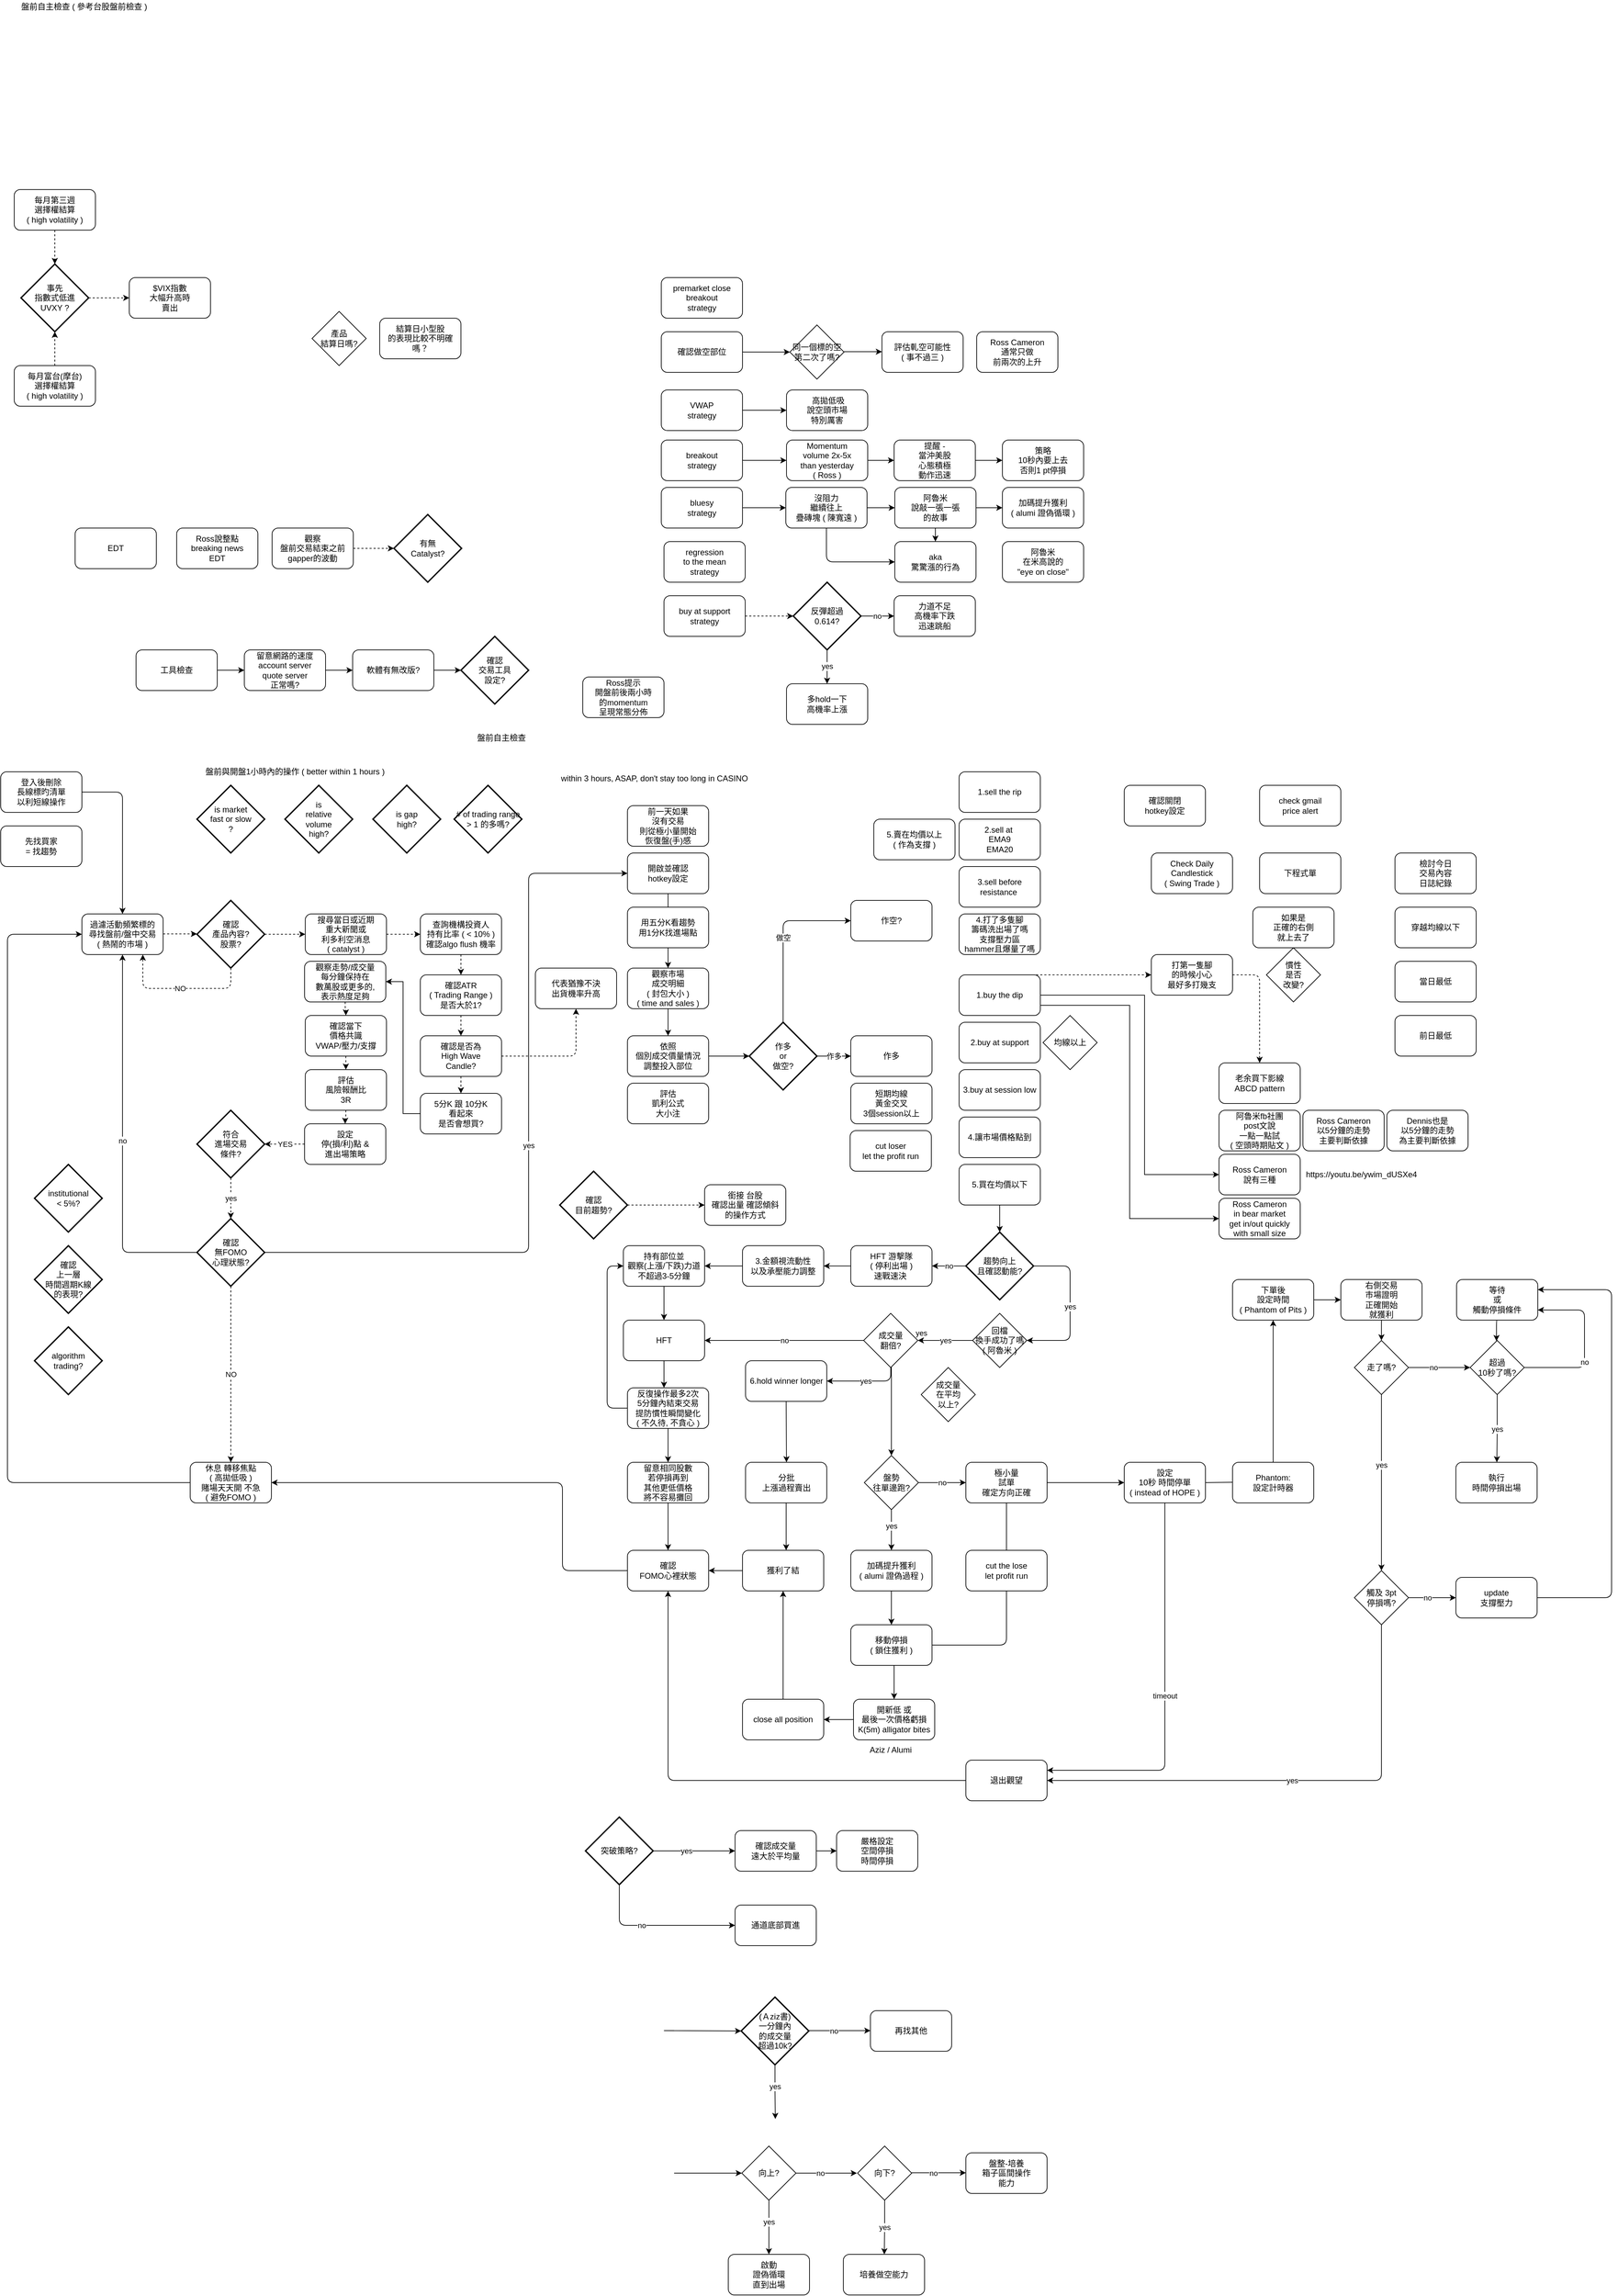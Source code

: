 <mxfile version="21.7.5" type="device" pages="3">
  <diagram id="2W2IRHp-vWOM0x0aQLfi" name="US trades">
    <mxGraphModel dx="1040" dy="1874" grid="1" gridSize="10" guides="1" tooltips="1" connect="1" arrows="1" fold="1" page="1" pageScale="1" pageWidth="827" pageHeight="1169" math="0" shadow="0">
      <root>
        <mxCell id="0" />
        <mxCell id="1" parent="0" />
        <mxCell id="skBQHpanSOeN_9HQ8_Ik-1" value="過濾活動頻繁標的&lt;br&gt;尋找盤前/盤中交易&lt;br&gt;( 熱鬧的市場 )&lt;br&gt;" style="rounded=1;whiteSpace=wrap;html=1;" parent="1" vertex="1">
          <mxGeometry x="140" y="230" width="120" height="60" as="geometry" />
        </mxCell>
        <mxCell id="skBQHpanSOeN_9HQ8_Ik-3" value="登入後刪除&lt;br&gt;長線標旳清單&lt;br&gt;以利短線操作" style="rounded=1;whiteSpace=wrap;html=1;" parent="1" vertex="1">
          <mxGeometry x="20" y="20" width="120" height="60" as="geometry" />
        </mxCell>
        <mxCell id="skBQHpanSOeN_9HQ8_Ik-4" value="" style="edgeStyle=elbowEdgeStyle;elbow=horizontal;endArrow=classic;html=1;exitX=1;exitY=0.5;exitDx=0;exitDy=0;entryX=0.5;entryY=0;entryDx=0;entryDy=0;" parent="1" source="skBQHpanSOeN_9HQ8_Ik-3" target="skBQHpanSOeN_9HQ8_Ik-1" edge="1">
          <mxGeometry width="50" height="50" relative="1" as="geometry">
            <mxPoint x="330" y="160" as="sourcePoint" />
            <mxPoint x="380" y="110" as="targetPoint" />
            <Array as="points">
              <mxPoint x="200" y="50" />
            </Array>
          </mxGeometry>
        </mxCell>
        <mxCell id="skBQHpanSOeN_9HQ8_Ik-5" value="查詢機構投資人&lt;br&gt;持有比率 ( &amp;lt; 10% )&lt;br&gt;確認algo flush 機率" style="rounded=1;whiteSpace=wrap;html=1;" parent="1" vertex="1">
          <mxGeometry x="640" y="230" width="120" height="60" as="geometry" />
        </mxCell>
        <mxCell id="skBQHpanSOeN_9HQ8_Ik-7" value="搜尋當日或近期&lt;br&gt;重大新聞或&lt;br&gt;利多利空消息&lt;br&gt;( catalyst )" style="rounded=1;whiteSpace=wrap;html=1;" parent="1" vertex="1">
          <mxGeometry x="470" y="230" width="120" height="60" as="geometry" />
        </mxCell>
        <mxCell id="skBQHpanSOeN_9HQ8_Ik-9" value="確認ATR&lt;br&gt;( Trading Range )&lt;br&gt;是否大於1?" style="rounded=1;whiteSpace=wrap;html=1;" parent="1" vertex="1">
          <mxGeometry x="640" y="320" width="120" height="60" as="geometry" />
        </mxCell>
        <mxCell id="skBQHpanSOeN_9HQ8_Ik-13" value="觀察走勢/成交量&lt;br&gt;每分鐘保持在&lt;br&gt;數萬股或更多的,&lt;br&gt;表示熱度足夠" style="rounded=1;whiteSpace=wrap;html=1;" parent="1" vertex="1">
          <mxGeometry x="469" y="300" width="120" height="60" as="geometry" />
        </mxCell>
        <mxCell id="skBQHpanSOeN_9HQ8_Ik-17" value="依照&lt;br&gt;個別成交價量情況&lt;br&gt;調整投入部位" style="rounded=1;whiteSpace=wrap;html=1;" parent="1" vertex="1">
          <mxGeometry x="946" y="410" width="120" height="60" as="geometry" />
        </mxCell>
        <mxCell id="skBQHpanSOeN_9HQ8_Ik-19" value="作多" style="rounded=1;whiteSpace=wrap;html=1;" parent="1" vertex="1">
          <mxGeometry x="1276" y="410" width="120" height="60" as="geometry" />
        </mxCell>
        <mxCell id="skBQHpanSOeN_9HQ8_Ik-20" value="作多&lt;br&gt;or&lt;br&gt;做空?" style="strokeWidth=2;html=1;shape=mxgraph.flowchart.decision;whiteSpace=wrap;" parent="1" vertex="1">
          <mxGeometry x="1126" y="390" width="100" height="100" as="geometry" />
        </mxCell>
        <mxCell id="skBQHpanSOeN_9HQ8_Ik-21" value="" style="edgeStyle=elbowEdgeStyle;elbow=horizontal;endArrow=classic;html=1;exitX=0.5;exitY=1;exitDx=0;exitDy=0;" parent="1" source="EkM0skgZJjpNYzMxfoZq-1" target="0viMkFpUtA3ro9ZAQS6A-8" edge="1">
          <mxGeometry width="50" height="50" relative="1" as="geometry">
            <mxPoint x="1016" y="390" as="sourcePoint" />
            <mxPoint x="1016" y="430" as="targetPoint" />
            <Array as="points" />
          </mxGeometry>
        </mxCell>
        <mxCell id="skBQHpanSOeN_9HQ8_Ik-23" value="作多" style="edgeStyle=elbowEdgeStyle;elbow=horizontal;endArrow=classic;html=1;startArrow=none;exitX=1;exitY=0.5;exitDx=0;exitDy=0;exitPerimeter=0;entryX=0;entryY=0.5;entryDx=0;entryDy=0;" parent="1" source="skBQHpanSOeN_9HQ8_Ik-20" target="skBQHpanSOeN_9HQ8_Ik-19" edge="1">
          <mxGeometry width="50" height="50" relative="1" as="geometry">
            <mxPoint x="1286" y="440" as="sourcePoint" />
            <mxPoint x="1276" y="340" as="targetPoint" />
            <Array as="points" />
          </mxGeometry>
        </mxCell>
        <mxCell id="skBQHpanSOeN_9HQ8_Ik-26" value="1.buy the dip" style="rounded=1;whiteSpace=wrap;html=1;align=center;" parent="1" vertex="1">
          <mxGeometry x="1436" y="320" width="120" height="60" as="geometry" />
        </mxCell>
        <mxCell id="skBQHpanSOeN_9HQ8_Ik-27" value="2.buy at support" style="rounded=1;whiteSpace=wrap;html=1;" parent="1" vertex="1">
          <mxGeometry x="1436" y="390" width="120" height="60" as="geometry" />
        </mxCell>
        <mxCell id="skBQHpanSOeN_9HQ8_Ik-29" value="做空" style="edgeStyle=elbowEdgeStyle;elbow=horizontal;endArrow=classic;html=1;entryX=0;entryY=0.5;entryDx=0;entryDy=0;exitX=0.5;exitY=0;exitDx=0;exitDy=0;exitPerimeter=0;" parent="1" source="skBQHpanSOeN_9HQ8_Ik-20" target="skBQHpanSOeN_9HQ8_Ik-24" edge="1">
          <mxGeometry width="50" height="50" relative="1" as="geometry">
            <mxPoint x="1026" y="190" as="sourcePoint" />
            <mxPoint x="1486" y="340" as="targetPoint" />
            <Array as="points">
              <mxPoint x="1176" y="300" />
            </Array>
          </mxGeometry>
        </mxCell>
        <mxCell id="skBQHpanSOeN_9HQ8_Ik-30" value="持有部位並&lt;br&gt;觀察(上漲/下跌)力道&lt;br&gt;不超過3-5分鐘" style="rounded=1;whiteSpace=wrap;html=1;" parent="1" vertex="1">
          <mxGeometry x="940" y="720" width="120" height="60" as="geometry" />
        </mxCell>
        <mxCell id="skBQHpanSOeN_9HQ8_Ik-31" value="" style="edgeStyle=elbowEdgeStyle;elbow=horizontal;endArrow=classic;html=1;exitX=0.5;exitY=1;exitDx=0;exitDy=0;entryX=0.5;entryY=0;entryDx=0;entryDy=0;entryPerimeter=0;" parent="1" source="Uu_KWGpfgqPLzKU3aUC3-20" target="VhhBP-Niib41JX8jMxsJ-1" edge="1">
          <mxGeometry width="50" height="50" relative="1" as="geometry">
            <mxPoint x="1005.83" y="480" as="sourcePoint" />
            <mxPoint x="1066" y="500" as="targetPoint" />
            <Array as="points" />
          </mxGeometry>
        </mxCell>
        <mxCell id="skBQHpanSOeN_9HQ8_Ik-32" value="HFT&amp;nbsp;游擊隊&lt;br&gt;( 停利出場 )&lt;br&gt;速戰速決&amp;nbsp;" style="rounded=1;whiteSpace=wrap;html=1;" parent="1" vertex="1">
          <mxGeometry x="1276" y="720" width="120" height="60" as="geometry" />
        </mxCell>
        <mxCell id="skBQHpanSOeN_9HQ8_Ik-33" value="分批&lt;br&gt;上漲過程賣出" style="rounded=1;whiteSpace=wrap;html=1;" parent="1" vertex="1">
          <mxGeometry x="1120.5" y="1040" width="120" height="60" as="geometry" />
        </mxCell>
        <mxCell id="skBQHpanSOeN_9HQ8_Ik-34" value="" style="edgeStyle=elbowEdgeStyle;elbow=vertical;endArrow=classic;html=1;entryX=1;entryY=0.5;entryDx=0;entryDy=0;" parent="1" source="skBQHpanSOeN_9HQ8_Ik-32" target="VhhBP-Niib41JX8jMxsJ-7" edge="1">
          <mxGeometry width="50" height="50" relative="1" as="geometry">
            <mxPoint x="1166" y="700" as="sourcePoint" />
            <mxPoint x="1226" y="670" as="targetPoint" />
            <Array as="points" />
          </mxGeometry>
        </mxCell>
        <mxCell id="skBQHpanSOeN_9HQ8_Ik-24" value="作空?" style="rounded=1;whiteSpace=wrap;html=1;" parent="1" vertex="1">
          <mxGeometry x="1276" y="210" width="120" height="60" as="geometry" />
        </mxCell>
        <mxCell id="skBQHpanSOeN_9HQ8_Ik-43" value="yes" style="edgeStyle=elbowEdgeStyle;elbow=horizontal;endArrow=classic;html=1;dashed=1;entryX=0.5;entryY=0;entryDx=0;entryDy=0;entryPerimeter=0;exitX=0.5;exitY=1;exitDx=0;exitDy=0;exitPerimeter=0;" parent="1" source="ZMTA7PW-a7Co3rukDNKd-3" target="C_OK-YuIfiXgKfMNKGLl-3" edge="1">
          <mxGeometry width="50" height="50" relative="1" as="geometry">
            <mxPoint x="300" y="540" as="sourcePoint" />
            <mxPoint x="430" y="370" as="targetPoint" />
            <Array as="points">
              <mxPoint x="360" y="660" />
              <mxPoint x="230" y="340" />
            </Array>
          </mxGeometry>
        </mxCell>
        <mxCell id="skBQHpanSOeN_9HQ8_Ik-45" value="反復操作最多2次&lt;br&gt;5分鐘內結束交易&lt;br&gt;提防慣性瞬間變化&lt;br&gt;( 不久待, 不貪心 )" style="rounded=1;whiteSpace=wrap;html=1;" parent="1" vertex="1">
          <mxGeometry x="946" y="930" width="120" height="60" as="geometry" />
        </mxCell>
        <mxCell id="skBQHpanSOeN_9HQ8_Ik-47" value="" style="edgeStyle=elbowEdgeStyle;elbow=horizontal;endArrow=classic;html=1;exitX=0;exitY=0.5;exitDx=0;exitDy=0;" parent="1" source="skBQHpanSOeN_9HQ8_Ik-45" target="skBQHpanSOeN_9HQ8_Ik-30" edge="1">
          <mxGeometry width="50" height="50" relative="1" as="geometry">
            <mxPoint x="1076" y="610" as="sourcePoint" />
            <mxPoint x="1276" y="580" as="targetPoint" />
            <Array as="points">
              <mxPoint x="916" y="600" />
            </Array>
          </mxGeometry>
        </mxCell>
        <mxCell id="skBQHpanSOeN_9HQ8_Ik-48" value="休息 轉移焦點&lt;br&gt;( 高拋低吸 )&lt;br&gt;賭場天天開 不急&lt;br&gt;( 避免FOMO )" style="rounded=1;whiteSpace=wrap;html=1;" parent="1" vertex="1">
          <mxGeometry x="300" y="1040" width="120" height="60" as="geometry" />
        </mxCell>
        <mxCell id="skBQHpanSOeN_9HQ8_Ik-49" value="" style="edgeStyle=elbowEdgeStyle;elbow=horizontal;endArrow=classic;html=1;exitX=0.5;exitY=1;exitDx=0;exitDy=0;entryX=0.5;entryY=0;entryDx=0;entryDy=0;" parent="1" source="skBQHpanSOeN_9HQ8_Ik-45" target="Uu_KWGpfgqPLzKU3aUC3-11" edge="1">
          <mxGeometry width="50" height="50" relative="1" as="geometry">
            <mxPoint x="1016" y="720" as="sourcePoint" />
            <mxPoint x="1006" y="940" as="targetPoint" />
            <Array as="points" />
          </mxGeometry>
        </mxCell>
        <mxCell id="skBQHpanSOeN_9HQ8_Ik-50" value="" style="edgeStyle=elbowEdgeStyle;elbow=horizontal;endArrow=classic;html=1;entryX=0;entryY=0.5;entryDx=0;entryDy=0;exitX=0;exitY=0.5;exitDx=0;exitDy=0;" parent="1" source="skBQHpanSOeN_9HQ8_Ik-48" target="skBQHpanSOeN_9HQ8_Ik-1" edge="1">
          <mxGeometry width="50" height="50" relative="1" as="geometry">
            <mxPoint x="150" y="650" as="sourcePoint" />
            <mxPoint x="150" y="450" as="targetPoint" />
            <Array as="points">
              <mxPoint x="30" y="480" />
            </Array>
          </mxGeometry>
        </mxCell>
        <mxCell id="skBQHpanSOeN_9HQ8_Ik-59" value="盤前與開盤1小時內的操作 ( better within 1 hours )" style="text;html=1;strokeColor=none;fillColor=none;align=center;verticalAlign=middle;whiteSpace=wrap;rounded=0;dashed=1;" parent="1" vertex="1">
          <mxGeometry x="320" y="10" width="270" height="20" as="geometry" />
        </mxCell>
        <mxCell id="_6fpKBOjLZMXCEf4Lv_I-1" value="1.sell the rip" style="rounded=1;whiteSpace=wrap;html=1;" parent="1" vertex="1">
          <mxGeometry x="1436" y="20" width="120" height="60" as="geometry" />
        </mxCell>
        <mxCell id="C_OK-YuIfiXgKfMNKGLl-2" value="yes" style="edgeStyle=elbowEdgeStyle;elbow=horizontal;endArrow=classic;html=1;exitX=1;exitY=0.5;exitDx=0;exitDy=0;exitPerimeter=0;entryX=0;entryY=0.5;entryDx=0;entryDy=0;" parent="1" source="C_OK-YuIfiXgKfMNKGLl-3" target="EkM0skgZJjpNYzMxfoZq-1" edge="1">
          <mxGeometry width="50" height="50" relative="1" as="geometry">
            <mxPoint x="220" y="500" as="sourcePoint" />
            <mxPoint x="946" y="70" as="targetPoint" />
            <Array as="points">
              <mxPoint x="800" y="400" />
              <mxPoint x="490" y="740" />
              <mxPoint x="810" y="280" />
              <mxPoint x="420" y="760" />
              <mxPoint x="800" y="320" />
              <mxPoint x="180" y="830" />
            </Array>
          </mxGeometry>
        </mxCell>
        <mxCell id="C_OK-YuIfiXgKfMNKGLl-3" value="確認&lt;br&gt;無FOMO&lt;br&gt;心理狀態?" style="strokeWidth=2;html=1;shape=mxgraph.flowchart.decision;whiteSpace=wrap;" parent="1" vertex="1">
          <mxGeometry x="310" y="680" width="100" height="100" as="geometry" />
        </mxCell>
        <mxCell id="C_OK-YuIfiXgKfMNKGLl-4" value="no" style="edgeStyle=elbowEdgeStyle;elbow=horizontal;endArrow=classic;html=1;entryX=0.5;entryY=1;entryDx=0;entryDy=0;" parent="1" source="C_OK-YuIfiXgKfMNKGLl-3" target="skBQHpanSOeN_9HQ8_Ik-1" edge="1">
          <mxGeometry width="50" height="50" relative="1" as="geometry">
            <mxPoint x="530" y="740" as="sourcePoint" />
            <mxPoint x="210" y="600" as="targetPoint" />
            <Array as="points">
              <mxPoint x="200" y="500" />
            </Array>
          </mxGeometry>
        </mxCell>
        <mxCell id="W_NOA3347FtvShPqdSyt-1" value="評估&lt;br&gt;風險報酬比&lt;br&gt;3R" style="rounded=1;whiteSpace=wrap;html=1;" parent="1" vertex="1">
          <mxGeometry x="470" y="460" width="120" height="60" as="geometry" />
        </mxCell>
        <mxCell id="eWIeHxmlQqAwC8VUloCX-1" value="within 3 hours, ASAP, don&#39;t stay too long in CASINO" style="text;html=1;strokeColor=none;fillColor=none;align=center;verticalAlign=middle;whiteSpace=wrap;rounded=0;dashed=1;" parent="1" vertex="1">
          <mxGeometry x="846" y="20" width="280" height="20" as="geometry" />
        </mxCell>
        <mxCell id="VhhBP-Niib41JX8jMxsJ-1" value="趨勢向上&lt;br&gt;且確認動能?" style="strokeWidth=2;html=1;shape=mxgraph.flowchart.decision;whiteSpace=wrap;" parent="1" vertex="1">
          <mxGeometry x="1446" y="700" width="100" height="100" as="geometry" />
        </mxCell>
        <mxCell id="VhhBP-Niib41JX8jMxsJ-2" value="no" style="edgeStyle=elbowEdgeStyle;elbow=horizontal;endArrow=classic;html=1;exitX=0;exitY=0.5;exitDx=0;exitDy=0;exitPerimeter=0;" parent="1" source="VhhBP-Niib41JX8jMxsJ-1" target="skBQHpanSOeN_9HQ8_Ik-32" edge="1">
          <mxGeometry width="50" height="50" relative="1" as="geometry">
            <mxPoint x="1016" y="540" as="sourcePoint" />
            <mxPoint x="1076" y="550" as="targetPoint" />
            <Array as="points" />
          </mxGeometry>
        </mxCell>
        <mxCell id="VhhBP-Niib41JX8jMxsJ-5" value="yes" style="edgeStyle=elbowEdgeStyle;elbow=vertical;endArrow=classic;html=1;exitX=1;exitY=0.5;exitDx=0;exitDy=0;exitPerimeter=0;entryX=1;entryY=0.5;entryDx=0;entryDy=0;" parent="1" source="VhhBP-Niib41JX8jMxsJ-1" target="owlTr-YlEEa1qPWzq2FL-2" edge="1">
          <mxGeometry width="50" height="50" relative="1" as="geometry">
            <mxPoint x="1506" y="800" as="sourcePoint" />
            <mxPoint x="1500" y="840" as="targetPoint" />
            <Array as="points">
              <mxPoint x="1600" y="830" />
            </Array>
          </mxGeometry>
        </mxCell>
        <mxCell id="VhhBP-Niib41JX8jMxsJ-6" value="" style="edgeStyle=elbowEdgeStyle;elbow=vertical;endArrow=classic;html=1;" parent="1" source="skBQHpanSOeN_9HQ8_Ik-30" target="u6-GuaqWwv9v-J1z-GwI-6" edge="1">
          <mxGeometry width="50" height="50" relative="1" as="geometry">
            <mxPoint x="1286" y="760" as="sourcePoint" />
            <mxPoint x="1006" y="830" as="targetPoint" />
            <Array as="points">
              <mxPoint x="1006" y="730" />
            </Array>
          </mxGeometry>
        </mxCell>
        <mxCell id="VhhBP-Niib41JX8jMxsJ-7" value="3.金額視流動性&lt;br&gt;以及承壓能力調整" style="rounded=1;whiteSpace=wrap;html=1;" parent="1" vertex="1">
          <mxGeometry x="1116" y="720" width="120" height="60" as="geometry" />
        </mxCell>
        <mxCell id="VhhBP-Niib41JX8jMxsJ-9" value="" style="edgeStyle=elbowEdgeStyle;elbow=vertical;endArrow=classic;html=1;entryX=1;entryY=0.5;entryDx=0;entryDy=0;exitX=0;exitY=0.5;exitDx=0;exitDy=0;" parent="1" source="VhhBP-Niib41JX8jMxsJ-7" target="skBQHpanSOeN_9HQ8_Ik-30" edge="1">
          <mxGeometry width="50" height="50" relative="1" as="geometry">
            <mxPoint x="1346" y="730" as="sourcePoint" />
            <mxPoint x="1236" y="680" as="targetPoint" />
            <Array as="points" />
          </mxGeometry>
        </mxCell>
        <mxCell id="VhhBP-Niib41JX8jMxsJ-10" value="加碼提升獲利&lt;br&gt;( alumi 證偽過程 )" style="rounded=1;whiteSpace=wrap;html=1;" parent="1" vertex="1">
          <mxGeometry x="1276" y="1170" width="120" height="60" as="geometry" />
        </mxCell>
        <mxCell id="VhhBP-Niib41JX8jMxsJ-12" value="yes" style="edgeStyle=elbowEdgeStyle;elbow=vertical;endArrow=classic;html=1;entryX=0.5;entryY=0;entryDx=0;entryDy=0;" parent="1" source="u6-GuaqWwv9v-J1z-GwI-2" target="wbfNIDW1-kOJPG0rf3Xk-1" edge="1">
          <mxGeometry x="-1" y="67" width="50" height="50" relative="1" as="geometry">
            <mxPoint x="1336" y="1000" as="sourcePoint" />
            <mxPoint x="1336" y="1060" as="targetPoint" />
            <Array as="points">
              <mxPoint x="1336" y="1030" />
            </Array>
            <mxPoint x="-23" y="-50" as="offset" />
          </mxGeometry>
        </mxCell>
        <mxCell id="VhhBP-Niib41JX8jMxsJ-15" value="確認&lt;br&gt;FOMO心裡狀態" style="rounded=1;whiteSpace=wrap;html=1;" parent="1" vertex="1">
          <mxGeometry x="946" y="1170" width="120" height="60" as="geometry" />
        </mxCell>
        <mxCell id="VhhBP-Niib41JX8jMxsJ-16" value="" style="edgeStyle=elbowEdgeStyle;elbow=horizontal;endArrow=classic;html=1;entryX=1;entryY=0.5;entryDx=0;entryDy=0;exitX=0;exitY=0.5;exitDx=0;exitDy=0;" parent="1" source="VhhBP-Niib41JX8jMxsJ-15" target="skBQHpanSOeN_9HQ8_Ik-48" edge="1">
          <mxGeometry width="50" height="50" relative="1" as="geometry">
            <mxPoint x="210" y="1070" as="sourcePoint" />
            <mxPoint x="200" y="1400" as="targetPoint" />
            <Array as="points">
              <mxPoint x="850" y="1050" />
              <mxPoint x="-680" y="1360" />
            </Array>
          </mxGeometry>
        </mxCell>
        <mxCell id="VhhBP-Niib41JX8jMxsJ-17" value="移動停損&lt;br&gt;( 鎖住獲利 )" style="rounded=1;whiteSpace=wrap;html=1;" parent="1" vertex="1">
          <mxGeometry x="1276" y="1280" width="120" height="60" as="geometry" />
        </mxCell>
        <mxCell id="VhhBP-Niib41JX8jMxsJ-18" value="" style="edgeStyle=elbowEdgeStyle;elbow=vertical;endArrow=classic;html=1;entryX=0.5;entryY=0;entryDx=0;entryDy=0;" parent="1" source="VhhBP-Niib41JX8jMxsJ-10" target="VhhBP-Niib41JX8jMxsJ-17" edge="1">
          <mxGeometry width="50" height="50" relative="1" as="geometry">
            <mxPoint x="1456" y="1020" as="sourcePoint" />
            <mxPoint x="1386" y="1020" as="targetPoint" />
            <Array as="points" />
          </mxGeometry>
        </mxCell>
        <mxCell id="VhhBP-Niib41JX8jMxsJ-19" value="獲利了結" style="rounded=1;whiteSpace=wrap;html=1;" parent="1" vertex="1">
          <mxGeometry x="1116" y="1170" width="120" height="60" as="geometry" />
        </mxCell>
        <mxCell id="VhhBP-Niib41JX8jMxsJ-20" value="" style="edgeStyle=elbowEdgeStyle;elbow=horizontal;endArrow=classic;html=1;exitX=0;exitY=0.5;exitDx=0;exitDy=0;" parent="1" source="VhhBP-Niib41JX8jMxsJ-19" target="VhhBP-Niib41JX8jMxsJ-15" edge="1">
          <mxGeometry width="50" height="50" relative="1" as="geometry">
            <mxPoint x="1016" y="1050" as="sourcePoint" />
            <mxPoint x="1016" y="1120" as="targetPoint" />
            <Array as="points" />
          </mxGeometry>
        </mxCell>
        <mxCell id="VhhBP-Niib41JX8jMxsJ-21" value="" style="edgeStyle=elbowEdgeStyle;elbow=horizontal;endArrow=classic;html=1;exitX=0.5;exitY=1;exitDx=0;exitDy=0;" parent="1" source="skBQHpanSOeN_9HQ8_Ik-33" target="VhhBP-Niib41JX8jMxsJ-19" edge="1">
          <mxGeometry width="50" height="50" relative="1" as="geometry">
            <mxPoint x="1126" y="1100" as="sourcePoint" />
            <mxPoint x="1076" y="1100" as="targetPoint" />
            <Array as="points" />
          </mxGeometry>
        </mxCell>
        <mxCell id="VhhBP-Niib41JX8jMxsJ-22" value="" style="edgeStyle=elbowEdgeStyle;elbow=vertical;endArrow=classic;html=1;" parent="1" source="VhhBP-Niib41JX8jMxsJ-17" edge="1">
          <mxGeometry width="50" height="50" relative="1" as="geometry">
            <mxPoint x="1186" y="1050" as="sourcePoint" />
            <mxPoint x="1340" y="1390" as="targetPoint" />
            <Array as="points">
              <mxPoint x="1336" y="1330" />
            </Array>
          </mxGeometry>
        </mxCell>
        <mxCell id="VhhBP-Niib41JX8jMxsJ-23" value="確認&lt;br&gt;產品內容?&lt;br&gt;股票?" style="strokeWidth=2;html=1;shape=mxgraph.flowchart.decision;whiteSpace=wrap;" parent="1" vertex="1">
          <mxGeometry x="310" y="210" width="100" height="100" as="geometry" />
        </mxCell>
        <mxCell id="VhhBP-Niib41JX8jMxsJ-27" value="確認&lt;br&gt;交易工具&lt;br&gt;設定?" style="strokeWidth=2;html=1;shape=mxgraph.flowchart.decision;whiteSpace=wrap;" parent="1" vertex="1">
          <mxGeometry x="700" y="-180" width="100" height="100" as="geometry" />
        </mxCell>
        <mxCell id="EkM0skgZJjpNYzMxfoZq-1" value="開啟並確認&lt;br&gt;hotkey設定" style="rounded=1;whiteSpace=wrap;html=1;" parent="1" vertex="1">
          <mxGeometry x="946" y="140" width="120" height="60" as="geometry" />
        </mxCell>
        <mxCell id="EkM0skgZJjpNYzMxfoZq-2" value="" style="edgeStyle=elbowEdgeStyle;elbow=horizontal;endArrow=classic;html=1;entryX=0;entryY=0.5;entryDx=0;entryDy=0;exitX=1;exitY=0.5;exitDx=0;exitDy=0;entryPerimeter=0;" parent="1" source="skBQHpanSOeN_9HQ8_Ik-17" target="skBQHpanSOeN_9HQ8_Ik-20" edge="1">
          <mxGeometry width="50" height="50" relative="1" as="geometry">
            <mxPoint x="1076" y="560" as="sourcePoint" />
            <mxPoint x="1126" y="460" as="targetPoint" />
            <Array as="points">
              <mxPoint x="1100" y="440" />
              <mxPoint x="1006" y="500" />
            </Array>
          </mxGeometry>
        </mxCell>
        <mxCell id="EkM0skgZJjpNYzMxfoZq-3" value="確認關閉&lt;br&gt;hotkey設定" style="rounded=1;whiteSpace=wrap;html=1;" parent="1" vertex="1">
          <mxGeometry x="1680" y="40" width="120" height="60" as="geometry" />
        </mxCell>
        <mxCell id="1WfiTx5VEYkJO1Hu9jlq-1" value="Check Daily Candlestick&lt;br&gt;( Swing Trade )" style="rounded=1;whiteSpace=wrap;html=1;" parent="1" vertex="1">
          <mxGeometry x="1720" y="140" width="120" height="60" as="geometry" />
        </mxCell>
        <mxCell id="1WfiTx5VEYkJO1Hu9jlq-2" value="3.buy at session low" style="rounded=1;whiteSpace=wrap;html=1;" parent="1" vertex="1">
          <mxGeometry x="1436" y="460" width="120" height="60" as="geometry" />
        </mxCell>
        <mxCell id="skBQHpanSOeN_9HQ8_Ik-28" value="4.讓市場價格點到" style="rounded=1;whiteSpace=wrap;html=1;" parent="1" vertex="1">
          <mxGeometry x="1436" y="530" width="120" height="60" as="geometry" />
        </mxCell>
        <mxCell id="Knp_QD3zdvXwg-ZzL5qu-1" value="每月第三週&lt;br&gt;選擇權結算&lt;br&gt;( high volatility )" style="rounded=1;whiteSpace=wrap;html=1;" parent="1" vertex="1">
          <mxGeometry x="40" y="-840" width="120" height="60" as="geometry" />
        </mxCell>
        <mxCell id="Knp_QD3zdvXwg-ZzL5qu-2" value="事先&lt;br&gt;指數式低進&lt;br&gt;UVXY ?" style="strokeWidth=2;html=1;shape=mxgraph.flowchart.decision;whiteSpace=wrap;" parent="1" vertex="1">
          <mxGeometry x="50" y="-730" width="100" height="100" as="geometry" />
        </mxCell>
        <mxCell id="Knp_QD3zdvXwg-ZzL5qu-3" value="" style="edgeStyle=elbowEdgeStyle;elbow=horizontal;endArrow=classic;html=1;dashed=1;" parent="1" source="Knp_QD3zdvXwg-ZzL5qu-1" target="Knp_QD3zdvXwg-ZzL5qu-2" edge="1">
          <mxGeometry width="50" height="50" relative="1" as="geometry">
            <mxPoint x="-100" y="-680.5" as="sourcePoint" />
            <mxPoint x="-50" y="-680.5" as="targetPoint" />
            <Array as="points">
              <mxPoint x="100" y="-760" />
              <mxPoint x="-90" y="-680.5" />
            </Array>
          </mxGeometry>
        </mxCell>
        <mxCell id="Knp_QD3zdvXwg-ZzL5qu-4" value="" style="edgeStyle=elbowEdgeStyle;elbow=horizontal;endArrow=classic;html=1;dashed=1;" parent="1" source="Knp_QD3zdvXwg-ZzL5qu-2" target="Knp_QD3zdvXwg-ZzL5qu-5" edge="1">
          <mxGeometry width="50" height="50" relative="1" as="geometry">
            <mxPoint x="60" y="-680.5" as="sourcePoint" />
            <mxPoint x="120" y="-680.5" as="targetPoint" />
            <Array as="points">
              <mxPoint x="80" y="-680.5" />
            </Array>
          </mxGeometry>
        </mxCell>
        <mxCell id="Knp_QD3zdvXwg-ZzL5qu-5" value="$VIX指數&lt;br&gt;大幅升高時&lt;br&gt;賣出" style="rounded=1;whiteSpace=wrap;html=1;" parent="1" vertex="1">
          <mxGeometry x="210" y="-710" width="120" height="60" as="geometry" />
        </mxCell>
        <mxCell id="Cetyac1BlZ-1omTwtbpA-1" value="每月富台(摩台)&lt;br&gt;選擇權結算&lt;br&gt;( high volatility )" style="rounded=1;whiteSpace=wrap;html=1;" parent="1" vertex="1">
          <mxGeometry x="40" y="-580" width="120" height="60" as="geometry" />
        </mxCell>
        <mxCell id="Cetyac1BlZ-1omTwtbpA-2" value="" style="edgeStyle=elbowEdgeStyle;elbow=horizontal;endArrow=classic;html=1;dashed=1;entryX=0.5;entryY=1;entryDx=0;entryDy=0;entryPerimeter=0;" parent="1" source="Cetyac1BlZ-1omTwtbpA-1" target="Knp_QD3zdvXwg-ZzL5qu-2" edge="1">
          <mxGeometry width="50" height="50" relative="1" as="geometry">
            <mxPoint x="-90" y="-600.5" as="sourcePoint" />
            <mxPoint x="-30" y="-600.5" as="targetPoint" />
            <Array as="points">
              <mxPoint x="100" y="-590" />
            </Array>
          </mxGeometry>
        </mxCell>
        <mxCell id="ZMTA7PW-a7Co3rukDNKd-1" value="確認當下&lt;br&gt;價格共識&lt;br&gt;VWAP/壓力/支撐" style="rounded=1;whiteSpace=wrap;html=1;" parent="1" vertex="1">
          <mxGeometry x="470" y="380" width="120" height="60" as="geometry" />
        </mxCell>
        <mxCell id="ZMTA7PW-a7Co3rukDNKd-3" value="符合&lt;br&gt;進場交易&lt;br&gt;條件?" style="strokeWidth=2;html=1;shape=mxgraph.flowchart.decision;whiteSpace=wrap;" parent="1" vertex="1">
          <mxGeometry x="310" y="520" width="100" height="100" as="geometry" />
        </mxCell>
        <mxCell id="ZMTA7PW-a7Co3rukDNKd-4" value="YES" style="edgeStyle=elbowEdgeStyle;elbow=horizontal;endArrow=classic;html=1;dashed=1;exitX=0;exitY=0.5;exitDx=0;exitDy=0;entryX=1;entryY=0.5;entryDx=0;entryDy=0;entryPerimeter=0;" parent="1" source="ZMTA7PW-a7Co3rukDNKd-5" target="ZMTA7PW-a7Co3rukDNKd-3" edge="1">
          <mxGeometry width="50" height="50" relative="1" as="geometry">
            <mxPoint x="340" y="720" as="sourcePoint" />
            <mxPoint x="450" y="650" as="targetPoint" />
            <Array as="points" />
          </mxGeometry>
        </mxCell>
        <mxCell id="ZMTA7PW-a7Co3rukDNKd-5" value="設定&lt;br&gt;停(損/利)點 &amp;amp;&lt;br&gt;進出場策略" style="rounded=1;whiteSpace=wrap;html=1;" parent="1" vertex="1">
          <mxGeometry x="469" y="540" width="120" height="60" as="geometry" />
        </mxCell>
        <mxCell id="AaKZ0EF2qf_AE9YELpaL-1" value="" style="edgeStyle=elbowEdgeStyle;elbow=vertical;endArrow=classic;html=1;dashed=1;entryX=0;entryY=0.5;entryDx=0;entryDy=0;entryPerimeter=0;" parent="1" source="skBQHpanSOeN_9HQ8_Ik-1" target="VhhBP-Niib41JX8jMxsJ-23" edge="1">
          <mxGeometry width="50" height="50" relative="1" as="geometry">
            <mxPoint x="270" y="259.5" as="sourcePoint" />
            <mxPoint x="310" y="259.5" as="targetPoint" />
            <Array as="points">
              <mxPoint x="290" y="259.5" />
            </Array>
          </mxGeometry>
        </mxCell>
        <mxCell id="AaKZ0EF2qf_AE9YELpaL-2" value="" style="edgeStyle=elbowEdgeStyle;elbow=vertical;endArrow=classic;html=1;dashed=1;exitX=1;exitY=0.5;exitDx=0;exitDy=0;exitPerimeter=0;" parent="1" source="VhhBP-Niib41JX8jMxsJ-23" edge="1">
          <mxGeometry width="50" height="50" relative="1" as="geometry">
            <mxPoint x="430" y="259.5" as="sourcePoint" />
            <mxPoint x="470" y="259.5" as="targetPoint" />
            <Array as="points">
              <mxPoint x="440" y="260" />
            </Array>
          </mxGeometry>
        </mxCell>
        <mxCell id="AaKZ0EF2qf_AE9YELpaL-3" value="" style="edgeStyle=elbowEdgeStyle;elbow=vertical;endArrow=classic;html=1;dashed=1;exitX=0.5;exitY=1;exitDx=0;exitDy=0;" parent="1" source="skBQHpanSOeN_9HQ8_Ik-5" target="skBQHpanSOeN_9HQ8_Ik-9" edge="1">
          <mxGeometry width="50" height="50" relative="1" as="geometry">
            <mxPoint x="430" y="279.5" as="sourcePoint" />
            <mxPoint x="480" y="279.5" as="targetPoint" />
            <Array as="points" />
          </mxGeometry>
        </mxCell>
        <mxCell id="AaKZ0EF2qf_AE9YELpaL-7" value="NO" style="edgeStyle=elbowEdgeStyle;elbow=horizontal;endArrow=classic;html=1;dashed=1;entryX=0.5;entryY=0;entryDx=0;entryDy=0;exitX=0.5;exitY=1;exitDx=0;exitDy=0;exitPerimeter=0;" parent="1" source="C_OK-YuIfiXgKfMNKGLl-3" target="skBQHpanSOeN_9HQ8_Ik-48" edge="1">
          <mxGeometry width="50" height="50" relative="1" as="geometry">
            <mxPoint x="540" y="780" as="sourcePoint" />
            <mxPoint x="270" y="850" as="targetPoint" />
            <Array as="points">
              <mxPoint x="360" y="920" />
              <mxPoint x="260" y="370" />
            </Array>
          </mxGeometry>
        </mxCell>
        <mxCell id="AaKZ0EF2qf_AE9YELpaL-8" value="" style="edgeStyle=elbowEdgeStyle;elbow=vertical;endArrow=classic;html=1;dashed=1;exitX=1;exitY=0.5;exitDx=0;exitDy=0;entryX=0;entryY=0.5;entryDx=0;entryDy=0;" parent="1" source="skBQHpanSOeN_9HQ8_Ik-7" target="skBQHpanSOeN_9HQ8_Ik-5" edge="1">
          <mxGeometry width="50" height="50" relative="1" as="geometry">
            <mxPoint x="420" y="270" as="sourcePoint" />
            <mxPoint x="480" y="269.5" as="targetPoint" />
            <Array as="points">
              <mxPoint x="620" y="260" />
            </Array>
          </mxGeometry>
        </mxCell>
        <mxCell id="AaKZ0EF2qf_AE9YELpaL-9" value="NO" style="edgeStyle=elbowEdgeStyle;elbow=horizontal;endArrow=classic;html=1;dashed=1;exitX=0.5;exitY=1;exitDx=0;exitDy=0;exitPerimeter=0;entryX=0.75;entryY=1;entryDx=0;entryDy=0;" parent="1" source="VhhBP-Niib41JX8jMxsJ-23" target="skBQHpanSOeN_9HQ8_Ik-1" edge="1">
          <mxGeometry width="50" height="50" relative="1" as="geometry">
            <mxPoint x="370" y="780" as="sourcePoint" />
            <mxPoint x="270" y="850" as="targetPoint" />
            <Array as="points">
              <mxPoint x="280" y="340" />
              <mxPoint x="240" y="350" />
            </Array>
          </mxGeometry>
        </mxCell>
        <mxCell id="wbfNIDW1-kOJPG0rf3Xk-1" value="盤勢&lt;br&gt;往單邊跑?" style="rhombus;whiteSpace=wrap;html=1;" parent="1" vertex="1">
          <mxGeometry x="1296" y="1030" width="80" height="80" as="geometry" />
        </mxCell>
        <mxCell id="wbfNIDW1-kOJPG0rf3Xk-2" value="yes" style="edgeStyle=elbowEdgeStyle;elbow=vertical;endArrow=classic;html=1;entryX=0.5;entryY=0;entryDx=0;entryDy=0;exitX=0.5;exitY=1;exitDx=0;exitDy=0;" parent="1" source="wbfNIDW1-kOJPG0rf3Xk-1" target="VhhBP-Niib41JX8jMxsJ-10" edge="1">
          <mxGeometry x="-0.2" width="50" height="50" relative="1" as="geometry">
            <mxPoint x="1346" y="1010" as="sourcePoint" />
            <mxPoint x="1346" y="1060" as="targetPoint" />
            <Array as="points">
              <mxPoint x="1356" y="1150" />
            </Array>
            <mxPoint as="offset" />
          </mxGeometry>
        </mxCell>
        <mxCell id="wbfNIDW1-kOJPG0rf3Xk-3" value="no" style="edgeStyle=elbowEdgeStyle;elbow=vertical;endArrow=classic;html=1;entryX=0;entryY=0.5;entryDx=0;entryDy=0;exitX=1;exitY=0.5;exitDx=0;exitDy=0;" parent="1" source="wbfNIDW1-kOJPG0rf3Xk-1" target="Uu_KWGpfgqPLzKU3aUC3-17" edge="1">
          <mxGeometry width="50" height="50" relative="1" as="geometry">
            <mxPoint x="1446" y="1100" as="sourcePoint" />
            <mxPoint x="1446" y="1160" as="targetPoint" />
            <Array as="points">
              <mxPoint x="1410" y="1070" />
            </Array>
          </mxGeometry>
        </mxCell>
        <mxCell id="wbfNIDW1-kOJPG0rf3Xk-4" value="退出觀望" style="rounded=1;whiteSpace=wrap;html=1;" parent="1" vertex="1">
          <mxGeometry x="1446" y="1480" width="120" height="60" as="geometry" />
        </mxCell>
        <mxCell id="wbfNIDW1-kOJPG0rf3Xk-5" value="" style="edgeStyle=elbowEdgeStyle;elbow=vertical;endArrow=classic;html=1;entryX=0.5;entryY=1;entryDx=0;entryDy=0;exitX=0;exitY=0.5;exitDx=0;exitDy=0;" parent="1" source="wbfNIDW1-kOJPG0rf3Xk-4" target="VhhBP-Niib41JX8jMxsJ-15" edge="1">
          <mxGeometry width="50" height="50" relative="1" as="geometry">
            <mxPoint x="1226" y="1480" as="sourcePoint" />
            <mxPoint x="1276" y="1430" as="targetPoint" />
            <Array as="points">
              <mxPoint x="1250" y="1510" />
            </Array>
          </mxGeometry>
        </mxCell>
        <mxCell id="Uu_KWGpfgqPLzKU3aUC3-1" value="確認是否為&lt;br&gt;High Wave&lt;br&gt;Candle?" style="rounded=1;whiteSpace=wrap;html=1;" parent="1" vertex="1">
          <mxGeometry x="640" y="410" width="120" height="60" as="geometry" />
        </mxCell>
        <mxCell id="Uu_KWGpfgqPLzKU3aUC3-2" value="" style="edgeStyle=elbowEdgeStyle;elbow=horizontal;endArrow=classic;html=1;dashed=1;exitX=0.5;exitY=1;exitDx=0;exitDy=0;entryX=0.5;entryY=0;entryDx=0;entryDy=0;" parent="1" source="skBQHpanSOeN_9HQ8_Ik-9" target="Uu_KWGpfgqPLzKU3aUC3-1" edge="1">
          <mxGeometry width="50" height="50" relative="1" as="geometry">
            <mxPoint x="650" y="440" as="sourcePoint" />
            <mxPoint x="600" y="350" as="targetPoint" />
            <Array as="points" />
          </mxGeometry>
        </mxCell>
        <mxCell id="Uu_KWGpfgqPLzKU3aUC3-5" value="check gmail&lt;br&gt;price alert" style="rounded=1;whiteSpace=wrap;html=1;" parent="1" vertex="1">
          <mxGeometry x="1880" y="40" width="120" height="60" as="geometry" />
        </mxCell>
        <mxCell id="Uu_KWGpfgqPLzKU3aUC3-6" value="2.sell at&amp;nbsp;&lt;br&gt;EMA9&lt;br&gt;EMA20" style="rounded=1;whiteSpace=wrap;html=1;" parent="1" vertex="1">
          <mxGeometry x="1436" y="90" width="120" height="60" as="geometry" />
        </mxCell>
        <mxCell id="Uu_KWGpfgqPLzKU3aUC3-7" value="3.sell before&lt;br&gt;resistance&amp;nbsp;&lt;br&gt;" style="rounded=1;whiteSpace=wrap;html=1;" parent="1" vertex="1">
          <mxGeometry x="1436" y="160" width="120" height="60" as="geometry" />
        </mxCell>
        <mxCell id="Uu_KWGpfgqPLzKU3aUC3-8" value="4.打了多隻腳&lt;br&gt;籌碼洗出場了嗎&lt;br&gt;支撐壓力區&lt;br&gt;hammer且爆量了嗎" style="rounded=1;whiteSpace=wrap;html=1;" parent="1" vertex="1">
          <mxGeometry x="1436" y="230" width="120" height="60" as="geometry" />
        </mxCell>
        <mxCell id="Uu_KWGpfgqPLzKU3aUC3-10" value="評估&lt;br&gt;凱利公式&lt;br&gt;大小注" style="rounded=1;whiteSpace=wrap;html=1;" parent="1" vertex="1">
          <mxGeometry x="946" y="480" width="120" height="60" as="geometry" />
        </mxCell>
        <mxCell id="Uu_KWGpfgqPLzKU3aUC3-11" value="留意相同股數&lt;br&gt;若停損再到&lt;br&gt;其他更低價格&lt;br&gt;將不容易攤回" style="rounded=1;whiteSpace=wrap;html=1;" parent="1" vertex="1">
          <mxGeometry x="946" y="1040" width="120" height="60" as="geometry" />
        </mxCell>
        <mxCell id="Uu_KWGpfgqPLzKU3aUC3-12" value="" style="edgeStyle=elbowEdgeStyle;elbow=horizontal;endArrow=classic;html=1;entryX=0.5;entryY=0;entryDx=0;entryDy=0;" parent="1" source="Uu_KWGpfgqPLzKU3aUC3-11" target="VhhBP-Niib41JX8jMxsJ-15" edge="1">
          <mxGeometry width="50" height="50" relative="1" as="geometry">
            <mxPoint x="1005.5" y="1110" as="sourcePoint" />
            <mxPoint x="1005.5" y="1160" as="targetPoint" />
            <Array as="points" />
          </mxGeometry>
        </mxCell>
        <mxCell id="Uu_KWGpfgqPLzKU3aUC3-13" value="開新低&amp;nbsp;或&lt;br&gt;最後一次價格虧損&lt;br&gt;K(5m) alligator bites" style="rounded=1;whiteSpace=wrap;html=1;" parent="1" vertex="1">
          <mxGeometry x="1280" y="1390" width="120" height="60" as="geometry" />
        </mxCell>
        <mxCell id="Uu_KWGpfgqPLzKU3aUC3-14" value="" style="edgeStyle=elbowEdgeStyle;elbow=horizontal;endArrow=classic;html=1;entryX=0.5;entryY=1;entryDx=0;entryDy=0;" parent="1" source="Uu_KWGpfgqPLzKU3aUC3-15" target="VhhBP-Niib41JX8jMxsJ-19" edge="1">
          <mxGeometry width="50" height="50" relative="1" as="geometry">
            <mxPoint x="1170" y="1430" as="sourcePoint" />
            <mxPoint x="1246" y="1340" as="targetPoint" />
            <Array as="points">
              <mxPoint x="1176" y="1410" />
            </Array>
          </mxGeometry>
        </mxCell>
        <mxCell id="Uu_KWGpfgqPLzKU3aUC3-15" value="close all position" style="rounded=1;whiteSpace=wrap;html=1;" parent="1" vertex="1">
          <mxGeometry x="1116" y="1390" width="120" height="60" as="geometry" />
        </mxCell>
        <mxCell id="Uu_KWGpfgqPLzKU3aUC3-16" value="" style="edgeStyle=elbowEdgeStyle;elbow=vertical;endArrow=classic;html=1;entryX=1;entryY=0.5;entryDx=0;entryDy=0;exitX=0;exitY=0.5;exitDx=0;exitDy=0;" parent="1" source="Uu_KWGpfgqPLzKU3aUC3-13" target="Uu_KWGpfgqPLzKU3aUC3-15" edge="1">
          <mxGeometry width="50" height="50" relative="1" as="geometry">
            <mxPoint x="1286" y="1340" as="sourcePoint" />
            <mxPoint x="1246" y="1340" as="targetPoint" />
            <Array as="points">
              <mxPoint x="1260" y="1420" />
            </Array>
          </mxGeometry>
        </mxCell>
        <mxCell id="Uu_KWGpfgqPLzKU3aUC3-17" value="極小量&lt;br&gt;試單&lt;br&gt;確定方向正確" style="rounded=1;whiteSpace=wrap;html=1;" parent="1" vertex="1">
          <mxGeometry x="1446" y="1040" width="120" height="60" as="geometry" />
        </mxCell>
        <mxCell id="Uu_KWGpfgqPLzKU3aUC3-18" value="" style="edgeStyle=elbowEdgeStyle;elbow=vertical;endArrow=classic;html=1;startArrow=none;" parent="1" edge="1">
          <mxGeometry width="50" height="50" relative="1" as="geometry">
            <mxPoint x="1506" y="1170" as="sourcePoint" />
            <mxPoint x="1506" y="1170" as="targetPoint" />
            <Array as="points" />
          </mxGeometry>
        </mxCell>
        <mxCell id="Uu_KWGpfgqPLzKU3aUC3-19" value="5.賣在均價以上&lt;br&gt;( 作為支撐 )" style="rounded=1;whiteSpace=wrap;html=1;" parent="1" vertex="1">
          <mxGeometry x="1310" y="90" width="120" height="60" as="geometry" />
        </mxCell>
        <mxCell id="Uu_KWGpfgqPLzKU3aUC3-20" value="5.買在均價以下" style="rounded=1;whiteSpace=wrap;html=1;" parent="1" vertex="1">
          <mxGeometry x="1436" y="600" width="120" height="60" as="geometry" />
        </mxCell>
        <mxCell id="Uu_KWGpfgqPLzKU3aUC3-21" value="短期均線&lt;br&gt;黃金交叉&lt;br&gt;3個session以上" style="rounded=1;whiteSpace=wrap;html=1;align=center;" parent="1" vertex="1">
          <mxGeometry x="1276" y="480" width="120" height="60" as="geometry" />
        </mxCell>
        <mxCell id="BNIUK7Rq0NAzuvlGqlG5-1" value="Ross Cameron&lt;br&gt;說有三種" style="rounded=1;whiteSpace=wrap;html=1;align=center;" parent="1" vertex="1">
          <mxGeometry x="1820" y="585" width="120" height="60" as="geometry" />
        </mxCell>
        <mxCell id="EzSIhpgnHAjQtHAFV1q7-1" value="Aziz / Alumi" style="text;html=1;strokeColor=none;fillColor=none;align=center;verticalAlign=middle;whiteSpace=wrap;rounded=0;" parent="1" vertex="1">
          <mxGeometry x="1280" y="1450" width="110" height="30" as="geometry" />
        </mxCell>
        <mxCell id="YziK2zH6HiFESdlk2e1f-1" value="https://youtu.be/ywim_dUSXe4" style="text;html=1;align=center;verticalAlign=middle;resizable=0;points=[];autosize=1;strokeColor=none;fillColor=none;" parent="1" vertex="1">
          <mxGeometry x="1940" y="605" width="180" height="20" as="geometry" />
        </mxCell>
        <mxCell id="B0avTl2B90rJoItRSNV5-1" value="檢討今日&lt;br&gt;交易內容&lt;br&gt;日誌紀錄" style="rounded=1;whiteSpace=wrap;html=1;" parent="1" vertex="1">
          <mxGeometry x="2080" y="140" width="120" height="60" as="geometry" />
        </mxCell>
        <mxCell id="AzBjuip5RVqnSmo_ooS2-1" value="cut the lose&lt;br&gt;let profit run" style="rounded=1;whiteSpace=wrap;html=1;" parent="1" vertex="1">
          <mxGeometry x="1446" y="1170" width="120" height="60" as="geometry" />
        </mxCell>
        <mxCell id="0viMkFpUtA3ro9ZAQS6A-1" value="Phantom:&lt;br&gt;設定計時器" style="rounded=1;whiteSpace=wrap;html=1;" parent="1" vertex="1">
          <mxGeometry x="1840" y="1040" width="120" height="60" as="geometry" />
        </mxCell>
        <mxCell id="0viMkFpUtA3ro9ZAQS6A-5" value="" style="edgeStyle=elbowEdgeStyle;elbow=vertical;endArrow=none;html=1;exitX=0.5;exitY=0;exitDx=0;exitDy=0;entryX=0.5;entryY=1;entryDx=0;entryDy=0;" parent="1" source="AzBjuip5RVqnSmo_ooS2-1" target="Uu_KWGpfgqPLzKU3aUC3-17" edge="1">
          <mxGeometry width="50" height="50" relative="1" as="geometry">
            <mxPoint x="1576" y="1320" as="sourcePoint" />
            <mxPoint x="1790" y="1110" as="targetPoint" />
            <Array as="points">
              <mxPoint x="1530" y="1140" />
            </Array>
          </mxGeometry>
        </mxCell>
        <mxCell id="0viMkFpUtA3ro9ZAQS6A-7" value="" style="edgeStyle=elbowEdgeStyle;elbow=vertical;endArrow=none;html=1;exitX=1;exitY=0.5;exitDx=0;exitDy=0;" parent="1" source="VhhBP-Niib41JX8jMxsJ-17" edge="1">
          <mxGeometry width="50" height="50" relative="1" as="geometry">
            <mxPoint x="1505.5" y="1300" as="sourcePoint" />
            <mxPoint x="1506" y="1230" as="targetPoint" />
            <Array as="points">
              <mxPoint x="1450" y="1310" />
            </Array>
          </mxGeometry>
        </mxCell>
        <mxCell id="0viMkFpUtA3ro9ZAQS6A-8" value="觀察市場&lt;br&gt;成交明細&lt;br&gt;( 封包大小 )&lt;br&gt;( time and sales )" style="rounded=1;whiteSpace=wrap;html=1;" parent="1" vertex="1">
          <mxGeometry x="946" y="310" width="120" height="60" as="geometry" />
        </mxCell>
        <mxCell id="0viMkFpUtA3ro9ZAQS6A-9" value="" style="edgeStyle=elbowEdgeStyle;elbow=horizontal;endArrow=classic;html=1;" parent="1" source="0viMkFpUtA3ro9ZAQS6A-8" target="skBQHpanSOeN_9HQ8_Ik-17" edge="1">
          <mxGeometry width="50" height="50" relative="1" as="geometry">
            <mxPoint x="1016" y="210" as="sourcePoint" />
            <mxPoint x="1016" y="320" as="targetPoint" />
            <Array as="points" />
          </mxGeometry>
        </mxCell>
        <mxCell id="qiOtGvvsg6nQm7ZpidKJ-1" value="下單後&lt;br&gt;設定時間&lt;br&gt;( Phantom of Pits )" style="rounded=1;whiteSpace=wrap;html=1;" parent="1" vertex="1">
          <mxGeometry x="1840" y="770" width="120" height="60" as="geometry" />
        </mxCell>
        <mxCell id="qiOtGvvsg6nQm7ZpidKJ-2" value="右側交易&lt;br&gt;市場證明&lt;br&gt;正確開始&lt;br&gt;就獲利" style="rounded=1;whiteSpace=wrap;html=1;" parent="1" vertex="1">
          <mxGeometry x="2000" y="770" width="120" height="60" as="geometry" />
        </mxCell>
        <mxCell id="qiOtGvvsg6nQm7ZpidKJ-3" value="" style="edgeStyle=elbowEdgeStyle;elbow=horizontal;endArrow=classic;html=1;entryX=0;entryY=0.5;entryDx=0;entryDy=0;exitX=1;exitY=0.5;exitDx=0;exitDy=0;" parent="1" source="qiOtGvvsg6nQm7ZpidKJ-1" target="qiOtGvvsg6nQm7ZpidKJ-2" edge="1">
          <mxGeometry width="50" height="50" relative="1" as="geometry">
            <mxPoint x="1956" y="700" as="sourcePoint" />
            <mxPoint x="2016" y="700" as="targetPoint" />
            <Array as="points">
              <mxPoint x="1970" y="820" />
              <mxPoint x="1896" y="760" />
            </Array>
          </mxGeometry>
        </mxCell>
        <mxCell id="1wR3nw3pjHikgZZqJeul-1" value="Ross Cameron&lt;br&gt;以5分鐘的走勢&lt;br&gt;主要判斷依據" style="rounded=1;whiteSpace=wrap;html=1;" parent="1" vertex="1">
          <mxGeometry x="1944" y="520" width="120" height="60" as="geometry" />
        </mxCell>
        <mxCell id="1wR3nw3pjHikgZZqJeul-2" value="Dennis也是&lt;br&gt;以5分鐘的走勢&lt;br&gt;為主要判斷依據" style="rounded=1;whiteSpace=wrap;html=1;" parent="1" vertex="1">
          <mxGeometry x="2068" y="520" width="120" height="60" as="geometry" />
        </mxCell>
        <mxCell id="1wR3nw3pjHikgZZqJeul-3" value="EDT" style="rounded=1;whiteSpace=wrap;html=1;" parent="1" vertex="1">
          <mxGeometry x="130" y="-340" width="120" height="60" as="geometry" />
        </mxCell>
        <mxCell id="1wR3nw3pjHikgZZqJeul-4" value="Ross說整點&lt;br&gt;breaking news&lt;br&gt;EDT" style="rounded=1;whiteSpace=wrap;html=1;" parent="1" vertex="1">
          <mxGeometry x="280" y="-340" width="120" height="60" as="geometry" />
        </mxCell>
        <mxCell id="u6-GuaqWwv9v-J1z-GwI-2" value="成交量&lt;br&gt;翻倍?" style="rhombus;whiteSpace=wrap;html=1;" parent="1" vertex="1">
          <mxGeometry x="1295" y="820" width="80" height="80" as="geometry" />
        </mxCell>
        <mxCell id="u6-GuaqWwv9v-J1z-GwI-3" value="yes" style="edgeStyle=elbowEdgeStyle;elbow=vertical;endArrow=classic;html=1;exitX=0;exitY=0.5;exitDx=0;exitDy=0;entryX=1;entryY=0.5;entryDx=0;entryDy=0;" parent="1" source="owlTr-YlEEa1qPWzq2FL-2" target="u6-GuaqWwv9v-J1z-GwI-2" edge="1">
          <mxGeometry width="50" height="50" relative="1" as="geometry">
            <mxPoint x="1440" y="870" as="sourcePoint" />
            <mxPoint x="1221" y="849.5" as="targetPoint" />
            <Array as="points" />
          </mxGeometry>
        </mxCell>
        <mxCell id="u6-GuaqWwv9v-J1z-GwI-4" value="yes" style="edgeStyle=elbowEdgeStyle;elbow=vertical;endArrow=classic;html=1;exitX=0.5;exitY=1;exitDx=0;exitDy=0;entryX=1;entryY=0.5;entryDx=0;entryDy=0;" parent="1" source="u6-GuaqWwv9v-J1z-GwI-2" target="owlTr-YlEEa1qPWzq2FL-1" edge="1">
          <mxGeometry width="50" height="50" relative="1" as="geometry">
            <mxPoint x="1170" y="870" as="sourcePoint" />
            <mxPoint x="1506" y="930" as="targetPoint" />
            <Array as="points">
              <mxPoint x="1290" y="920" />
            </Array>
          </mxGeometry>
        </mxCell>
        <mxCell id="u6-GuaqWwv9v-J1z-GwI-5" value="no" style="edgeStyle=elbowEdgeStyle;elbow=horizontal;endArrow=classic;html=1;exitX=0;exitY=0.5;exitDx=0;exitDy=0;entryX=1;entryY=0.5;entryDx=0;entryDy=0;" parent="1" source="u6-GuaqWwv9v-J1z-GwI-2" target="u6-GuaqWwv9v-J1z-GwI-6" edge="1">
          <mxGeometry width="50" height="50" relative="1" as="geometry">
            <mxPoint x="1110" y="839.5" as="sourcePoint" />
            <mxPoint x="1036" y="880" as="targetPoint" />
            <Array as="points">
              <mxPoint x="1066" y="860" />
            </Array>
          </mxGeometry>
        </mxCell>
        <mxCell id="u6-GuaqWwv9v-J1z-GwI-6" value="HFT" style="rounded=1;whiteSpace=wrap;html=1;" parent="1" vertex="1">
          <mxGeometry x="940" y="830" width="120" height="60" as="geometry" />
        </mxCell>
        <mxCell id="u6-GuaqWwv9v-J1z-GwI-7" value="" style="edgeStyle=elbowEdgeStyle;elbow=vertical;endArrow=classic;html=1;" parent="1" source="u6-GuaqWwv9v-J1z-GwI-6" target="skBQHpanSOeN_9HQ8_Ik-45" edge="1">
          <mxGeometry width="50" height="50" relative="1" as="geometry">
            <mxPoint x="1016" y="790" as="sourcePoint" />
            <mxPoint x="1016" y="820" as="targetPoint" />
            <Array as="points">
              <mxPoint x="1006" y="860" />
            </Array>
          </mxGeometry>
        </mxCell>
        <mxCell id="u6-GuaqWwv9v-J1z-GwI-8" value="均線以上" style="rhombus;whiteSpace=wrap;html=1;" parent="1" vertex="1">
          <mxGeometry x="1560" y="380" width="80" height="80" as="geometry" />
        </mxCell>
        <mxCell id="u6-GuaqWwv9v-J1z-GwI-9" value="前一天如果&lt;br&gt;沒有交易&lt;br&gt;則從極小量開始&lt;br&gt;恢復盤(手)感" style="rounded=1;whiteSpace=wrap;html=1;" parent="1" vertex="1">
          <mxGeometry x="946" y="70" width="120" height="60" as="geometry" />
        </mxCell>
        <mxCell id="i9BRzb6St7NZJ8dit2oQ-1" value="下程式單" style="rounded=1;whiteSpace=wrap;html=1;" parent="1" vertex="1">
          <mxGeometry x="1880" y="140" width="120" height="60" as="geometry" />
        </mxCell>
        <mxCell id="i9BRzb6St7NZJ8dit2oQ-2" value="當日最低" style="rounded=1;whiteSpace=wrap;html=1;" parent="1" vertex="1">
          <mxGeometry x="2080" y="300" width="120" height="60" as="geometry" />
        </mxCell>
        <mxCell id="i9BRzb6St7NZJ8dit2oQ-3" value="穿越均線以下" style="rounded=1;whiteSpace=wrap;html=1;" parent="1" vertex="1">
          <mxGeometry x="2080" y="220" width="120" height="60" as="geometry" />
        </mxCell>
        <mxCell id="i9BRzb6St7NZJ8dit2oQ-4" value="前日最低" style="rounded=1;whiteSpace=wrap;html=1;" parent="1" vertex="1">
          <mxGeometry x="2080" y="380" width="120" height="60" as="geometry" />
        </mxCell>
        <mxCell id="i9BRzb6St7NZJ8dit2oQ-5" value="觀察&lt;br&gt;盤前交易結束之前&lt;br&gt;gapper的波動" style="rounded=1;whiteSpace=wrap;html=1;" parent="1" vertex="1">
          <mxGeometry x="421" y="-340" width="120" height="60" as="geometry" />
        </mxCell>
        <mxCell id="if1kZf9fG8zYjpoZ9JrJ-1" value="老余買下影線&lt;br&gt;ABCD pattern" style="rounded=1;whiteSpace=wrap;html=1;" parent="1" vertex="1">
          <mxGeometry x="1820" y="450" width="120" height="60" as="geometry" />
        </mxCell>
        <mxCell id="if1kZf9fG8zYjpoZ9JrJ-2" value="" style="edgeStyle=elbowEdgeStyle;elbow=vertical;endArrow=classic;html=1;dashed=1;exitX=1;exitY=0.5;exitDx=0;exitDy=0;" parent="1" source="Xd7__PSzoBnuwg5uaYB1-1" target="if1kZf9fG8zYjpoZ9JrJ-1" edge="1">
          <mxGeometry width="50" height="50" relative="1" as="geometry">
            <mxPoint x="1580" y="80" as="sourcePoint" />
            <mxPoint x="1730" y="80" as="targetPoint" />
            <Array as="points">
              <mxPoint x="1880" y="320" />
            </Array>
          </mxGeometry>
        </mxCell>
        <mxCell id="if1kZf9fG8zYjpoZ9JrJ-3" value="阿魯米fb社團&lt;br&gt;post文說&lt;br&gt;一點一點試&lt;br&gt;( 空頭時期貼文 )" style="rounded=1;whiteSpace=wrap;html=1;" parent="1" vertex="1">
          <mxGeometry x="1820" y="520" width="120" height="60" as="geometry" />
        </mxCell>
        <mxCell id="HTIOI6AVwX3Dv43vyz4P-1" value="結算日小型股&lt;br&gt;的表現比較不明確&lt;br&gt;嗎？" style="rounded=1;whiteSpace=wrap;html=1;" parent="1" vertex="1">
          <mxGeometry x="580" y="-650" width="120" height="60" as="geometry" />
        </mxCell>
        <mxCell id="oCRPEcx0vjZPu9d3c47d-1" value="Momentum&lt;br&gt;volume 2x-5x &lt;br&gt;than yesterday&lt;br&gt;( Ross )" style="rounded=1;whiteSpace=wrap;html=1;" parent="1" vertex="1">
          <mxGeometry x="1181" y="-470" width="120" height="60" as="geometry" />
        </mxCell>
        <mxCell id="2IaL1ODehz1Ws78mlC8t-1" value="cut loser&lt;br&gt;let the profit run" style="rounded=1;whiteSpace=wrap;html=1;" parent="1" vertex="1">
          <mxGeometry x="1275" y="550" width="120" height="60" as="geometry" />
        </mxCell>
        <mxCell id="vWKvtvq5oZD5A-xCarqG-3" value="走了嗎?" style="rhombus;whiteSpace=wrap;html=1;" parent="1" vertex="1">
          <mxGeometry x="2020" y="860" width="80" height="80" as="geometry" />
        </mxCell>
        <mxCell id="vWKvtvq5oZD5A-xCarqG-4" value="等待&lt;br&gt;或&lt;br&gt;觸動停損條件" style="rounded=1;whiteSpace=wrap;html=1;" parent="1" vertex="1">
          <mxGeometry x="2171" y="770" width="120" height="60" as="geometry" />
        </mxCell>
        <mxCell id="vWKvtvq5oZD5A-xCarqG-5" value="yes" style="edgeStyle=elbowEdgeStyle;elbow=vertical;endArrow=classic;html=1;exitX=0.5;exitY=1;exitDx=0;exitDy=0;entryX=0.5;entryY=0;entryDx=0;entryDy=0;" parent="1" source="vWKvtvq5oZD5A-xCarqG-3" target="4QQ19BfxVbawEJOCyr93-6" edge="1">
          <mxGeometry x="-0.2" width="50" height="50" relative="1" as="geometry">
            <mxPoint x="2059.5" y="960" as="sourcePoint" />
            <mxPoint x="2060" y="1040" as="targetPoint" />
            <Array as="points">
              <mxPoint x="2079.5" y="1000" />
            </Array>
            <mxPoint as="offset" />
          </mxGeometry>
        </mxCell>
        <mxCell id="vWKvtvq5oZD5A-xCarqG-6" value="no" style="edgeStyle=elbowEdgeStyle;elbow=vertical;endArrow=classic;html=1;exitX=1;exitY=0.5;exitDx=0;exitDy=0;entryX=0;entryY=0.5;entryDx=0;entryDy=0;" parent="1" source="vWKvtvq5oZD5A-xCarqG-3" target="vWKvtvq5oZD5A-xCarqG-9" edge="1">
          <mxGeometry x="-0.2" width="50" height="50" relative="1" as="geometry">
            <mxPoint x="2116" y="910" as="sourcePoint" />
            <mxPoint x="2190" y="920" as="targetPoint" />
            <Array as="points" />
            <mxPoint as="offset" />
          </mxGeometry>
        </mxCell>
        <mxCell id="vWKvtvq5oZD5A-xCarqG-7" value="bluesy&lt;br&gt;strategy" style="rounded=1;whiteSpace=wrap;html=1;" parent="1" vertex="1">
          <mxGeometry x="996" y="-400" width="120" height="60" as="geometry" />
        </mxCell>
        <mxCell id="vWKvtvq5oZD5A-xCarqG-8" value="regression &lt;br&gt;to the mean&lt;br&gt;strategy" style="rounded=1;whiteSpace=wrap;html=1;" parent="1" vertex="1">
          <mxGeometry x="1000" y="-320" width="120" height="60" as="geometry" />
        </mxCell>
        <mxCell id="vWKvtvq5oZD5A-xCarqG-9" value="超過&lt;br&gt;10秒了嗎?" style="rhombus;whiteSpace=wrap;html=1;" parent="1" vertex="1">
          <mxGeometry x="2191" y="860" width="80" height="80" as="geometry" />
        </mxCell>
        <mxCell id="vWKvtvq5oZD5A-xCarqG-10" value="yes" style="edgeStyle=elbowEdgeStyle;elbow=vertical;endArrow=classic;html=1;exitX=0.5;exitY=1;exitDx=0;exitDy=0;" parent="1" source="vWKvtvq5oZD5A-xCarqG-9" edge="1">
          <mxGeometry width="50" height="50" relative="1" as="geometry">
            <mxPoint x="2231" y="960" as="sourcePoint" />
            <mxPoint x="2230.5" y="1040" as="targetPoint" />
            <Array as="points">
              <mxPoint x="2250" y="1000" />
            </Array>
            <mxPoint as="offset" />
          </mxGeometry>
        </mxCell>
        <mxCell id="vWKvtvq5oZD5A-xCarqG-11" value="no" style="edgeStyle=elbowEdgeStyle;elbow=vertical;endArrow=classic;html=1;exitX=1;exitY=0.5;exitDx=0;exitDy=0;entryX=1;entryY=0.75;entryDx=0;entryDy=0;" parent="1" source="vWKvtvq5oZD5A-xCarqG-9" target="vWKvtvq5oZD5A-xCarqG-4" edge="1">
          <mxGeometry x="-0.2" width="50" height="50" relative="1" as="geometry">
            <mxPoint x="2271" y="919.5" as="sourcePoint" />
            <mxPoint x="2361" y="919.5" as="targetPoint" />
            <Array as="points">
              <mxPoint x="2360" y="850" />
              <mxPoint x="2350" y="870" />
            </Array>
            <mxPoint as="offset" />
          </mxGeometry>
        </mxCell>
        <mxCell id="vWKvtvq5oZD5A-xCarqG-12" value="" style="edgeStyle=elbowEdgeStyle;elbow=horizontal;endArrow=classic;html=1;exitX=0.5;exitY=1;exitDx=0;exitDy=0;" parent="1" source="vWKvtvq5oZD5A-xCarqG-4" target="vWKvtvq5oZD5A-xCarqG-9" edge="1">
          <mxGeometry width="50" height="50" relative="1" as="geometry">
            <mxPoint x="1960" y="840" as="sourcePoint" />
            <mxPoint x="2010" y="840" as="targetPoint" />
            <Array as="points">
              <mxPoint x="2230" y="860" />
              <mxPoint x="1906" y="770" />
            </Array>
          </mxGeometry>
        </mxCell>
        <mxCell id="vWKvtvq5oZD5A-xCarqG-13" value="" style="edgeStyle=elbowEdgeStyle;elbow=horizontal;endArrow=classic;html=1;entryX=0.5;entryY=0;entryDx=0;entryDy=0;exitX=0.5;exitY=1;exitDx=0;exitDy=0;" parent="1" source="qiOtGvvsg6nQm7ZpidKJ-2" target="vWKvtvq5oZD5A-xCarqG-3" edge="1">
          <mxGeometry width="50" height="50" relative="1" as="geometry">
            <mxPoint x="1960" y="810" as="sourcePoint" />
            <mxPoint x="2010" y="810" as="targetPoint" />
            <Array as="points">
              <mxPoint x="2060" y="850" />
              <mxPoint x="1906" y="770" />
            </Array>
          </mxGeometry>
        </mxCell>
        <mxCell id="vWKvtvq5oZD5A-xCarqG-15" value="執行&lt;br&gt;時間停損出場" style="rounded=1;whiteSpace=wrap;html=1;" parent="1" vertex="1">
          <mxGeometry x="2170" y="1040" width="120" height="60" as="geometry" />
        </mxCell>
        <mxCell id="vWKvtvq5oZD5A-xCarqG-16" value="5分K 跟 10分K&lt;br&gt;看起來&lt;br&gt;是否會想買?" style="rounded=1;whiteSpace=wrap;html=1;" parent="1" vertex="1">
          <mxGeometry x="640" y="495" width="120" height="60" as="geometry" />
        </mxCell>
        <mxCell id="vWKvtvq5oZD5A-xCarqG-18" value="向上?" style="rhombus;whiteSpace=wrap;html=1;" parent="1" vertex="1">
          <mxGeometry x="1115" y="2050" width="80" height="80" as="geometry" />
        </mxCell>
        <mxCell id="vWKvtvq5oZD5A-xCarqG-19" value="yes" style="edgeStyle=elbowEdgeStyle;elbow=vertical;endArrow=classic;html=1;exitX=0.5;exitY=1;exitDx=0;exitDy=0;" parent="1" source="vWKvtvq5oZD5A-xCarqG-18" edge="1">
          <mxGeometry x="-0.2" width="50" height="50" relative="1" as="geometry">
            <mxPoint x="1154.5" y="2130" as="sourcePoint" />
            <mxPoint x="1155" y="2210" as="targetPoint" />
            <Array as="points">
              <mxPoint x="1174.5" y="2170" />
            </Array>
            <mxPoint as="offset" />
          </mxGeometry>
        </mxCell>
        <mxCell id="vWKvtvq5oZD5A-xCarqG-20" value="no" style="edgeStyle=elbowEdgeStyle;elbow=vertical;endArrow=classic;html=1;exitX=1;exitY=0.5;exitDx=0;exitDy=0;" parent="1" source="vWKvtvq5oZD5A-xCarqG-18" edge="1">
          <mxGeometry x="-0.2" width="50" height="50" relative="1" as="geometry">
            <mxPoint x="1211" y="2080" as="sourcePoint" />
            <mxPoint x="1285" y="2090" as="targetPoint" />
            <Array as="points">
              <mxPoint x="1225" y="2090" />
            </Array>
            <mxPoint as="offset" />
          </mxGeometry>
        </mxCell>
        <mxCell id="vWKvtvq5oZD5A-xCarqG-21" value="向下?" style="rhombus;whiteSpace=wrap;html=1;" parent="1" vertex="1">
          <mxGeometry x="1286" y="2050" width="80" height="80" as="geometry" />
        </mxCell>
        <mxCell id="vWKvtvq5oZD5A-xCarqG-22" value="yes" style="edgeStyle=elbowEdgeStyle;elbow=vertical;endArrow=classic;html=1;" parent="1" edge="1">
          <mxGeometry width="50" height="50" relative="1" as="geometry">
            <mxPoint x="1326" y="2130" as="sourcePoint" />
            <mxPoint x="1325.5" y="2210" as="targetPoint" />
            <Array as="points">
              <mxPoint x="1345" y="2170" />
            </Array>
            <mxPoint as="offset" />
          </mxGeometry>
        </mxCell>
        <mxCell id="vWKvtvq5oZD5A-xCarqG-24" value="" style="edgeStyle=elbowEdgeStyle;elbow=horizontal;endArrow=classic;html=1;entryX=0;entryY=0.5;entryDx=0;entryDy=0;" parent="1" target="vWKvtvq5oZD5A-xCarqG-18" edge="1">
          <mxGeometry width="50" height="50" relative="1" as="geometry">
            <mxPoint x="1015" y="2090" as="sourcePoint" />
            <mxPoint x="1095" y="2030" as="targetPoint" />
            <Array as="points">
              <mxPoint x="1025" y="2090" />
              <mxPoint x="1001" y="1940" />
            </Array>
          </mxGeometry>
        </mxCell>
        <mxCell id="vWKvtvq5oZD5A-xCarqG-25" value="啟動&lt;br&gt;證偽循環&lt;br&gt;直到出場" style="rounded=1;whiteSpace=wrap;html=1;" parent="1" vertex="1">
          <mxGeometry x="1095" y="2210" width="120" height="60" as="geometry" />
        </mxCell>
        <mxCell id="vWKvtvq5oZD5A-xCarqG-26" value="培養做空能力" style="rounded=1;whiteSpace=wrap;html=1;" parent="1" vertex="1">
          <mxGeometry x="1265" y="2210" width="120" height="60" as="geometry" />
        </mxCell>
        <mxCell id="vWKvtvq5oZD5A-xCarqG-27" value="盤整-培養&lt;br&gt;箱子區間操作&lt;br&gt;能力" style="rounded=1;whiteSpace=wrap;html=1;" parent="1" vertex="1">
          <mxGeometry x="1446" y="2060" width="120" height="60" as="geometry" />
        </mxCell>
        <mxCell id="vWKvtvq5oZD5A-xCarqG-28" value="no" style="edgeStyle=elbowEdgeStyle;elbow=vertical;endArrow=classic;html=1;" parent="1" source="vWKvtvq5oZD5A-xCarqG-21" target="vWKvtvq5oZD5A-xCarqG-27" edge="1">
          <mxGeometry x="-0.2" width="50" height="50" relative="1" as="geometry">
            <mxPoint x="1356" y="2089.5" as="sourcePoint" />
            <mxPoint x="1446" y="2089.5" as="targetPoint" />
            <Array as="points">
              <mxPoint x="1386" y="2089.5" />
            </Array>
            <mxPoint as="offset" />
          </mxGeometry>
        </mxCell>
        <mxCell id="vWKvtvq5oZD5A-xCarqG-29" value="(Ａziz書)&lt;br&gt;一分鐘內&lt;br&gt;的成交量&lt;br&gt;超過10k?" style="strokeWidth=2;html=1;shape=mxgraph.flowchart.decision;whiteSpace=wrap;" parent="1" vertex="1">
          <mxGeometry x="1114" y="1830" width="100" height="100" as="geometry" />
        </mxCell>
        <mxCell id="vWKvtvq5oZD5A-xCarqG-30" value="yes" style="edgeStyle=elbowEdgeStyle;elbow=vertical;endArrow=classic;html=1;exitX=0.5;exitY=1;exitDx=0;exitDy=0;exitPerimeter=0;" parent="1" source="vWKvtvq5oZD5A-xCarqG-29" edge="1">
          <mxGeometry x="-0.2" width="50" height="50" relative="1" as="geometry">
            <mxPoint x="1164.5" y="1930" as="sourcePoint" />
            <mxPoint x="1164.5" y="2010" as="targetPoint" />
            <Array as="points">
              <mxPoint x="1184" y="1970" />
            </Array>
            <mxPoint as="offset" />
          </mxGeometry>
        </mxCell>
        <mxCell id="vWKvtvq5oZD5A-xCarqG-31" value="no" style="edgeStyle=elbowEdgeStyle;elbow=vertical;endArrow=classic;html=1;" parent="1" source="vWKvtvq5oZD5A-xCarqG-29" target="vWKvtvq5oZD5A-xCarqG-32" edge="1">
          <mxGeometry x="-0.2" width="50" height="50" relative="1" as="geometry">
            <mxPoint x="1214" y="1879.5" as="sourcePoint" />
            <mxPoint x="1304" y="1879.5" as="targetPoint" />
            <Array as="points">
              <mxPoint x="1244" y="1879.5" />
            </Array>
            <mxPoint as="offset" />
          </mxGeometry>
        </mxCell>
        <mxCell id="vWKvtvq5oZD5A-xCarqG-32" value="再找其他" style="rounded=1;whiteSpace=wrap;html=1;" parent="1" vertex="1">
          <mxGeometry x="1305" y="1850" width="120" height="60" as="geometry" />
        </mxCell>
        <mxCell id="vWKvtvq5oZD5A-xCarqG-33" value="" style="edgeStyle=elbowEdgeStyle;elbow=horizontal;endArrow=classic;html=1;" parent="1" target="vWKvtvq5oZD5A-xCarqG-29" edge="1">
          <mxGeometry width="50" height="50" relative="1" as="geometry">
            <mxPoint x="1015" y="1879.5" as="sourcePoint" />
            <mxPoint x="1115" y="1879.5" as="targetPoint" />
            <Array as="points">
              <mxPoint x="995" y="1829.5" />
              <mxPoint x="1001" y="1729.5" />
            </Array>
          </mxGeometry>
        </mxCell>
        <mxCell id="pDBIDH4tcU0jRoVsHCJn-1" value="留意網路的速度&lt;br&gt;account server&lt;br&gt;quote server&lt;br&gt;正常嗎?" style="rounded=1;whiteSpace=wrap;html=1;" parent="1" vertex="1">
          <mxGeometry x="380" y="-160" width="120" height="60" as="geometry" />
        </mxCell>
        <mxCell id="zNPTNe0XIMSga-Vxq1C0-1" value="buy at support&lt;br&gt;strategy" style="rounded=1;whiteSpace=wrap;html=1;" parent="1" vertex="1">
          <mxGeometry x="1000" y="-240" width="120" height="60" as="geometry" />
        </mxCell>
        <mxCell id="zNPTNe0XIMSga-Vxq1C0-2" value="反彈超過&lt;br&gt;0.614?" style="strokeWidth=2;html=1;shape=mxgraph.flowchart.decision;whiteSpace=wrap;" parent="1" vertex="1">
          <mxGeometry x="1191" y="-260" width="100" height="100" as="geometry" />
        </mxCell>
        <mxCell id="zNPTNe0XIMSga-Vxq1C0-3" value="" style="edgeStyle=elbowEdgeStyle;elbow=vertical;endArrow=classic;html=1;exitX=1;exitY=0.5;exitDx=0;exitDy=0;entryX=0;entryY=0.5;entryDx=0;entryDy=0;dashed=1;entryPerimeter=0;" parent="1" source="zNPTNe0XIMSga-Vxq1C0-1" target="zNPTNe0XIMSga-Vxq1C0-2" edge="1">
          <mxGeometry width="50" height="50" relative="1" as="geometry">
            <mxPoint x="1101" y="-110" as="sourcePoint" />
            <mxPoint x="1251" y="-110" as="targetPoint" />
            <Array as="points">
              <mxPoint x="1160" y="-210" />
            </Array>
          </mxGeometry>
        </mxCell>
        <mxCell id="zNPTNe0XIMSga-Vxq1C0-4" value="多hold一下&lt;br&gt;高機率上漲" style="rounded=1;whiteSpace=wrap;html=1;" parent="1" vertex="1">
          <mxGeometry x="1181" y="-110" width="120" height="60" as="geometry" />
        </mxCell>
        <mxCell id="zNPTNe0XIMSga-Vxq1C0-5" value="力道不足&lt;br&gt;高機率下跌&lt;br&gt;迅速跳船" style="rounded=1;whiteSpace=wrap;html=1;" parent="1" vertex="1">
          <mxGeometry x="1340" y="-240" width="120" height="60" as="geometry" />
        </mxCell>
        <mxCell id="zNPTNe0XIMSga-Vxq1C0-7" value="no" style="edgeStyle=elbowEdgeStyle;elbow=horizontal;endArrow=classic;html=1;startArrow=none;exitX=1;exitY=0.5;exitDx=0;exitDy=0;exitPerimeter=0;entryX=0;entryY=0.5;entryDx=0;entryDy=0;" parent="1" source="zNPTNe0XIMSga-Vxq1C0-2" target="zNPTNe0XIMSga-Vxq1C0-5" edge="1">
          <mxGeometry x="-0.04" width="50" height="50" relative="1" as="geometry">
            <mxPoint x="1301" y="-210.5" as="sourcePoint" />
            <mxPoint x="1351" y="-210.5" as="targetPoint" />
            <Array as="points" />
            <mxPoint as="offset" />
          </mxGeometry>
        </mxCell>
        <mxCell id="zNPTNe0XIMSga-Vxq1C0-8" value="yes" style="edgeStyle=elbowEdgeStyle;elbow=horizontal;endArrow=classic;html=1;startArrow=none;exitX=0.5;exitY=1;exitDx=0;exitDy=0;exitPerimeter=0;entryX=0.5;entryY=0;entryDx=0;entryDy=0;" parent="1" source="zNPTNe0XIMSga-Vxq1C0-2" target="zNPTNe0XIMSga-Vxq1C0-4" edge="1">
          <mxGeometry x="-0.04" width="50" height="50" relative="1" as="geometry">
            <mxPoint x="1301" y="-200" as="sourcePoint" />
            <mxPoint x="1370" y="-200" as="targetPoint" />
            <Array as="points" />
            <mxPoint as="offset" />
          </mxGeometry>
        </mxCell>
        <mxCell id="epgGuX_8tWtPCKN5hzB2-1" value="提醒 - &lt;br&gt;當沖美股&lt;br&gt;心態積極&lt;br&gt;動作迅速" style="rounded=1;whiteSpace=wrap;html=1;" parent="1" vertex="1">
          <mxGeometry x="1340" y="-470" width="120" height="60" as="geometry" />
        </mxCell>
        <mxCell id="WdhtKKNC2hdCW0U-YwA3-4" value="策略&lt;br&gt;10秒內要上去&lt;br&gt;否則1 pt停損" style="rounded=1;whiteSpace=wrap;html=1;" parent="1" vertex="1">
          <mxGeometry x="1500" y="-470" width="120" height="60" as="geometry" />
        </mxCell>
        <mxCell id="WdhtKKNC2hdCW0U-YwA3-5" value="" style="edgeStyle=elbowEdgeStyle;elbow=vertical;endArrow=classic;html=1;" parent="1" source="epgGuX_8tWtPCKN5hzB2-1" target="WdhtKKNC2hdCW0U-YwA3-4" edge="1">
          <mxGeometry width="50" height="50" relative="1" as="geometry">
            <mxPoint x="1460" y="-440.5" as="sourcePoint" />
            <mxPoint x="1510" y="-440.5" as="targetPoint" />
            <Array as="points" />
          </mxGeometry>
        </mxCell>
        <mxCell id="OnUF4nVszGqks7r_LKdm-1" value="確認做空部位" style="rounded=1;whiteSpace=wrap;html=1;" parent="1" vertex="1">
          <mxGeometry x="996" y="-630" width="120" height="60" as="geometry" />
        </mxCell>
        <mxCell id="OnUF4nVszGqks7r_LKdm-2" value="&lt;span&gt;同一個標的空第二次了嗎?&lt;/span&gt;" style="rhombus;whiteSpace=wrap;html=1;" parent="1" vertex="1">
          <mxGeometry x="1186" y="-640" width="80" height="80" as="geometry" />
        </mxCell>
        <mxCell id="OnUF4nVszGqks7r_LKdm-3" value="" style="edgeStyle=elbowEdgeStyle;elbow=vertical;endArrow=classic;html=1;entryX=0;entryY=0.5;entryDx=0;entryDy=0;exitX=1;exitY=0.5;exitDx=0;exitDy=0;" parent="1" source="OnUF4nVszGqks7r_LKdm-1" target="OnUF4nVszGqks7r_LKdm-2" edge="1">
          <mxGeometry width="50" height="50" relative="1" as="geometry">
            <mxPoint x="905.75" y="-569.5" as="sourcePoint" />
            <mxPoint x="946.25" y="-570" as="targetPoint" />
            <Array as="points">
              <mxPoint x="1146" y="-600" />
              <mxPoint x="896" y="-600" />
            </Array>
          </mxGeometry>
        </mxCell>
        <mxCell id="OnUF4nVszGqks7r_LKdm-4" value="評估軋空可能性&lt;br&gt;( 事不過三 )" style="rounded=1;whiteSpace=wrap;html=1;" parent="1" vertex="1">
          <mxGeometry x="1322" y="-630" width="120" height="60" as="geometry" />
        </mxCell>
        <mxCell id="OnUF4nVszGqks7r_LKdm-5" value="" style="edgeStyle=elbowEdgeStyle;elbow=vertical;endArrow=classic;html=1;" parent="1" source="OnUF4nVszGqks7r_LKdm-2" target="OnUF4nVszGqks7r_LKdm-4" edge="1">
          <mxGeometry width="50" height="50" relative="1" as="geometry">
            <mxPoint x="1252" y="-600.5" as="sourcePoint" />
            <mxPoint x="1322" y="-600.5" as="targetPoint" />
            <Array as="points">
              <mxPoint x="1282" y="-600.5" />
              <mxPoint x="1032" y="-600.5" />
            </Array>
          </mxGeometry>
        </mxCell>
        <mxCell id="OnUF4nVszGqks7r_LKdm-6" value="Ross Cameron&lt;br&gt;通常只做&lt;br&gt;前兩次的上升" style="rounded=1;whiteSpace=wrap;html=1;" parent="1" vertex="1">
          <mxGeometry x="1462" y="-630" width="120" height="60" as="geometry" />
        </mxCell>
        <mxCell id="lobaQ4SKj8pfq9Lnb3rV-1" value="代表猶豫不決&lt;br&gt;出貨機率升高" style="rounded=1;whiteSpace=wrap;html=1;" parent="1" vertex="1">
          <mxGeometry x="810" y="310" width="120" height="60" as="geometry" />
        </mxCell>
        <mxCell id="lobaQ4SKj8pfq9Lnb3rV-2" value="" style="edgeStyle=elbowEdgeStyle;elbow=horizontal;endArrow=classic;html=1;dashed=1;exitX=1;exitY=0.5;exitDx=0;exitDy=0;entryX=0.5;entryY=1;entryDx=0;entryDy=0;" parent="1" source="Uu_KWGpfgqPLzKU3aUC3-1" target="lobaQ4SKj8pfq9Lnb3rV-1" edge="1">
          <mxGeometry width="50" height="50" relative="1" as="geometry">
            <mxPoint x="910" y="540" as="sourcePoint" />
            <mxPoint x="840" y="410" as="targetPoint" />
            <Array as="points">
              <mxPoint x="870" y="410" />
            </Array>
          </mxGeometry>
        </mxCell>
        <mxCell id="lobaQ4SKj8pfq9Lnb3rV-3" value="確認&lt;br&gt;目前趨勢?" style="strokeWidth=2;html=1;shape=mxgraph.flowchart.decision;whiteSpace=wrap;" parent="1" vertex="1">
          <mxGeometry x="846" y="610" width="100" height="100" as="geometry" />
        </mxCell>
        <mxCell id="lobaQ4SKj8pfq9Lnb3rV-4" value="" style="edgeStyle=elbowEdgeStyle;elbow=vertical;endArrow=classic;html=1;dashed=1;exitX=1;exitY=0.5;exitDx=0;exitDy=0;exitPerimeter=0;" parent="1" source="lobaQ4SKj8pfq9Lnb3rV-3" target="lobaQ4SKj8pfq9Lnb3rV-5" edge="1">
          <mxGeometry width="50" height="50" relative="1" as="geometry">
            <mxPoint x="600" y="490" as="sourcePoint" />
            <mxPoint x="1060" y="660" as="targetPoint" />
            <Array as="points">
              <mxPoint x="990" y="660" />
            </Array>
          </mxGeometry>
        </mxCell>
        <mxCell id="lobaQ4SKj8pfq9Lnb3rV-5" value="銜接 台股&lt;br&gt;確認出量 確認傾斜&lt;br&gt;的操作方式" style="rounded=1;whiteSpace=wrap;html=1;" parent="1" vertex="1">
          <mxGeometry x="1060" y="630" width="120" height="60" as="geometry" />
        </mxCell>
        <mxCell id="PMTa05_-Mj8FBm4ylKyr-1" value="algorithm&lt;br&gt;trading?" style="strokeWidth=2;html=1;shape=mxgraph.flowchart.decision;whiteSpace=wrap;" parent="1" vertex="1">
          <mxGeometry x="70" y="840" width="100" height="100" as="geometry" />
        </mxCell>
        <mxCell id="PMTa05_-Mj8FBm4ylKyr-2" value="設定&lt;br&gt;10秒 時間停單&lt;br&gt;( instead of HOPE )" style="rounded=1;whiteSpace=wrap;html=1;" parent="1" vertex="1">
          <mxGeometry x="1680" y="1040" width="120" height="60" as="geometry" />
        </mxCell>
        <mxCell id="PMTa05_-Mj8FBm4ylKyr-3" value="確認&lt;br&gt;上一層&lt;br&gt;時間週期K線&lt;br&gt;的表現?" style="strokeWidth=2;html=1;shape=mxgraph.flowchart.decision;whiteSpace=wrap;" parent="1" vertex="1">
          <mxGeometry x="70" y="720" width="100" height="100" as="geometry" />
        </mxCell>
        <mxCell id="PMTa05_-Mj8FBm4ylKyr-4" value="有無&lt;br&gt;Catalyst?" style="strokeWidth=2;html=1;shape=mxgraph.flowchart.decision;whiteSpace=wrap;" parent="1" vertex="1">
          <mxGeometry x="601" y="-360" width="100" height="100" as="geometry" />
        </mxCell>
        <mxCell id="PMTa05_-Mj8FBm4ylKyr-5" value="先找買家&lt;br&gt;= 找趨勢" style="rounded=1;whiteSpace=wrap;html=1;" parent="1" vertex="1">
          <mxGeometry x="20" y="100" width="120" height="60" as="geometry" />
        </mxCell>
        <mxCell id="PMTa05_-Mj8FBm4ylKyr-6" value="" style="edgeStyle=elbowEdgeStyle;elbow=horizontal;endArrow=classic;html=1;dashed=1;entryX=0;entryY=0.5;entryDx=0;entryDy=0;entryPerimeter=0;" parent="1" source="i9BRzb6St7NZJ8dit2oQ-5" target="PMTa05_-Mj8FBm4ylKyr-4" edge="1">
          <mxGeometry width="50" height="50" relative="1" as="geometry">
            <mxPoint x="211" y="-430" as="sourcePoint" />
            <mxPoint x="271" y="-430" as="targetPoint" />
            <Array as="points" />
          </mxGeometry>
        </mxCell>
        <mxCell id="s9f9n9FPN8nL_EYogWmJ-1" value="breakout&lt;br&gt;strategy" style="rounded=1;whiteSpace=wrap;html=1;" parent="1" vertex="1">
          <mxGeometry x="996" y="-470" width="120" height="60" as="geometry" />
        </mxCell>
        <mxCell id="s9f9n9FPN8nL_EYogWmJ-2" value="" style="edgeStyle=elbowEdgeStyle;elbow=vertical;endArrow=classic;html=1;entryX=0;entryY=0.5;entryDx=0;entryDy=0;exitX=1;exitY=0.5;exitDx=0;exitDy=0;" parent="1" source="s9f9n9FPN8nL_EYogWmJ-1" target="oCRPEcx0vjZPu9d3c47d-1" edge="1">
          <mxGeometry width="50" height="50" relative="1" as="geometry">
            <mxPoint x="1130" y="-574" as="sourcePoint" />
            <mxPoint x="1200" y="-574" as="targetPoint" />
            <Array as="points">
              <mxPoint x="1150" y="-440" />
              <mxPoint x="910" y="-574" />
            </Array>
          </mxGeometry>
        </mxCell>
        <mxCell id="s9f9n9FPN8nL_EYogWmJ-3" value="" style="edgeStyle=elbowEdgeStyle;elbow=vertical;endArrow=classic;html=1;entryX=0;entryY=0.5;entryDx=0;entryDy=0;exitX=1;exitY=0.5;exitDx=0;exitDy=0;" parent="1" source="oCRPEcx0vjZPu9d3c47d-1" target="epgGuX_8tWtPCKN5hzB2-1" edge="1">
          <mxGeometry width="50" height="50" relative="1" as="geometry">
            <mxPoint x="1126" y="-430" as="sourcePoint" />
            <mxPoint x="1191" y="-430" as="targetPoint" />
            <Array as="points">
              <mxPoint x="1320" y="-440" />
              <mxPoint x="920" y="-564" />
            </Array>
          </mxGeometry>
        </mxCell>
        <mxCell id="s9f9n9FPN8nL_EYogWmJ-4" value="沒阻力&lt;br&gt;繼續往上&lt;br&gt;疊磚塊 ( 陳寬遠 )" style="rounded=1;whiteSpace=wrap;html=1;" parent="1" vertex="1">
          <mxGeometry x="1180" y="-400" width="120" height="60" as="geometry" />
        </mxCell>
        <mxCell id="s9f9n9FPN8nL_EYogWmJ-5" value="" style="edgeStyle=elbowEdgeStyle;elbow=vertical;endArrow=classic;html=1;entryX=0;entryY=0.5;entryDx=0;entryDy=0;exitX=1;exitY=0.5;exitDx=0;exitDy=0;" parent="1" source="vWKvtvq5oZD5A-xCarqG-7" target="s9f9n9FPN8nL_EYogWmJ-4" edge="1">
          <mxGeometry width="50" height="50" relative="1" as="geometry">
            <mxPoint x="1126" y="-430" as="sourcePoint" />
            <mxPoint x="1191" y="-430" as="targetPoint" />
            <Array as="points">
              <mxPoint x="1150" y="-370" />
              <mxPoint x="920" y="-564" />
            </Array>
          </mxGeometry>
        </mxCell>
        <mxCell id="yiMdTQzog5Yp7lS4XlW3-1" value="阿魯米 &lt;br&gt;說敲一張一張&lt;br&gt;的故事" style="rounded=1;whiteSpace=wrap;html=1;" parent="1" vertex="1">
          <mxGeometry x="1341" y="-400" width="120" height="60" as="geometry" />
        </mxCell>
        <mxCell id="yiMdTQzog5Yp7lS4XlW3-2" value="" style="edgeStyle=elbowEdgeStyle;elbow=vertical;endArrow=classic;html=1;entryX=0;entryY=0.5;entryDx=0;entryDy=0;exitX=1;exitY=0.5;exitDx=0;exitDy=0;" parent="1" source="s9f9n9FPN8nL_EYogWmJ-4" target="yiMdTQzog5Yp7lS4XlW3-1" edge="1">
          <mxGeometry width="50" height="50" relative="1" as="geometry">
            <mxPoint x="1126" y="-360" as="sourcePoint" />
            <mxPoint x="1190" y="-360" as="targetPoint" />
            <Array as="points" />
          </mxGeometry>
        </mxCell>
        <mxCell id="LpLfm9R3-BwkMCZO4P1r-1" value="加碼提升獲利&lt;br&gt;( alumi 證偽循環 )" style="rounded=1;whiteSpace=wrap;html=1;" parent="1" vertex="1">
          <mxGeometry x="1500" y="-400" width="120" height="60" as="geometry" />
        </mxCell>
        <mxCell id="LpLfm9R3-BwkMCZO4P1r-2" value="" style="edgeStyle=elbowEdgeStyle;elbow=vertical;endArrow=classic;html=1;entryX=0;entryY=0.5;entryDx=0;entryDy=0;exitX=1;exitY=0.5;exitDx=0;exitDy=0;" parent="1" source="yiMdTQzog5Yp7lS4XlW3-1" target="LpLfm9R3-BwkMCZO4P1r-1" edge="1">
          <mxGeometry width="50" height="50" relative="1" as="geometry">
            <mxPoint x="1310" y="-360" as="sourcePoint" />
            <mxPoint x="1351" y="-360" as="targetPoint" />
            <Array as="points" />
          </mxGeometry>
        </mxCell>
        <mxCell id="xjv7n9yXAqFP0rYqK-UP-1" value="aka&lt;br&gt;驚驚漲的行為" style="rounded=1;whiteSpace=wrap;html=1;" parent="1" vertex="1">
          <mxGeometry x="1341" y="-320" width="120" height="60" as="geometry" />
        </mxCell>
        <mxCell id="xjv7n9yXAqFP0rYqK-UP-2" value="" style="edgeStyle=elbowEdgeStyle;elbow=vertical;endArrow=classic;html=1;entryX=0;entryY=0.5;entryDx=0;entryDy=0;exitX=0.5;exitY=1;exitDx=0;exitDy=0;" parent="1" source="s9f9n9FPN8nL_EYogWmJ-4" target="xjv7n9yXAqFP0rYqK-UP-1" edge="1">
          <mxGeometry width="50" height="50" relative="1" as="geometry">
            <mxPoint x="1310" y="-360" as="sourcePoint" />
            <mxPoint x="1351" y="-360" as="targetPoint" />
            <Array as="points">
              <mxPoint x="1290" y="-290" />
            </Array>
          </mxGeometry>
        </mxCell>
        <mxCell id="xjv7n9yXAqFP0rYqK-UP-3" value="" style="edgeStyle=elbowEdgeStyle;elbow=vertical;endArrow=classic;html=1;entryX=0.5;entryY=0;entryDx=0;entryDy=0;exitX=0.5;exitY=1;exitDx=0;exitDy=0;" parent="1" source="yiMdTQzog5Yp7lS4XlW3-1" target="xjv7n9yXAqFP0rYqK-UP-1" edge="1">
          <mxGeometry width="50" height="50" relative="1" as="geometry">
            <mxPoint x="1471" y="-360" as="sourcePoint" />
            <mxPoint x="1510" y="-360" as="targetPoint" />
            <Array as="points" />
          </mxGeometry>
        </mxCell>
        <mxCell id="C3v_e8qrMxMmz7XMfr2d-1" value="Ross Cameron&lt;br&gt;in bear market&lt;br&gt;get in/out quickly&lt;br&gt;with small size" style="rounded=1;whiteSpace=wrap;html=1;align=center;" parent="1" vertex="1">
          <mxGeometry x="1820" y="650" width="120" height="60" as="geometry" />
        </mxCell>
        <mxCell id="smS9bZ6WFzpPxT_0ct3W-4" value="" style="edgeStyle=elbowEdgeStyle;elbow=horizontal;endArrow=classic;html=1;rounded=0;exitX=1;exitY=0.5;exitDx=0;exitDy=0;entryX=0;entryY=0.5;entryDx=0;entryDy=0;" parent="1" source="skBQHpanSOeN_9HQ8_Ik-26" target="BNIUK7Rq0NAzuvlGqlG5-1" edge="1">
          <mxGeometry width="50" height="50" relative="1" as="geometry">
            <mxPoint x="1790" y="550" as="sourcePoint" />
            <mxPoint x="1840" y="500" as="targetPoint" />
            <Array as="points">
              <mxPoint x="1710" y="510" />
            </Array>
          </mxGeometry>
        </mxCell>
        <mxCell id="smS9bZ6WFzpPxT_0ct3W-5" value="" style="edgeStyle=elbowEdgeStyle;elbow=horizontal;endArrow=classic;html=1;rounded=0;exitX=1;exitY=0.75;exitDx=0;exitDy=0;entryX=0;entryY=0.5;entryDx=0;entryDy=0;" parent="1" source="skBQHpanSOeN_9HQ8_Ik-26" target="C3v_e8qrMxMmz7XMfr2d-1" edge="1">
          <mxGeometry width="50" height="50" relative="1" as="geometry">
            <mxPoint x="1590" y="430" as="sourcePoint" />
            <mxPoint x="1680" y="480" as="targetPoint" />
          </mxGeometry>
        </mxCell>
        <mxCell id="w7aj-GFlbrAbYJh4fawG-1" value="盤前自主檢查" style="text;html=1;strokeColor=none;fillColor=none;align=center;verticalAlign=middle;whiteSpace=wrap;rounded=0;" parent="1" vertex="1">
          <mxGeometry x="715" y="-40" width="90" height="20" as="geometry" />
        </mxCell>
        <mxCell id="w7aj-GFlbrAbYJh4fawG-2" value="盤前自主檢查 ( 參考台股盤前檢查 )&amp;nbsp;" style="text;html=1;strokeColor=none;fillColor=none;align=center;verticalAlign=middle;whiteSpace=wrap;rounded=0;" parent="1" vertex="1">
          <mxGeometry x="40" y="-1120" width="210" height="20" as="geometry" />
        </mxCell>
        <mxCell id="ZvbISrj4eFoB_V1Ozr1d-1" value="&lt;span&gt;產品&lt;br&gt;結算日嗎?&lt;/span&gt;" style="rhombus;whiteSpace=wrap;html=1;" parent="1" vertex="1">
          <mxGeometry x="480" y="-660" width="80" height="80" as="geometry" />
        </mxCell>
        <mxCell id="oO-2TKPqFfXE9angNu8g-2" value="is&lt;br&gt;relative &lt;br&gt;volume&lt;br&gt;high?" style="strokeWidth=2;html=1;shape=mxgraph.flowchart.decision;whiteSpace=wrap;" parent="1" vertex="1">
          <mxGeometry x="440" y="40" width="100" height="100" as="geometry" />
        </mxCell>
        <mxCell id="oO-2TKPqFfXE9angNu8g-3" value="is market&lt;br&gt;fast or slow&lt;br&gt;?" style="strokeWidth=2;html=1;shape=mxgraph.flowchart.decision;whiteSpace=wrap;" parent="1" vertex="1">
          <mxGeometry x="310" y="40" width="100" height="100" as="geometry" />
        </mxCell>
        <mxCell id="oWxquFA2vNJsJDhcX3sO-1" value="Ross提示&lt;br&gt;開盤前後兩小時&lt;br&gt;的momentum&lt;br&gt;呈現常態分佈" style="rounded=1;whiteSpace=wrap;html=1;" parent="1" vertex="1">
          <mxGeometry x="880" y="-120" width="120" height="60" as="geometry" />
        </mxCell>
        <mxCell id="oWxquFA2vNJsJDhcX3sO-2" value="is gap&lt;br&gt;high?" style="strokeWidth=2;html=1;shape=mxgraph.flowchart.decision;whiteSpace=wrap;" parent="1" vertex="1">
          <mxGeometry x="570" y="40" width="100" height="100" as="geometry" />
        </mxCell>
        <mxCell id="oWxquFA2vNJsJDhcX3sO-3" value="" style="edgeStyle=elbowEdgeStyle;elbow=vertical;endArrow=classic;html=1;dashed=1;exitX=0.5;exitY=1;exitDx=0;exitDy=0;entryX=0.5;entryY=0;entryDx=0;entryDy=0;" parent="1" source="Uu_KWGpfgqPLzKU3aUC3-1" target="vWKvtvq5oZD5A-xCarqG-16" edge="1">
          <mxGeometry width="50" height="50" relative="1" as="geometry">
            <mxPoint x="710" y="300" as="sourcePoint" />
            <mxPoint x="710" y="330" as="targetPoint" />
            <Array as="points" />
          </mxGeometry>
        </mxCell>
        <mxCell id="oWxquFA2vNJsJDhcX3sO-7" value="" style="edgeStyle=elbowEdgeStyle;elbow=horizontal;endArrow=classic;html=1;rounded=0;entryX=1;entryY=0.5;entryDx=0;entryDy=0;exitX=0;exitY=0.5;exitDx=0;exitDy=0;" parent="1" source="vWKvtvq5oZD5A-xCarqG-16" target="skBQHpanSOeN_9HQ8_Ik-13" edge="1">
          <mxGeometry width="50" height="50" relative="1" as="geometry">
            <mxPoint x="600" y="620" as="sourcePoint" />
            <mxPoint x="650" y="570" as="targetPoint" />
          </mxGeometry>
        </mxCell>
        <mxCell id="oWxquFA2vNJsJDhcX3sO-8" value="" style="edgeStyle=elbowEdgeStyle;elbow=vertical;endArrow=classic;html=1;dashed=1;" parent="1" source="skBQHpanSOeN_9HQ8_Ik-13" target="ZMTA7PW-a7Co3rukDNKd-1" edge="1">
          <mxGeometry width="50" height="50" relative="1" as="geometry">
            <mxPoint x="710" y="300" as="sourcePoint" />
            <mxPoint x="710" y="330" as="targetPoint" />
            <Array as="points" />
          </mxGeometry>
        </mxCell>
        <mxCell id="oWxquFA2vNJsJDhcX3sO-9" value="" style="edgeStyle=elbowEdgeStyle;elbow=vertical;endArrow=classic;html=1;dashed=1;entryX=0.5;entryY=0;entryDx=0;entryDy=0;" parent="1" source="ZMTA7PW-a7Co3rukDNKd-1" target="W_NOA3347FtvShPqdSyt-1" edge="1">
          <mxGeometry width="50" height="50" relative="1" as="geometry">
            <mxPoint x="539" y="370" as="sourcePoint" />
            <mxPoint x="540" y="390" as="targetPoint" />
            <Array as="points" />
          </mxGeometry>
        </mxCell>
        <mxCell id="oWxquFA2vNJsJDhcX3sO-10" value="" style="edgeStyle=elbowEdgeStyle;elbow=vertical;endArrow=classic;html=1;dashed=1;entryX=0.5;entryY=0;entryDx=0;entryDy=0;" parent="1" source="W_NOA3347FtvShPqdSyt-1" target="ZMTA7PW-a7Co3rukDNKd-5" edge="1">
          <mxGeometry width="50" height="50" relative="1" as="geometry">
            <mxPoint x="539" y="370" as="sourcePoint" />
            <mxPoint x="540" y="390" as="targetPoint" />
            <Array as="points" />
          </mxGeometry>
        </mxCell>
        <mxCell id="owlTr-YlEEa1qPWzq2FL-1" value="6.hold winner longer" style="rounded=1;whiteSpace=wrap;html=1;" parent="1" vertex="1">
          <mxGeometry x="1120.5" y="890" width="120" height="60" as="geometry" />
        </mxCell>
        <mxCell id="owlTr-YlEEa1qPWzq2FL-2" value="回檔&lt;br&gt;換手成功了嗎&lt;br&gt;( 阿魯米 )" style="rhombus;whiteSpace=wrap;html=1;" parent="1" vertex="1">
          <mxGeometry x="1456" y="820" width="80" height="80" as="geometry" />
        </mxCell>
        <mxCell id="owlTr-YlEEa1qPWzq2FL-3" value="timeout" style="edgeStyle=elbowEdgeStyle;elbow=vertical;endArrow=classic;html=1;entryX=1;entryY=0.25;entryDx=0;entryDy=0;exitX=0.5;exitY=1;exitDx=0;exitDy=0;" parent="1" source="PMTa05_-Mj8FBm4ylKyr-2" target="wbfNIDW1-kOJPG0rf3Xk-4" edge="1">
          <mxGeometry width="50" height="50" relative="1" as="geometry">
            <mxPoint x="2010" y="1250" as="sourcePoint" />
            <mxPoint x="1730" y="1270" as="targetPoint" />
            <Array as="points">
              <mxPoint x="1660" y="1495" />
              <mxPoint x="1650" y="1420" />
            </Array>
          </mxGeometry>
        </mxCell>
        <mxCell id="owlTr-YlEEa1qPWzq2FL-4" value="" style="edgeStyle=elbowEdgeStyle;elbow=vertical;endArrow=none;html=1;exitX=1;exitY=0.5;exitDx=0;exitDy=0;" parent="1" source="PMTa05_-Mj8FBm4ylKyr-2" target="0viMkFpUtA3ro9ZAQS6A-1" edge="1">
          <mxGeometry width="50" height="50" relative="1" as="geometry">
            <mxPoint x="1860" y="1069.5" as="sourcePoint" />
            <mxPoint x="1920" y="1070" as="targetPoint" />
            <Array as="points">
              <mxPoint x="1934" y="1069.5" />
            </Array>
          </mxGeometry>
        </mxCell>
        <mxCell id="owlTr-YlEEa1qPWzq2FL-5" value="" style="edgeStyle=elbowEdgeStyle;elbow=horizontal;endArrow=classic;html=1;entryX=0.5;entryY=1;entryDx=0;entryDy=0;exitX=0.5;exitY=0;exitDx=0;exitDy=0;" parent="1" source="0viMkFpUtA3ro9ZAQS6A-1" target="qiOtGvvsg6nQm7ZpidKJ-1" edge="1">
          <mxGeometry width="50" height="50" relative="1" as="geometry">
            <mxPoint x="2070" y="840" as="sourcePoint" />
            <mxPoint x="2070" y="890" as="targetPoint" />
            <Array as="points">
              <mxPoint x="1900" y="940" />
              <mxPoint x="1916" y="780" />
            </Array>
          </mxGeometry>
        </mxCell>
        <mxCell id="owlTr-YlEEa1qPWzq2FL-6" value="" style="edgeStyle=elbowEdgeStyle;elbow=horizontal;endArrow=classic;html=1;exitX=0.5;exitY=1;exitDx=0;exitDy=0;entryX=0.5;entryY=0;entryDx=0;entryDy=0;" parent="1" source="owlTr-YlEEa1qPWzq2FL-1" target="skBQHpanSOeN_9HQ8_Ik-33" edge="1">
          <mxGeometry width="50" height="50" relative="1" as="geometry">
            <mxPoint x="1190.5" y="1110" as="sourcePoint" />
            <mxPoint x="1191" y="1180" as="targetPoint" />
            <Array as="points">
              <mxPoint x="1181" y="990" />
            </Array>
          </mxGeometry>
        </mxCell>
        <mxCell id="H7dNS31dDPa3K-dT3V_t-1" value="軟體有無改版?" style="rounded=1;whiteSpace=wrap;html=1;" parent="1" vertex="1">
          <mxGeometry x="540" y="-160" width="120" height="60" as="geometry" />
        </mxCell>
        <mxCell id="H7dNS31dDPa3K-dT3V_t-2" value="VWAP&lt;br&gt;strategy" style="rounded=1;whiteSpace=wrap;html=1;" parent="1" vertex="1">
          <mxGeometry x="996" y="-544" width="120" height="60" as="geometry" />
        </mxCell>
        <mxCell id="H7dNS31dDPa3K-dT3V_t-3" value="&amp;nbsp;高拋低吸&lt;br&gt;說空頭市場&lt;br&gt;特別厲害" style="rounded=1;whiteSpace=wrap;html=1;" parent="1" vertex="1">
          <mxGeometry x="1181" y="-544" width="120" height="60" as="geometry" />
        </mxCell>
        <mxCell id="H7dNS31dDPa3K-dT3V_t-4" value="" style="edgeStyle=elbowEdgeStyle;elbow=vertical;endArrow=classic;html=1;entryX=0;entryY=0.5;entryDx=0;entryDy=0;exitX=1;exitY=0.5;exitDx=0;exitDy=0;" parent="1" source="H7dNS31dDPa3K-dT3V_t-2" target="H7dNS31dDPa3K-dT3V_t-3" edge="1">
          <mxGeometry width="50" height="50" relative="1" as="geometry">
            <mxPoint x="1126" y="-430" as="sourcePoint" />
            <mxPoint x="1191" y="-430" as="targetPoint" />
            <Array as="points" />
          </mxGeometry>
        </mxCell>
        <mxCell id="SmS0ZqwSDp5EsKycp4Ag-1" value="阿魯米 &lt;br&gt;在米高說的&lt;br&gt;&quot;eye on close&quot;" style="rounded=1;whiteSpace=wrap;html=1;" parent="1" vertex="1">
          <mxGeometry x="1500" y="-320" width="120" height="60" as="geometry" />
        </mxCell>
        <mxCell id="ITbVeYc2o_ujUjy5_8UO-1" value="premarket close&lt;br&gt;breakout&lt;br&gt;strategy" style="rounded=1;whiteSpace=wrap;html=1;" parent="1" vertex="1">
          <mxGeometry x="996" y="-710" width="120" height="60" as="geometry" />
        </mxCell>
        <mxCell id="aya9Gd0k9jXJU5xeVRRy-1" value="用五分K看趨勢&lt;br&gt;用1分K找進場點" style="rounded=1;whiteSpace=wrap;html=1;" parent="1" vertex="1">
          <mxGeometry x="946" y="220" width="120" height="60" as="geometry" />
        </mxCell>
        <mxCell id="4QQ19BfxVbawEJOCyr93-5" value="" style="edgeStyle=elbowEdgeStyle;elbow=horizontal;endArrow=classic;html=1;rounded=0;exitX=1;exitY=0.5;exitDx=0;exitDy=0;entryX=0;entryY=0.5;entryDx=0;entryDy=0;" parent="1" source="Uu_KWGpfgqPLzKU3aUC3-17" target="PMTa05_-Mj8FBm4ylKyr-2" edge="1">
          <mxGeometry width="50" height="50" relative="1" as="geometry">
            <mxPoint x="1546" y="660" as="sourcePoint" />
            <mxPoint x="1810" y="975" as="targetPoint" />
            <Array as="points">
              <mxPoint x="1620" y="1060" />
            </Array>
          </mxGeometry>
        </mxCell>
        <mxCell id="4QQ19BfxVbawEJOCyr93-6" value="觸及 3pt&lt;br&gt;停損嗎?" style="rhombus;whiteSpace=wrap;html=1;" parent="1" vertex="1">
          <mxGeometry x="2020" y="1200" width="80" height="80" as="geometry" />
        </mxCell>
        <mxCell id="4QQ19BfxVbawEJOCyr93-8" value="no" style="edgeStyle=elbowEdgeStyle;elbow=vertical;endArrow=classic;html=1;" parent="1" source="4QQ19BfxVbawEJOCyr93-6" target="4QQ19BfxVbawEJOCyr93-9" edge="1">
          <mxGeometry x="-0.2" width="50" height="50" relative="1" as="geometry">
            <mxPoint x="2100" y="1240" as="sourcePoint" />
            <mxPoint x="2191" y="1240" as="targetPoint" />
            <Array as="points" />
            <mxPoint as="offset" />
          </mxGeometry>
        </mxCell>
        <mxCell id="4QQ19BfxVbawEJOCyr93-9" value="update&lt;br&gt;支撐壓力" style="rounded=1;whiteSpace=wrap;html=1;" parent="1" vertex="1">
          <mxGeometry x="2170" y="1210" width="120" height="60" as="geometry" />
        </mxCell>
        <mxCell id="4QQ19BfxVbawEJOCyr93-10" value="yes" style="edgeStyle=elbowEdgeStyle;elbow=vertical;endArrow=classic;html=1;entryX=1;entryY=0.5;entryDx=0;entryDy=0;exitX=0.5;exitY=1;exitDx=0;exitDy=0;" parent="1" source="4QQ19BfxVbawEJOCyr93-6" target="wbfNIDW1-kOJPG0rf3Xk-4" edge="1">
          <mxGeometry width="50" height="50" relative="1" as="geometry">
            <mxPoint x="2054" y="1290" as="sourcePoint" />
            <mxPoint x="1880" y="1685" as="targetPoint" />
            <Array as="points">
              <mxPoint x="1810" y="1510" />
              <mxPoint x="1964" y="1610" />
            </Array>
          </mxGeometry>
        </mxCell>
        <mxCell id="4QQ19BfxVbawEJOCyr93-11" value="" style="edgeStyle=elbowEdgeStyle;elbow=vertical;endArrow=classic;html=1;exitX=1;exitY=0.5;exitDx=0;exitDy=0;entryX=1;entryY=0.25;entryDx=0;entryDy=0;" parent="1" source="4QQ19BfxVbawEJOCyr93-9" target="vWKvtvq5oZD5A-xCarqG-4" edge="1">
          <mxGeometry x="-0.2" width="50" height="50" relative="1" as="geometry">
            <mxPoint x="2281" y="910" as="sourcePoint" />
            <mxPoint x="2301" y="825" as="targetPoint" />
            <Array as="points">
              <mxPoint x="2400" y="1020" />
              <mxPoint x="2360" y="880" />
            </Array>
            <mxPoint as="offset" />
          </mxGeometry>
        </mxCell>
        <mxCell id="XKzsNLtgb1pVrVsqP1N--2" value="慣性&lt;br&gt;是否&lt;br&gt;改變?" style="rhombus;whiteSpace=wrap;html=1;" parent="1" vertex="1">
          <mxGeometry x="1890" y="280" width="80" height="80" as="geometry" />
        </mxCell>
        <mxCell id="XKzsNLtgb1pVrVsqP1N--3" value="" style="edgeStyle=elbowEdgeStyle;elbow=vertical;endArrow=classic;html=1;dashed=1;exitX=0.75;exitY=0;exitDx=0;exitDy=0;entryX=0;entryY=0.5;entryDx=0;entryDy=0;" parent="1" source="skBQHpanSOeN_9HQ8_Ik-26" target="Xd7__PSzoBnuwg5uaYB1-1" edge="1">
          <mxGeometry width="50" height="50" relative="1" as="geometry">
            <mxPoint x="1556" y="335" as="sourcePoint" />
            <mxPoint x="1880" y="450" as="targetPoint" />
            <Array as="points">
              <mxPoint x="1640" y="320" />
            </Array>
          </mxGeometry>
        </mxCell>
        <mxCell id="Xd7__PSzoBnuwg5uaYB1-1" value="打第一隻腳&lt;br&gt;的時候小心&lt;br&gt;最好多打幾支" style="rounded=1;whiteSpace=wrap;html=1;align=center;" parent="1" vertex="1">
          <mxGeometry x="1720" y="290" width="120" height="60" as="geometry" />
        </mxCell>
        <mxCell id="XKzsNLtgb1pVrVsqP1N--4" value="如果是&lt;br&gt;正確的右側&lt;br&gt;就上去了&lt;br&gt;" style="rounded=1;whiteSpace=wrap;html=1;" parent="1" vertex="1">
          <mxGeometry x="1870" y="220" width="120" height="60" as="geometry" />
        </mxCell>
        <mxCell id="7EgHOoSaxjzABDbyqvDQ-1" value="成交量&lt;br&gt;在平均&lt;br&gt;以上?" style="rhombus;whiteSpace=wrap;html=1;" parent="1" vertex="1">
          <mxGeometry x="1380" y="900" width="80" height="80" as="geometry" />
        </mxCell>
        <mxCell id="tiudf02tnPjbu0Jy9bx4-1" value="institutional&lt;br&gt;&amp;lt; 5%?" style="strokeWidth=2;html=1;shape=mxgraph.flowchart.decision;whiteSpace=wrap;" parent="1" vertex="1">
          <mxGeometry x="70" y="600" width="100" height="100" as="geometry" />
        </mxCell>
        <mxCell id="tiudf02tnPjbu0Jy9bx4-2" value="突破策略?" style="strokeWidth=2;html=1;shape=mxgraph.flowchart.decision;whiteSpace=wrap;" parent="1" vertex="1">
          <mxGeometry x="884" y="1564" width="100" height="100" as="geometry" />
        </mxCell>
        <mxCell id="tiudf02tnPjbu0Jy9bx4-3" value="yes" style="edgeStyle=elbowEdgeStyle;elbow=vertical;endArrow=classic;html=1;exitX=1;exitY=0.5;exitDx=0;exitDy=0;exitPerimeter=0;" parent="1" source="tiudf02tnPjbu0Jy9bx4-2" target="tiudf02tnPjbu0Jy9bx4-5" edge="1">
          <mxGeometry x="-0.2" width="50" height="50" relative="1" as="geometry">
            <mxPoint x="753" y="1534" as="sourcePoint" />
            <mxPoint x="1104" y="1614" as="targetPoint" />
            <Array as="points">
              <mxPoint x="1054" y="1614" />
            </Array>
            <mxPoint as="offset" />
          </mxGeometry>
        </mxCell>
        <mxCell id="tiudf02tnPjbu0Jy9bx4-4" value="no" style="edgeStyle=elbowEdgeStyle;elbow=vertical;endArrow=classic;html=1;exitX=0.5;exitY=1;exitDx=0;exitDy=0;exitPerimeter=0;" parent="1" source="tiudf02tnPjbu0Jy9bx4-2" target="tiudf02tnPjbu0Jy9bx4-6" edge="1">
          <mxGeometry x="-0.2" width="50" height="50" relative="1" as="geometry">
            <mxPoint x="803" y="1484" as="sourcePoint" />
            <mxPoint x="1104" y="1724" as="targetPoint" />
            <Array as="points">
              <mxPoint x="964" y="1724" />
            </Array>
            <mxPoint as="offset" />
          </mxGeometry>
        </mxCell>
        <mxCell id="tiudf02tnPjbu0Jy9bx4-5" value="確認成交量&lt;br&gt;遠大於平均量" style="rounded=1;whiteSpace=wrap;html=1;" parent="1" vertex="1">
          <mxGeometry x="1105" y="1584" width="120" height="60" as="geometry" />
        </mxCell>
        <mxCell id="tiudf02tnPjbu0Jy9bx4-6" value="通道底部買進" style="rounded=1;whiteSpace=wrap;html=1;" parent="1" vertex="1">
          <mxGeometry x="1105" y="1694" width="120" height="60" as="geometry" />
        </mxCell>
        <mxCell id="tiudf02tnPjbu0Jy9bx4-7" value="嚴格設定&lt;br&gt;空間停損&lt;br&gt;時間停損" style="rounded=1;whiteSpace=wrap;html=1;" parent="1" vertex="1">
          <mxGeometry x="1255" y="1584" width="120" height="60" as="geometry" />
        </mxCell>
        <mxCell id="tiudf02tnPjbu0Jy9bx4-8" value="" style="edgeStyle=elbowEdgeStyle;elbow=vertical;endArrow=classic;html=1;entryX=0;entryY=0.5;entryDx=0;entryDy=0;exitX=1;exitY=0.5;exitDx=0;exitDy=0;" parent="1" source="tiudf02tnPjbu0Jy9bx4-5" target="tiudf02tnPjbu0Jy9bx4-7" edge="1">
          <mxGeometry width="50" height="50" relative="1" as="geometry">
            <mxPoint x="1290" y="1430" as="sourcePoint" />
            <mxPoint x="1246" y="1430" as="targetPoint" />
            <Array as="points">
              <mxPoint x="1240" y="1614" />
            </Array>
          </mxGeometry>
        </mxCell>
        <mxCell id="tiudf02tnPjbu0Jy9bx4-9" value="# of trading range&lt;br&gt;&amp;gt; 1 的多嗎?" style="strokeWidth=2;html=1;shape=mxgraph.flowchart.decision;whiteSpace=wrap;" parent="1" vertex="1">
          <mxGeometry x="690" y="40" width="100" height="100" as="geometry" />
        </mxCell>
        <mxCell id="RcSlo_drRURMaGWWSMgH-1" value="工具檢查" style="rounded=1;whiteSpace=wrap;html=1;" parent="1" vertex="1">
          <mxGeometry x="220" y="-160" width="120" height="60" as="geometry" />
        </mxCell>
        <mxCell id="RcSlo_drRURMaGWWSMgH-2" value="" style="edgeStyle=elbowEdgeStyle;elbow=horizontal;endArrow=classic;html=1;" parent="1" source="RcSlo_drRURMaGWWSMgH-1" target="pDBIDH4tcU0jRoVsHCJn-1" edge="1">
          <mxGeometry width="50" height="50" relative="1" as="geometry">
            <mxPoint x="170" y="180" as="sourcePoint" />
            <mxPoint x="230" y="360" as="targetPoint" />
            <Array as="points">
              <mxPoint x="370" y="-130" />
            </Array>
          </mxGeometry>
        </mxCell>
        <mxCell id="RcSlo_drRURMaGWWSMgH-3" value="" style="edgeStyle=elbowEdgeStyle;elbow=horizontal;endArrow=classic;html=1;" parent="1" source="pDBIDH4tcU0jRoVsHCJn-1" target="H7dNS31dDPa3K-dT3V_t-1" edge="1">
          <mxGeometry width="50" height="50" relative="1" as="geometry">
            <mxPoint x="350" y="-120" as="sourcePoint" />
            <mxPoint x="390" y="-120" as="targetPoint" />
            <Array as="points">
              <mxPoint x="380" y="-120" />
            </Array>
          </mxGeometry>
        </mxCell>
        <mxCell id="RcSlo_drRURMaGWWSMgH-4" value="" style="edgeStyle=elbowEdgeStyle;elbow=horizontal;endArrow=classic;html=1;entryX=0;entryY=0.5;entryDx=0;entryDy=0;entryPerimeter=0;" parent="1" source="H7dNS31dDPa3K-dT3V_t-1" target="VhhBP-Niib41JX8jMxsJ-27" edge="1">
          <mxGeometry width="50" height="50" relative="1" as="geometry">
            <mxPoint x="510" y="-120" as="sourcePoint" />
            <mxPoint x="550" y="-120" as="targetPoint" />
            <Array as="points">
              <mxPoint x="640" y="-120" />
            </Array>
          </mxGeometry>
        </mxCell>
      </root>
    </mxGraphModel>
  </diagram>
  <diagram id="2dSnwpzdGkL1np50eXYA" name="TAIEX trades">
    <mxGraphModel dx="1867" dy="3043" grid="1" gridSize="10" guides="1" tooltips="1" connect="1" arrows="1" fold="1" page="1" pageScale="1" pageWidth="827" pageHeight="1169" math="0" shadow="0">
      <root>
        <mxCell id="BYNCYiQlmRWArpgHuZKF-0" />
        <mxCell id="BYNCYiQlmRWArpgHuZKF-1" parent="BYNCYiQlmRWArpgHuZKF-0" />
        <mxCell id="BYNCYiQlmRWArpgHuZKF-2" value="buy &lt;br&gt;or&lt;br&gt;sell?" style="rhombus;whiteSpace=wrap;html=1;" parent="BYNCYiQlmRWArpgHuZKF-1" vertex="1">
          <mxGeometry x="424" y="-480" width="80" height="80" as="geometry" />
        </mxCell>
        <mxCell id="1oaKPWOtqiagtqHwIMOl-0" value="Start&lt;br&gt;swing trade&lt;br&gt;( pre-market )" style="rounded=1;whiteSpace=wrap;html=1;" parent="BYNCYiQlmRWArpgHuZKF-1" vertex="1">
          <mxGeometry x="224" y="-570" width="120" height="60" as="geometry" />
        </mxCell>
        <mxCell id="1oaKPWOtqiagtqHwIMOl-1" value="" style="edgeStyle=elbowEdgeStyle;elbow=vertical;endArrow=classic;html=1;exitX=1;exitY=0.5;exitDx=0;exitDy=0;entryX=0.5;entryY=0;entryDx=0;entryDy=0;" parent="BYNCYiQlmRWArpgHuZKF-1" source="1oaKPWOtqiagtqHwIMOl-0" target="BYNCYiQlmRWArpgHuZKF-2" edge="1">
          <mxGeometry width="50" height="50" relative="1" as="geometry">
            <mxPoint x="394" y="-360" as="sourcePoint" />
            <mxPoint x="444" y="-410" as="targetPoint" />
            <Array as="points">
              <mxPoint x="410" y="-540" />
            </Array>
          </mxGeometry>
        </mxCell>
        <mxCell id="1oaKPWOtqiagtqHwIMOl-3" value="是否鎖碼?" style="rhombus;whiteSpace=wrap;html=1;" parent="BYNCYiQlmRWArpgHuZKF-1" vertex="1">
          <mxGeometry x="1061" y="-1840" width="80" height="80" as="geometry" />
        </mxCell>
        <mxCell id="1oaKPWOtqiagtqHwIMOl-4" value="" style="edgeStyle=elbowEdgeStyle;elbow=vertical;endArrow=classic;html=1;exitX=0.5;exitY=1;exitDx=0;exitDy=0;" parent="BYNCYiQlmRWArpgHuZKF-1" source="MIFSEgq_I75HEs1g0Ssk-12" target="1oaKPWOtqiagtqHwIMOl-3" edge="1">
          <mxGeometry width="50" height="50" relative="1" as="geometry">
            <mxPoint x="1241" y="-1750" as="sourcePoint" />
            <mxPoint x="1190.5" y="-1740" as="targetPoint" />
          </mxGeometry>
        </mxCell>
        <mxCell id="1oaKPWOtqiagtqHwIMOl-5" value="yes" style="edgeStyle=elbowEdgeStyle;elbow=vertical;endArrow=classic;html=1;" parent="BYNCYiQlmRWArpgHuZKF-1" source="1oaKPWOtqiagtqHwIMOl-3" target="1oaKPWOtqiagtqHwIMOl-7" edge="1">
          <mxGeometry width="50" height="50" relative="1" as="geometry">
            <mxPoint x="1100.5" y="-1760" as="sourcePoint" />
            <mxPoint x="1101" y="-1670" as="targetPoint" />
          </mxGeometry>
        </mxCell>
        <mxCell id="1oaKPWOtqiagtqHwIMOl-6" value="no" style="edgeStyle=elbowEdgeStyle;elbow=vertical;endArrow=classic;html=1;" parent="BYNCYiQlmRWArpgHuZKF-1" source="1oaKPWOtqiagtqHwIMOl-3" edge="1">
          <mxGeometry width="50" height="50" relative="1" as="geometry">
            <mxPoint x="1141" y="-1800" as="sourcePoint" />
            <mxPoint x="1231" y="-1800" as="targetPoint" />
          </mxGeometry>
        </mxCell>
        <mxCell id="1oaKPWOtqiagtqHwIMOl-7" value="分點買賣日報&lt;br&gt;基尼係數分析&lt;br&gt;( 陳金瑩 )" style="rounded=1;whiteSpace=wrap;html=1;" parent="BYNCYiQlmRWArpgHuZKF-1" vertex="1">
          <mxGeometry x="1041" y="-1690" width="120" height="60" as="geometry" />
        </mxCell>
        <mxCell id="1oaKPWOtqiagtqHwIMOl-8" value="buy" style="edgeStyle=elbowEdgeStyle;elbow=vertical;endArrow=classic;html=1;" parent="BYNCYiQlmRWArpgHuZKF-1" source="BYNCYiQlmRWArpgHuZKF-2" edge="1">
          <mxGeometry width="50" height="50" relative="1" as="geometry">
            <mxPoint x="424" y="-440" as="sourcePoint" />
            <mxPoint x="344" y="-440" as="targetPoint" />
          </mxGeometry>
        </mxCell>
        <mxCell id="1oaKPWOtqiagtqHwIMOl-9" value="sell" style="edgeStyle=elbowEdgeStyle;elbow=vertical;endArrow=classic;html=1;exitX=1;exitY=0.5;exitDx=0;exitDy=0;" parent="BYNCYiQlmRWArpgHuZKF-1" source="BYNCYiQlmRWArpgHuZKF-2" target="-1MB-PEMc0w3m814yrD_-0" edge="1">
          <mxGeometry width="50" height="50" relative="1" as="geometry">
            <mxPoint x="434" y="-430" as="sourcePoint" />
            <mxPoint x="574" y="-440" as="targetPoint" />
          </mxGeometry>
        </mxCell>
        <mxCell id="-1MB-PEMc0w3m814yrD_-0" value="開盤前擬定&lt;br&gt;出售對象&lt;br&gt;價位與數量&lt;br&gt;( 高拋 )" style="rounded=1;whiteSpace=wrap;html=1;" parent="BYNCYiQlmRWArpgHuZKF-1" vertex="1">
          <mxGeometry x="574" y="-470" width="120" height="60" as="geometry" />
        </mxCell>
        <mxCell id="-1MB-PEMc0w3m814yrD_-1" value="開盤前擬定&lt;br&gt;購買對象&lt;br&gt;價位與數量&lt;br&gt;( 低吸 )" style="rounded=1;whiteSpace=wrap;html=1;" parent="BYNCYiQlmRWArpgHuZKF-1" vertex="1">
          <mxGeometry x="224" y="-470" width="120" height="60" as="geometry" />
        </mxCell>
        <mxCell id="q1KlcMDtCQhbuohR0W3w-0" value="搜尋選定&lt;br&gt;最多5檔當沖&lt;br&gt;標的&lt;br&gt;" style="rounded=1;whiteSpace=wrap;html=1;" parent="BYNCYiQlmRWArpgHuZKF-1" vertex="1">
          <mxGeometry x="700" y="-470" width="120" height="60" as="geometry" />
        </mxCell>
        <mxCell id="q1KlcMDtCQhbuohR0W3w-1" value="" style="edgeStyle=elbowEdgeStyle;elbow=vertical;endArrow=classic;html=1;exitX=0.5;exitY=0;exitDx=0;exitDy=0;entryX=0.5;entryY=0;entryDx=0;entryDy=0;" parent="BYNCYiQlmRWArpgHuZKF-1" source="-1MB-PEMc0w3m814yrD_-0" target="q1KlcMDtCQhbuohR0W3w-0" edge="1">
          <mxGeometry width="50" height="50" relative="1" as="geometry">
            <mxPoint x="564" y="-350" as="sourcePoint" />
            <mxPoint x="524" y="-290" as="targetPoint" />
            <Array as="points">
              <mxPoint x="680" y="-520" />
            </Array>
          </mxGeometry>
        </mxCell>
        <mxCell id="q1KlcMDtCQhbuohR0W3w-3" value="" style="edgeStyle=elbowEdgeStyle;elbow=vertical;endArrow=classic;html=1;exitX=0.5;exitY=1;exitDx=0;exitDy=0;" parent="BYNCYiQlmRWArpgHuZKF-1" source="-1MB-PEMc0w3m814yrD_-1" target="P6a9ytfHl1nrIzC-e9Kw-2" edge="1">
          <mxGeometry width="50" height="50" relative="1" as="geometry">
            <mxPoint x="644" y="-400" as="sourcePoint" />
            <mxPoint x="380" y="-400" as="targetPoint" />
            <Array as="points">
              <mxPoint x="330" y="-390" />
            </Array>
          </mxGeometry>
        </mxCell>
        <mxCell id="bM6ZBvU8OvH7qYRgPAEg-4" value="消息面&lt;br&gt;重大訊息&lt;br&gt;新聞 / 群訊" style="rounded=1;whiteSpace=wrap;html=1;" parent="BYNCYiQlmRWArpgHuZKF-1" vertex="1">
          <mxGeometry x="1081" y="-1010" width="120" height="60" as="geometry" />
        </mxCell>
        <mxCell id="yyfcsbFuxd3Ipu62BhZ1-8" value="讓市場價格點到&amp;nbsp;&lt;br&gt;支撐 ( Aziz / 魯 / 余 &amp;nbsp;)&amp;nbsp;&lt;br&gt;=&amp;gt; 提升風險報酬比" style="rounded=1;whiteSpace=wrap;html=1;" parent="BYNCYiQlmRWArpgHuZKF-1" vertex="1">
          <mxGeometry x="1074" y="-280" width="120" height="60" as="geometry" />
        </mxCell>
        <mxCell id="yyfcsbFuxd3Ipu62BhZ1-10" value="研究背後故事" style="rounded=1;whiteSpace=wrap;html=1;" parent="BYNCYiQlmRWArpgHuZKF-1" vertex="1">
          <mxGeometry x="1069" y="-640" width="120" height="60" as="geometry" />
        </mxCell>
        <mxCell id="flABxS-gqyjoGmkS7cu3-0" value="新聞閱讀&lt;br&gt;基本面分析&lt;br&gt;年報閱讀" style="rounded=1;whiteSpace=wrap;html=1;" parent="BYNCYiQlmRWArpgHuZKF-1" vertex="1">
          <mxGeometry x="680" y="-1330" width="120" height="60" as="geometry" />
        </mxCell>
        <mxCell id="flABxS-gqyjoGmkS7cu3-1" value="sell the rip&lt;br&gt;buy the dip&lt;br&gt;buy at support" style="rounded=1;whiteSpace=wrap;html=1;" parent="BYNCYiQlmRWArpgHuZKF-1" vertex="1">
          <mxGeometry x="884" y="-280" width="120" height="60" as="geometry" />
        </mxCell>
        <mxCell id="w_kMpNRHH0BT3BmqWr8_-0" value="每月10日&lt;br&gt;分析每月營收" style="rounded=1;whiteSpace=wrap;html=1;" parent="BYNCYiQlmRWArpgHuZKF-1" vertex="1">
          <mxGeometry x="1201" y="-2129.75" width="120" height="60" as="geometry" />
        </mxCell>
        <mxCell id="w_kMpNRHH0BT3BmqWr8_-1" value="檢查&lt;br&gt;19類金流向" style="rounded=1;whiteSpace=wrap;html=1;" parent="BYNCYiQlmRWArpgHuZKF-1" vertex="1">
          <mxGeometry x="646.5" y="240" width="120" height="60" as="geometry" />
        </mxCell>
        <mxCell id="w_kMpNRHH0BT3BmqWr8_-2" value="檢視&lt;br&gt;成交量(放)大&lt;br&gt;項目" style="rounded=1;whiteSpace=wrap;html=1;" parent="BYNCYiQlmRWArpgHuZKF-1" vertex="1">
          <mxGeometry x="919" y="-1010" width="120" height="60" as="geometry" />
        </mxCell>
        <mxCell id="Sq59Zsu50cxMKD2zCfav-0" value="結算日&lt;br&gt;週三選擇權/每月台指&lt;br&gt;( high volatility )" style="rounded=1;whiteSpace=wrap;html=1;" parent="BYNCYiQlmRWArpgHuZKF-1" vertex="1">
          <mxGeometry x="-670.5" y="-1870" width="120" height="60" as="geometry" />
        </mxCell>
        <mxCell id="mXYE6q7cA1b33QICDheb-0" value="檢查相關衍生商品&lt;br&gt;價格變動情況?" style="rounded=1;whiteSpace=wrap;html=1;" parent="BYNCYiQlmRWArpgHuZKF-1" vertex="1">
          <mxGeometry x="-799" y="660" width="120" height="60" as="geometry" />
        </mxCell>
        <mxCell id="mXYE6q7cA1b33QICDheb-2" value="考慮-非理性&lt;br&gt;Herd Mentality&lt;br&gt;較大波幅" style="rounded=1;whiteSpace=wrap;html=1;" parent="BYNCYiQlmRWArpgHuZKF-1" vertex="1">
          <mxGeometry x="-150" y="-1280" width="120" height="60" as="geometry" />
        </mxCell>
        <mxCell id="mXYE6q7cA1b33QICDheb-3" value="&lt;span&gt;是週五嗎?&lt;/span&gt;" style="rhombus;whiteSpace=wrap;html=1;" parent="BYNCYiQlmRWArpgHuZKF-1" vertex="1">
          <mxGeometry x="-280" y="-1290" width="80" height="80" as="geometry" />
        </mxCell>
        <mxCell id="mXYE6q7cA1b33QICDheb-4" value="yes" style="edgeStyle=elbowEdgeStyle;elbow=vertical;endArrow=classic;html=1;entryX=0;entryY=0.5;entryDx=0;entryDy=0;" parent="BYNCYiQlmRWArpgHuZKF-1" source="mXYE6q7cA1b33QICDheb-3" target="mXYE6q7cA1b33QICDheb-2" edge="1">
          <mxGeometry width="50" height="50" relative="1" as="geometry">
            <mxPoint x="-390" y="-1161" as="sourcePoint" />
            <mxPoint x="-350" y="-1161" as="targetPoint" />
            <Array as="points" />
          </mxGeometry>
        </mxCell>
        <mxCell id="6VrCL4dUAQohjUXMwU3H-0" value="EDT&lt;br&gt;交易前分析&lt;br&gt;( 都檢查過了嗎? )" style="rounded=1;whiteSpace=wrap;html=1;" parent="BYNCYiQlmRWArpgHuZKF-1" vertex="1">
          <mxGeometry x="60" y="-1760" width="120" height="60" as="geometry" />
        </mxCell>
        <mxCell id="6VrCL4dUAQohjUXMwU3H-1" value="上下游&lt;br&gt;產業鍊?" style="rhombus;whiteSpace=wrap;html=1;" parent="BYNCYiQlmRWArpgHuZKF-1" vertex="1">
          <mxGeometry x="80" y="-1640" width="80" height="80" as="geometry" />
        </mxCell>
        <mxCell id="6VrCL4dUAQohjUXMwU3H-2" value="" style="edgeStyle=elbowEdgeStyle;elbow=vertical;endArrow=classic;html=1;exitX=0.5;exitY=1;exitDx=0;exitDy=0;entryX=0.5;entryY=0;entryDx=0;entryDy=0;" parent="BYNCYiQlmRWArpgHuZKF-1" source="6VrCL4dUAQohjUXMwU3H-0" target="6VrCL4dUAQohjUXMwU3H-1" edge="1">
          <mxGeometry width="50" height="50" relative="1" as="geometry">
            <mxPoint x="114.75" y="-1690" as="sourcePoint" />
            <mxPoint x="125.25" y="-1560" as="targetPoint" />
          </mxGeometry>
        </mxCell>
        <mxCell id="6VrCL4dUAQohjUXMwU3H-3" value="" style="edgeStyle=elbowEdgeStyle;elbow=vertical;endArrow=classic;html=1;entryX=0.5;entryY=0;entryDx=0;entryDy=0;" parent="BYNCYiQlmRWArpgHuZKF-1" source="6VrCL4dUAQohjUXMwU3H-1" target="6VrCL4dUAQohjUXMwU3H-4" edge="1">
          <mxGeometry width="50" height="50" relative="1" as="geometry">
            <mxPoint x="119.5" y="-1560" as="sourcePoint" />
            <mxPoint x="119.5" y="-1500" as="targetPoint" />
          </mxGeometry>
        </mxCell>
        <mxCell id="6VrCL4dUAQohjUXMwU3H-4" value="轉投資?" style="rhombus;whiteSpace=wrap;html=1;" parent="BYNCYiQlmRWArpgHuZKF-1" vertex="1">
          <mxGeometry x="80" y="-1520" width="80" height="80" as="geometry" />
        </mxCell>
        <mxCell id="6VrCL4dUAQohjUXMwU3H-5" value="" style="edgeStyle=elbowEdgeStyle;elbow=vertical;endArrow=classic;html=1;" parent="BYNCYiQlmRWArpgHuZKF-1" source="6VrCL4dUAQohjUXMwU3H-4" target="6VrCL4dUAQohjUXMwU3H-6" edge="1">
          <mxGeometry width="50" height="50" relative="1" as="geometry">
            <mxPoint x="119.5" y="-1440" as="sourcePoint" />
            <mxPoint x="119.5" y="-1400" as="targetPoint" />
          </mxGeometry>
        </mxCell>
        <mxCell id="6VrCL4dUAQohjUXMwU3H-6" value="競爭者?" style="rhombus;whiteSpace=wrap;html=1;" parent="BYNCYiQlmRWArpgHuZKF-1" vertex="1">
          <mxGeometry x="80" y="-1400" width="80" height="80" as="geometry" />
        </mxCell>
        <mxCell id="6VrCL4dUAQohjUXMwU3H-7" value="比價標的?" style="rhombus;whiteSpace=wrap;html=1;" parent="BYNCYiQlmRWArpgHuZKF-1" vertex="1">
          <mxGeometry x="80" y="-1280" width="80" height="80" as="geometry" />
        </mxCell>
        <mxCell id="6VrCL4dUAQohjUXMwU3H-8" value="" style="edgeStyle=elbowEdgeStyle;elbow=vertical;endArrow=classic;html=1;" parent="BYNCYiQlmRWArpgHuZKF-1" source="6VrCL4dUAQohjUXMwU3H-6" target="6VrCL4dUAQohjUXMwU3H-7" edge="1">
          <mxGeometry width="50" height="50" relative="1" as="geometry">
            <mxPoint x="119.5" y="-1320" as="sourcePoint" />
            <mxPoint x="120" y="-1280" as="targetPoint" />
          </mxGeometry>
        </mxCell>
        <mxCell id="6VrCL4dUAQohjUXMwU3H-9" value="( 合作 )" style="text;html=1;strokeColor=none;fillColor=none;align=center;verticalAlign=middle;whiteSpace=wrap;rounded=0;" parent="BYNCYiQlmRWArpgHuZKF-1" vertex="1">
          <mxGeometry x="180" y="-1610" width="60" height="20" as="geometry" />
        </mxCell>
        <mxCell id="6VrCL4dUAQohjUXMwU3H-11" value="( 資助 )" style="text;html=1;strokeColor=none;fillColor=none;align=center;verticalAlign=middle;whiteSpace=wrap;rounded=0;" parent="BYNCYiQlmRWArpgHuZKF-1" vertex="1">
          <mxGeometry x="180" y="-1490" width="60" height="20" as="geometry" />
        </mxCell>
        <mxCell id="6VrCL4dUAQohjUXMwU3H-12" value="( 競爭 )" style="text;html=1;strokeColor=none;fillColor=none;align=center;verticalAlign=middle;whiteSpace=wrap;rounded=0;" parent="BYNCYiQlmRWArpgHuZKF-1" vertex="1">
          <mxGeometry x="180" y="-1370" width="60" height="20" as="geometry" />
        </mxCell>
        <mxCell id="6VrCL4dUAQohjUXMwU3H-13" value="( 比較&amp;nbsp;)" style="text;html=1;strokeColor=none;fillColor=none;align=center;verticalAlign=middle;whiteSpace=wrap;rounded=0;" parent="BYNCYiQlmRWArpgHuZKF-1" vertex="1">
          <mxGeometry x="180" y="-1250" width="60" height="20" as="geometry" />
        </mxCell>
        <mxCell id="6VrCL4dUAQohjUXMwU3H-14" value="" style="edgeStyle=elbowEdgeStyle;elbow=horizontal;endArrow=classic;html=1;exitX=0.5;exitY=1;exitDx=0;exitDy=0;" parent="BYNCYiQlmRWArpgHuZKF-1" source="w_kMpNRHH0BT3BmqWr8_-2" target="MIFSEgq_I75HEs1g0Ssk-7" edge="1">
          <mxGeometry width="50" height="50" relative="1" as="geometry">
            <mxPoint x="1049" y="-960.5" as="sourcePoint" />
            <mxPoint x="1089" y="-960.5" as="targetPoint" />
            <Array as="points">
              <mxPoint x="979" y="-850" />
            </Array>
          </mxGeometry>
        </mxCell>
        <mxCell id="VUkcxMxB8-N0yJy9Lp7E-0" value="21:00之後執行&lt;br&gt;watchlist項目&lt;br&gt;淨買賣超的統計" style="rounded=1;whiteSpace=wrap;html=1;" parent="BYNCYiQlmRWArpgHuZKF-1" vertex="1">
          <mxGeometry x="1079" y="-1120" width="120" height="60" as="geometry" />
        </mxCell>
        <mxCell id="VUkcxMxB8-N0yJy9Lp7E-1" value="&lt;span&gt;是週五嗎?&lt;/span&gt;" style="rhombus;whiteSpace=wrap;html=1;" parent="BYNCYiQlmRWArpgHuZKF-1" vertex="1">
          <mxGeometry x="920" y="30" width="80" height="80" as="geometry" />
        </mxCell>
        <mxCell id="VUkcxMxB8-N0yJy9Lp7E-2" value="yes" style="edgeStyle=elbowEdgeStyle;elbow=vertical;endArrow=classic;html=1;entryX=0;entryY=0.5;entryDx=0;entryDy=0;exitX=1;exitY=0.5;exitDx=0;exitDy=0;" parent="BYNCYiQlmRWArpgHuZKF-1" source="MIFSEgq_I75HEs1g0Ssk-7" target="V2MrV0gkcS0OD9N_PYOU-0" edge="1">
          <mxGeometry width="50" height="50" relative="1" as="geometry">
            <mxPoint x="1039" y="-1311" as="sourcePoint" />
            <mxPoint x="1059" y="-1310" as="targetPoint" />
            <Array as="points" />
          </mxGeometry>
        </mxCell>
        <mxCell id="VUkcxMxB8-N0yJy9Lp7E-3" value="PTT stock討論&lt;br&gt;情資蒐集與分析" style="rounded=1;whiteSpace=wrap;html=1;" parent="BYNCYiQlmRWArpgHuZKF-1" vertex="1">
          <mxGeometry x="-150" y="-1480" width="120" height="60" as="geometry" />
        </mxCell>
        <mxCell id="VUkcxMxB8-N0yJy9Lp7E-4" value="盤前-市場掃描 &amp;amp; 制定交易計畫" style="text;html=1;strokeColor=none;fillColor=none;align=center;verticalAlign=middle;whiteSpace=wrap;rounded=0;" parent="BYNCYiQlmRWArpgHuZKF-1" vertex="1">
          <mxGeometry x="-826" y="10" width="190" height="20" as="geometry" />
        </mxCell>
        <mxCell id="4xQLFckmuy_6irtwiHgl-0" value="每季次月10日&lt;br&gt;分析每季財報" style="rounded=1;whiteSpace=wrap;html=1;" parent="BYNCYiQlmRWArpgHuZKF-1" vertex="1">
          <mxGeometry x="1361" y="-2200" width="120" height="60" as="geometry" />
        </mxCell>
        <mxCell id="4xQLFckmuy_6irtwiHgl-1" value="營業毛利率&lt;br&gt;增減?" style="rhombus;whiteSpace=wrap;html=1;" parent="BYNCYiQlmRWArpgHuZKF-1" vertex="1">
          <mxGeometry x="1381" y="-2080" width="80" height="80" as="geometry" />
        </mxCell>
        <mxCell id="4xQLFckmuy_6irtwiHgl-2" value="" style="edgeStyle=elbowEdgeStyle;elbow=vertical;endArrow=classic;html=1;entryX=0.5;entryY=0;entryDx=0;entryDy=0;" parent="BYNCYiQlmRWArpgHuZKF-1" source="4xQLFckmuy_6irtwiHgl-0" target="4xQLFckmuy_6irtwiHgl-1" edge="1">
          <mxGeometry width="50" height="50" relative="1" as="geometry">
            <mxPoint x="1720.5" y="-1890" as="sourcePoint" />
            <mxPoint x="1720.5" y="-1850" as="targetPoint" />
          </mxGeometry>
        </mxCell>
        <mxCell id="4xQLFckmuy_6irtwiHgl-3" value="" style="edgeStyle=elbowEdgeStyle;elbow=vertical;endArrow=classic;html=1;" parent="BYNCYiQlmRWArpgHuZKF-1" source="4xQLFckmuy_6irtwiHgl-1" target="4xQLFckmuy_6irtwiHgl-4" edge="1">
          <mxGeometry width="50" height="50" relative="1" as="geometry">
            <mxPoint x="1420.5" y="-1994.75" as="sourcePoint" />
            <mxPoint x="1420.5" y="-1944.75" as="targetPoint" />
          </mxGeometry>
        </mxCell>
        <mxCell id="4xQLFckmuy_6irtwiHgl-4" value="營業利益率&lt;br&gt;增減?" style="rhombus;whiteSpace=wrap;html=1;" parent="BYNCYiQlmRWArpgHuZKF-1" vertex="1">
          <mxGeometry x="1381" y="-1960" width="80" height="80" as="geometry" />
        </mxCell>
        <mxCell id="4xQLFckmuy_6irtwiHgl-5" value="" style="edgeStyle=elbowEdgeStyle;elbow=vertical;endArrow=classic;html=1;" parent="BYNCYiQlmRWArpgHuZKF-1" source="4xQLFckmuy_6irtwiHgl-4" edge="1">
          <mxGeometry width="50" height="50" relative="1" as="geometry">
            <mxPoint x="1420.5" y="-1869.5" as="sourcePoint" />
            <mxPoint x="1420.5" y="-1820" as="targetPoint" />
          </mxGeometry>
        </mxCell>
        <mxCell id="4dWQcXqYrkML5lWILKus-0" value="找出並監控&lt;br&gt;在撐壓均&lt;br&gt;徘徊標的(老余)" style="rounded=1;whiteSpace=wrap;html=1;" parent="BYNCYiQlmRWArpgHuZKF-1" vertex="1">
          <mxGeometry x="884" y="-180" width="120" height="60" as="geometry" />
        </mxCell>
        <mxCell id="6chJTq41Gmilrw67XChy-0" value="即時選股&lt;br&gt;跑盈再表&lt;br&gt;更新數據" style="rounded=1;whiteSpace=wrap;html=1;" parent="BYNCYiQlmRWArpgHuZKF-1" vertex="1">
          <mxGeometry x="680" y="-1260" width="120" height="60" as="geometry" />
        </mxCell>
        <mxCell id="jJSyQ-kfivgtbvp8hzg2-4" value="大盤成交量&lt;br&gt;/漲跌幅&lt;br&gt;K線圖" style="rounded=1;whiteSpace=wrap;html=1;align=center;verticalAlign=middle;" parent="BYNCYiQlmRWArpgHuZKF-1" vertex="1">
          <mxGeometry x="485.5" y="240" width="120" height="60" as="geometry" />
        </mxCell>
        <mxCell id="N-UELSfyyj_t3jlIXUUX-1" value="18:00之後&lt;br&gt;閱讀新聞摘要&lt;br&gt;( 故事 )" style="rounded=1;whiteSpace=wrap;html=1;" parent="BYNCYiQlmRWArpgHuZKF-1" vertex="1">
          <mxGeometry x="919" y="-1120" width="120" height="60" as="geometry" />
        </mxCell>
        <mxCell id="N-UELSfyyj_t3jlIXUUX-2" value="" style="edgeStyle=elbowEdgeStyle;elbow=horizontal;endArrow=classic;html=1;entryX=0;entryY=0.5;entryDx=0;entryDy=0;" parent="BYNCYiQlmRWArpgHuZKF-1" target="VUkcxMxB8-N0yJy9Lp7E-1" edge="1">
          <mxGeometry width="50" height="50" relative="1" as="geometry">
            <mxPoint x="760" y="70" as="sourcePoint" />
            <mxPoint x="840" y="60" as="targetPoint" />
            <Array as="points">
              <mxPoint x="790" y="80" />
              <mxPoint x="860" y="100" />
            </Array>
          </mxGeometry>
        </mxCell>
        <mxCell id="N-UELSfyyj_t3jlIXUUX-4" value="" style="edgeStyle=elbowEdgeStyle;elbow=horizontal;endArrow=classic;html=1;entryX=0;entryY=0.5;entryDx=0;entryDy=0;exitX=1;exitY=0.5;exitDx=0;exitDy=0;" parent="BYNCYiQlmRWArpgHuZKF-1" source="N-UELSfyyj_t3jlIXUUX-1" target="VUkcxMxB8-N0yJy9Lp7E-0" edge="1">
          <mxGeometry width="50" height="50" relative="1" as="geometry">
            <mxPoint x="1039" y="-1030.5" as="sourcePoint" />
            <mxPoint x="1099" y="-1030.5" as="targetPoint" />
            <Array as="points">
              <mxPoint x="1059" y="-1080" />
            </Array>
          </mxGeometry>
        </mxCell>
        <mxCell id="N-UELSfyyj_t3jlIXUUX-5" value="今日/5日/20日" style="rounded=1;whiteSpace=wrap;html=1;" parent="BYNCYiQlmRWArpgHuZKF-1" vertex="1">
          <mxGeometry x="1280" y="-1120" width="120" height="60" as="geometry" />
        </mxCell>
        <mxCell id="N-UELSfyyj_t3jlIXUUX-9" value="" style="edgeStyle=elbowEdgeStyle;elbow=horizontal;endArrow=classic;html=1;entryX=0;entryY=0.5;entryDx=0;entryDy=0;exitX=1;exitY=0.5;exitDx=0;exitDy=0;" parent="BYNCYiQlmRWArpgHuZKF-1" source="VUkcxMxB8-N0yJy9Lp7E-0" target="N-UELSfyyj_t3jlIXUUX-5" edge="1">
          <mxGeometry width="50" height="50" relative="1" as="geometry">
            <mxPoint x="779" y="-1170" as="sourcePoint" />
            <mxPoint x="949" y="-1210" as="targetPoint" />
            <Array as="points">
              <mxPoint x="1239" y="-1100" />
            </Array>
          </mxGeometry>
        </mxCell>
        <mxCell id="N-UELSfyyj_t3jlIXUUX-11" value="" style="edgeStyle=elbowEdgeStyle;elbow=horizontal;endArrow=classic;html=1;entryX=0.5;entryY=0;entryDx=0;entryDy=0;exitX=0.5;exitY=1;exitDx=0;exitDy=0;" parent="BYNCYiQlmRWArpgHuZKF-1" source="N-UELSfyyj_t3jlIXUUX-1" target="w_kMpNRHH0BT3BmqWr8_-2" edge="1">
          <mxGeometry width="50" height="50" relative="1" as="geometry">
            <mxPoint x="1049" y="-1080" as="sourcePoint" />
            <mxPoint x="1089" y="-1080" as="targetPoint" />
            <Array as="points">
              <mxPoint x="979" y="-1020" />
            </Array>
          </mxGeometry>
        </mxCell>
        <mxCell id="N-UELSfyyj_t3jlIXUUX-14" value="" style="edgeStyle=elbowEdgeStyle;elbow=horizontal;endArrow=classic;html=1;exitX=1;exitY=0.5;exitDx=0;exitDy=0;" parent="BYNCYiQlmRWArpgHuZKF-1" source="V2mprt4TD3JgDlRtkGAa-0" edge="1">
          <mxGeometry width="50" height="50" relative="1" as="geometry">
            <mxPoint x="-140" y="140" as="sourcePoint" />
            <mxPoint x="120" y="80" as="targetPoint" />
          </mxGeometry>
        </mxCell>
        <mxCell id="N-UELSfyyj_t3jlIXUUX-15" value="開盤&amp;amp;盤中" style="text;html=1;strokeColor=none;fillColor=none;align=center;verticalAlign=middle;whiteSpace=wrap;rounded=0;" parent="BYNCYiQlmRWArpgHuZKF-1" vertex="1">
          <mxGeometry x="39" y="20" width="60" height="20" as="geometry" />
        </mxCell>
        <mxCell id="N-UELSfyyj_t3jlIXUUX-16" value="盤後" style="text;html=1;strokeColor=none;fillColor=none;align=center;verticalAlign=middle;whiteSpace=wrap;rounded=0;" parent="BYNCYiQlmRWArpgHuZKF-1" vertex="1">
          <mxGeometry x="840" y="10" width="50" height="20" as="geometry" />
        </mxCell>
        <mxCell id="N-UELSfyyj_t3jlIXUUX-22" value="" style="edgeStyle=elbowEdgeStyle;elbow=horizontal;endArrow=classic;html=1;dashed=1;" parent="BYNCYiQlmRWArpgHuZKF-1" source="flABxS-gqyjoGmkS7cu3-1" target="yyfcsbFuxd3Ipu62BhZ1-8" edge="1">
          <mxGeometry width="50" height="50" relative="1" as="geometry">
            <mxPoint x="879" y="-251" as="sourcePoint" />
            <mxPoint x="919" y="-251" as="targetPoint" />
          </mxGeometry>
        </mxCell>
        <mxCell id="N-UELSfyyj_t3jlIXUUX-25" value="儲存今日&lt;br&gt;參數設定&lt;br&gt;備份清單" style="rounded=1;whiteSpace=wrap;html=1;" parent="BYNCYiQlmRWArpgHuZKF-1" vertex="1">
          <mxGeometry x="1520" y="20" width="120" height="60" as="geometry" />
        </mxCell>
        <mxCell id="MvyxQlAJj9NUVCm62P6N-0" value="買在均價以下(中長)&lt;br&gt;買在支撐&lt;br&gt;買在VWAP" style="rounded=1;whiteSpace=wrap;html=1;" parent="BYNCYiQlmRWArpgHuZKF-1" vertex="1">
          <mxGeometry x="1254" y="-380" width="120" height="60" as="geometry" />
        </mxCell>
        <mxCell id="MvyxQlAJj9NUVCm62P6N-1" value="股期/選擇權/&lt;br&gt;權證/可轉債" style="rounded=1;whiteSpace=wrap;html=1;" parent="BYNCYiQlmRWArpgHuZKF-1" vertex="1">
          <mxGeometry x="-669" y="660" width="120" height="60" as="geometry" />
        </mxCell>
        <mxCell id="MvyxQlAJj9NUVCm62P6N-2" value="確認出量&lt;br&gt;( 往一邊傾斜 )" style="rounded=1;whiteSpace=wrap;html=1;" parent="BYNCYiQlmRWArpgHuZKF-1" vertex="1">
          <mxGeometry x="840" y="300" width="120" height="60" as="geometry" />
        </mxCell>
        <mxCell id="MvyxQlAJj9NUVCm62P6N-3" value="確認&lt;br&gt;主流族群變化" style="rounded=1;whiteSpace=wrap;html=1;" parent="BYNCYiQlmRWArpgHuZKF-1" vertex="1">
          <mxGeometry x="485.5" y="400" width="120" height="60" as="geometry" />
        </mxCell>
        <mxCell id="_52j393gRK_0wPrmTg94-0" value="&lt;span&gt;是&lt;br&gt;月結算日&lt;br&gt;嗎?&lt;/span&gt;" style="rhombus;whiteSpace=wrap;html=1;" parent="BYNCYiQlmRWArpgHuZKF-1" vertex="1">
          <mxGeometry x="-280" y="-1670" width="80" height="80" as="geometry" />
        </mxCell>
        <mxCell id="_52j393gRK_0wPrmTg94-1" value="yes" style="edgeStyle=elbowEdgeStyle;elbow=vertical;endArrow=classic;html=1;entryX=0;entryY=0.5;entryDx=0;entryDy=0;" parent="BYNCYiQlmRWArpgHuZKF-1" source="_52j393gRK_0wPrmTg94-0" edge="1">
          <mxGeometry width="50" height="50" relative="1" as="geometry">
            <mxPoint x="-200" y="-1630.4" as="sourcePoint" />
            <mxPoint x="-150" y="-1630.4" as="targetPoint" />
            <Array as="points">
              <mxPoint x="-100" y="-1630" />
            </Array>
          </mxGeometry>
        </mxCell>
        <mxCell id="_52j393gRK_0wPrmTg94-2" value="考慮多數&lt;br&gt;Player傾向&lt;br&gt;減小波動&lt;br&gt;權值股13:00波動" style="rounded=1;whiteSpace=wrap;html=1;" parent="BYNCYiQlmRWArpgHuZKF-1" vertex="1">
          <mxGeometry x="-150" y="-1660" width="120" height="60" as="geometry" />
        </mxCell>
        <mxCell id="M77cF5MBXcrIfWpAMtsg-0" value="賣在均價以上" style="rounded=1;whiteSpace=wrap;html=1;" parent="BYNCYiQlmRWArpgHuZKF-1" vertex="1">
          <mxGeometry x="1010" y="1090" width="120" height="60" as="geometry" />
        </mxCell>
        <mxCell id="M77cF5MBXcrIfWpAMtsg-1" value="&lt;span&gt;法人&lt;br&gt;連買2天以上嗎?&lt;/span&gt;" style="rhombus;whiteSpace=wrap;html=1;" parent="BYNCYiQlmRWArpgHuZKF-1" vertex="1">
          <mxGeometry x="324" y="20" width="80" height="80" as="geometry" />
        </mxCell>
        <mxCell id="M77cF5MBXcrIfWpAMtsg-2" value="" style="edgeStyle=elbowEdgeStyle;elbow=vertical;endArrow=classic;html=1;entryX=0;entryY=0.5;entryDx=0;entryDy=0;" parent="BYNCYiQlmRWArpgHuZKF-1" source="M77cF5MBXcrIfWpAMtsg-1" target="M77cF5MBXcrIfWpAMtsg-3" edge="1">
          <mxGeometry width="50" height="50" relative="1" as="geometry">
            <mxPoint x="404" y="60" as="sourcePoint" />
            <mxPoint x="254" y="149" as="targetPoint" />
            <Array as="points" />
          </mxGeometry>
        </mxCell>
        <mxCell id="M77cF5MBXcrIfWpAMtsg-3" value="考慮做空" style="rounded=1;whiteSpace=wrap;html=1;" parent="BYNCYiQlmRWArpgHuZKF-1" vertex="1">
          <mxGeometry x="454" y="30" width="120" height="60" as="geometry" />
        </mxCell>
        <mxCell id="M77cF5MBXcrIfWpAMtsg-4" value="提醒 -&amp;nbsp;&lt;br&gt;台股tempo&lt;br&gt;相對緩慢-不心急" style="rounded=1;whiteSpace=wrap;html=1;" parent="BYNCYiQlmRWArpgHuZKF-1" vertex="1">
          <mxGeometry x="-469" y="-570" width="120" height="60" as="geometry" />
        </mxCell>
        <mxCell id="M77cF5MBXcrIfWpAMtsg-5" value="檢視自己交易情緒&lt;br&gt;或用音樂&lt;br&gt;緩和情緒 冷靜" style="rounded=1;whiteSpace=wrap;html=1;" parent="BYNCYiQlmRWArpgHuZKF-1" vertex="1">
          <mxGeometry x="-800" y="-160" width="120" height="60" as="geometry" />
        </mxCell>
        <mxCell id="DCxUHJUzBfvrxyaneOyH-2" value="有除權息&lt;br&gt;個股嗎?" style="rhombus;whiteSpace=wrap;html=1;" parent="BYNCYiQlmRWArpgHuZKF-1" vertex="1">
          <mxGeometry x="40" y="-760" width="80" height="80" as="geometry" />
        </mxCell>
        <mxCell id="DCxUHJUzBfvrxyaneOyH-3" value="" style="edgeStyle=elbowEdgeStyle;elbow=vertical;endArrow=classic;html=1;entryX=0;entryY=0.5;entryDx=0;entryDy=0;" parent="BYNCYiQlmRWArpgHuZKF-1" source="DCxUHJUzBfvrxyaneOyH-2" target="DCxUHJUzBfvrxyaneOyH-4" edge="1">
          <mxGeometry width="50" height="50" relative="1" as="geometry">
            <mxPoint x="120" y="-720" as="sourcePoint" />
            <mxPoint x="-30" y="-631" as="targetPoint" />
            <Array as="points" />
          </mxGeometry>
        </mxCell>
        <mxCell id="DCxUHJUzBfvrxyaneOyH-4" value="觀察表現" style="rounded=1;whiteSpace=wrap;html=1;" parent="BYNCYiQlmRWArpgHuZKF-1" vertex="1">
          <mxGeometry x="170" y="-750" width="120" height="60" as="geometry" />
        </mxCell>
        <mxCell id="l6Mjrsx7ao1Y0isT3dpS-0" value="每週末檢視&lt;br&gt;MSCI排名變化&lt;br&gt;( rank.sh )" style="rounded=1;whiteSpace=wrap;html=1;" parent="BYNCYiQlmRWArpgHuZKF-1" vertex="1">
          <mxGeometry x="1041" y="-2200" width="120" height="60" as="geometry" />
        </mxCell>
        <mxCell id="Nkjh-Iz_i93SwDy_WuEY-0" value="標的市場方向&lt;br&gt;偏多或偏空&lt;br&gt;或者中性思考?" style="rounded=1;whiteSpace=wrap;html=1;" parent="BYNCYiQlmRWArpgHuZKF-1" vertex="1">
          <mxGeometry x="-800" y="-940" width="120" height="60" as="geometry" />
        </mxCell>
        <mxCell id="U62tBt6Sz1IQBWXT1sPV-0" value="確認&lt;br&gt;作收&amp;nbsp;今開 &lt;br&gt;震盪區間&lt;br&gt;最高 最低" style="rounded=1;whiteSpace=wrap;html=1;" parent="BYNCYiQlmRWArpgHuZKF-1" vertex="1">
          <mxGeometry x="-200" y="400" width="120" height="60" as="geometry" />
        </mxCell>
        <mxCell id="IVEBjtvtJwd4MErSpkhy-0" value="T桑&lt;br&gt;跟大盤比較&lt;br&gt;各種時間週期" style="rounded=1;whiteSpace=wrap;html=1;" parent="BYNCYiQlmRWArpgHuZKF-1" vertex="1">
          <mxGeometry x="600" y="-2210" width="120" height="60" as="geometry" />
        </mxCell>
        <mxCell id="V2mprt4TD3JgDlRtkGAa-0" value="制定策略設定&lt;br&gt;週撐壓&lt;br&gt;為基礎的&lt;br&gt;盤前單" style="rounded=1;whiteSpace=wrap;html=1;" parent="BYNCYiQlmRWArpgHuZKF-1" vertex="1">
          <mxGeometry x="-220" y="50" width="120" height="60" as="geometry" />
        </mxCell>
        <mxCell id="5FrvER_m1FgG6yaKBFqx-0" value="&amp;nbsp;觀察內外盤&lt;br&gt;單量的大小比較&lt;br&gt;( 買或賣的爽快程度 )" style="rounded=1;whiteSpace=wrap;html=1;" parent="BYNCYiQlmRWArpgHuZKF-1" vertex="1">
          <mxGeometry x="170" y="320" width="120" height="60" as="geometry" />
        </mxCell>
        <mxCell id="5FrvER_m1FgG6yaKBFqx-1" value="內盤單量大且多&lt;br&gt;( 賣得兇 )&lt;br&gt;claude shanon&lt;br&gt;channel theory" style="rounded=1;whiteSpace=wrap;html=1;" parent="BYNCYiQlmRWArpgHuZKF-1" vertex="1">
          <mxGeometry x="39" y="390" width="120" height="60" as="geometry" />
        </mxCell>
        <mxCell id="TRr8MxSL2gSyz_qgbDWG-0" value="沿MA5買進&lt;br&gt;中長線標的&lt;br&gt;( 黃彥儒 )" style="rounded=1;whiteSpace=wrap;html=1;" parent="BYNCYiQlmRWArpgHuZKF-1" vertex="1">
          <mxGeometry x="574" y="-370" width="120" height="60" as="geometry" />
        </mxCell>
        <mxCell id="TRr8MxSL2gSyz_qgbDWG-1" value="內外盤單量&lt;br&gt;頻率與大小&lt;br&gt;搭配前高前低" style="rounded=1;whiteSpace=wrap;html=1;" parent="BYNCYiQlmRWArpgHuZKF-1" vertex="1">
          <mxGeometry x="39" y="320" width="120" height="60" as="geometry" />
        </mxCell>
        <mxCell id="TRr8MxSL2gSyz_qgbDWG-3" value="金頭獅: 觀察&lt;br&gt;均線糾結麻花&lt;br&gt;主力預備表態" style="rounded=1;whiteSpace=wrap;html=1;" parent="BYNCYiQlmRWArpgHuZKF-1" vertex="1">
          <mxGeometry x="1480" y="310" width="120" height="60" as="geometry" />
        </mxCell>
        <mxCell id="TRr8MxSL2gSyz_qgbDWG-4" value="校長:&amp;nbsp;&lt;br&gt;LED關門股" style="rounded=1;whiteSpace=wrap;html=1;" parent="BYNCYiQlmRWArpgHuZKF-1" vertex="1">
          <mxGeometry x="-354" y="670" width="120" height="60" as="geometry" />
        </mxCell>
        <mxCell id="g6TsicNG6Ey1Ln2HAheA-0" value="大於&lt;br&gt;三日均量&lt;br&gt;嗎?&lt;br&gt;( 越 )" style="rhombus;whiteSpace=wrap;html=1;" parent="BYNCYiQlmRWArpgHuZKF-1" vertex="1">
          <mxGeometry x="-621" y="320" width="80" height="80" as="geometry" />
        </mxCell>
        <mxCell id="g6TsicNG6Ey1Ln2HAheA-1" value="day trade&lt;br&gt;找股本稍小&lt;br&gt;catalyst &amp;amp; volatility" style="rounded=1;whiteSpace=wrap;html=1;" parent="BYNCYiQlmRWArpgHuZKF-1" vertex="1">
          <mxGeometry x="-791" y="330" width="120" height="60" as="geometry" />
        </mxCell>
        <mxCell id="MIFSEgq_I75HEs1g0Ssk-1" value="mike Martin&lt;br&gt;VCP&lt;br&gt;volatility contraction pattern" style="rounded=1;whiteSpace=wrap;html=1;" parent="BYNCYiQlmRWArpgHuZKF-1" vertex="1">
          <mxGeometry x="1170" y="200" width="120" height="60" as="geometry" />
        </mxCell>
        <mxCell id="MIFSEgq_I75HEs1g0Ssk-2" value="cup handle pattern" style="rounded=1;whiteSpace=wrap;html=1;" parent="BYNCYiQlmRWArpgHuZKF-1" vertex="1">
          <mxGeometry x="982" y="120" width="120" height="60" as="geometry" />
        </mxCell>
        <mxCell id="MIFSEgq_I75HEs1g0Ssk-3" value="老余的關門放狗測試&lt;br&gt;( 賭會不會下去 )" style="rounded=1;whiteSpace=wrap;html=1;" parent="BYNCYiQlmRWArpgHuZKF-1" vertex="1">
          <mxGeometry x="1074" y="-180" width="120" height="60" as="geometry" />
        </mxCell>
        <mxCell id="MIFSEgq_I75HEs1g0Ssk-4" value="校長說的&lt;br&gt;電子股黑暗隧道&lt;br&gt;看到一點亮光" style="rounded=1;whiteSpace=wrap;html=1;" parent="BYNCYiQlmRWArpgHuZKF-1" vertex="1">
          <mxGeometry x="-483.5" y="600" width="120" height="60" as="geometry" />
        </mxCell>
        <mxCell id="MIFSEgq_I75HEs1g0Ssk-6" value="確認換手&lt;br&gt;是否成功" style="rounded=1;whiteSpace=wrap;html=1;" parent="BYNCYiQlmRWArpgHuZKF-1" vertex="1">
          <mxGeometry x="919" y="-785.25" width="120" height="60" as="geometry" />
        </mxCell>
        <mxCell id="MIFSEgq_I75HEs1g0Ssk-7" value="是否爆量?" style="rhombus;whiteSpace=wrap;html=1;" parent="BYNCYiQlmRWArpgHuZKF-1" vertex="1">
          <mxGeometry x="939" y="-920" width="80" height="80" as="geometry" />
        </mxCell>
        <mxCell id="MIFSEgq_I75HEs1g0Ssk-8" value="" style="edgeStyle=elbowEdgeStyle;elbow=vertical;endArrow=classic;html=1;entryX=0.5;entryY=0;entryDx=0;entryDy=0;" parent="BYNCYiQlmRWArpgHuZKF-1" source="MIFSEgq_I75HEs1g0Ssk-7" target="MIFSEgq_I75HEs1g0Ssk-6" edge="1">
          <mxGeometry width="50" height="50" relative="1" as="geometry">
            <mxPoint x="555" y="-686" as="sourcePoint" />
            <mxPoint x="595" y="-686" as="targetPoint" />
            <Array as="points" />
          </mxGeometry>
        </mxCell>
        <mxCell id="MIFSEgq_I75HEs1g0Ssk-9" value="盤前自主檢查" style="text;html=1;strokeColor=none;fillColor=none;align=center;verticalAlign=middle;whiteSpace=wrap;rounded=0;" parent="BYNCYiQlmRWArpgHuZKF-1" vertex="1">
          <mxGeometry x="-100" y="-100" width="90" height="20" as="geometry" />
        </mxCell>
        <mxCell id="MIFSEgq_I75HEs1g0Ssk-10" value="是否往&lt;br&gt;一邊傾斜?" style="rhombus;whiteSpace=wrap;html=1;" parent="BYNCYiQlmRWArpgHuZKF-1" vertex="1">
          <mxGeometry x="860" y="390" width="80" height="80" as="geometry" />
        </mxCell>
        <mxCell id="MIFSEgq_I75HEs1g0Ssk-12" value="一週分點&lt;br&gt;進出概況" style="rounded=1;whiteSpace=wrap;html=1;" parent="BYNCYiQlmRWArpgHuZKF-1" vertex="1">
          <mxGeometry x="1041" y="-1950" width="120" height="60" as="geometry" />
        </mxCell>
        <mxCell id="MIFSEgq_I75HEs1g0Ssk-14" value="檢查&lt;br&gt;相同產業&lt;br&gt;族群變化" style="rounded=1;whiteSpace=wrap;html=1;" parent="BYNCYiQlmRWArpgHuZKF-1" vertex="1">
          <mxGeometry x="-799" y="590" width="120" height="60" as="geometry" />
        </mxCell>
        <mxCell id="MIFSEgq_I75HEs1g0Ssk-15" value="檢查&lt;br&gt;相同企業&lt;br&gt;集團變化" style="rounded=1;whiteSpace=wrap;html=1;" parent="BYNCYiQlmRWArpgHuZKF-1" vertex="1">
          <mxGeometry x="-669" y="590" width="120" height="60" as="geometry" />
        </mxCell>
        <mxCell id="UUJgGm-pcAqtG_4ESol8-1" value="定期檢查項目" style="text;html=1;strokeColor=none;fillColor=none;align=center;verticalAlign=middle;whiteSpace=wrap;rounded=0;" parent="BYNCYiQlmRWArpgHuZKF-1" vertex="1">
          <mxGeometry x="10" y="-100" width="90" height="20" as="geometry" />
        </mxCell>
        <mxCell id="UUJgGm-pcAqtG_4ESol8-3" value="收盤" style="text;html=1;strokeColor=none;fillColor=none;align=center;verticalAlign=middle;whiteSpace=wrap;rounded=0;" parent="BYNCYiQlmRWArpgHuZKF-1" vertex="1">
          <mxGeometry x="760" y="10" width="50" height="20" as="geometry" />
        </mxCell>
        <mxCell id="UUJgGm-pcAqtG_4ESol8-6" value="檢查&lt;br&gt;台幣匯率" style="rounded=1;whiteSpace=wrap;html=1;" parent="BYNCYiQlmRWArpgHuZKF-1" vertex="1">
          <mxGeometry x="485.5" y="321" width="120" height="60" as="geometry" />
        </mxCell>
        <mxCell id="P6a9ytfHl1nrIzC-e9Kw-0" value="昨晚&lt;br&gt;因美股&lt;br&gt;較晚睡&lt;br&gt;嗎?" style="rhombus;whiteSpace=wrap;html=1;" parent="BYNCYiQlmRWArpgHuZKF-1" vertex="1">
          <mxGeometry x="-779" y="-700" width="80" height="80" as="geometry" />
        </mxCell>
        <mxCell id="P6a9ytfHl1nrIzC-e9Kw-2" value="中長線&lt;br&gt;標的?" style="rhombus;whiteSpace=wrap;html=1;" parent="BYNCYiQlmRWArpgHuZKF-1" vertex="1">
          <mxGeometry x="244" y="-380" width="80" height="80" as="geometry" />
        </mxCell>
        <mxCell id="P6a9ytfHl1nrIzC-e9Kw-3" value="搭配K線圖&lt;br&gt;揣摩買方/賣方動機&lt;br&gt;以及內外盤比&lt;br&gt;變化" style="rounded=1;whiteSpace=wrap;html=1;" parent="BYNCYiQlmRWArpgHuZKF-1" vertex="1">
          <mxGeometry x="170" y="240" width="120" height="60" as="geometry" />
        </mxCell>
        <mxCell id="P6a9ytfHl1nrIzC-e9Kw-4" value="以中長線&lt;br&gt;波段操作為主" style="rounded=1;whiteSpace=wrap;html=1;" parent="BYNCYiQlmRWArpgHuZKF-1" vertex="1">
          <mxGeometry x="-639" y="-690" width="120" height="60" as="geometry" />
        </mxCell>
        <mxCell id="P6a9ytfHl1nrIzC-e9Kw-5" value="" style="edgeStyle=elbowEdgeStyle;elbow=vertical;endArrow=classic;html=1;entryX=0;entryY=0.5;entryDx=0;entryDy=0;" parent="BYNCYiQlmRWArpgHuZKF-1" source="P6a9ytfHl1nrIzC-e9Kw-0" target="P6a9ytfHl1nrIzC-e9Kw-4" edge="1">
          <mxGeometry width="50" height="50" relative="1" as="geometry">
            <mxPoint x="-699" y="-660.5" as="sourcePoint" />
            <mxPoint x="-659" y="-660.5" as="targetPoint" />
          </mxGeometry>
        </mxCell>
        <mxCell id="P6a9ytfHl1nrIzC-e9Kw-6" value="" style="edgeStyle=elbowEdgeStyle;elbow=vertical;endArrow=classic;html=1;entryX=0.5;entryY=0;entryDx=0;entryDy=0;exitX=1;exitY=0.75;exitDx=0;exitDy=0;" parent="BYNCYiQlmRWArpgHuZKF-1" source="P6a9ytfHl1nrIzC-e9Kw-4" target="M77cF5MBXcrIfWpAMtsg-4" edge="1">
          <mxGeometry width="50" height="50" relative="1" as="geometry">
            <mxPoint x="-529" y="-660.5" as="sourcePoint" />
            <mxPoint x="-479" y="-660.5" as="targetPoint" />
            <Array as="points">
              <mxPoint x="-460" y="-645" />
            </Array>
          </mxGeometry>
        </mxCell>
        <mxCell id="V2MrV0gkcS0OD9N_PYOU-0" value="高檔or&lt;br&gt;低檔?" style="rhombus;whiteSpace=wrap;html=1;" parent="BYNCYiQlmRWArpgHuZKF-1" vertex="1">
          <mxGeometry x="1089" y="-920" width="80" height="80" as="geometry" />
        </mxCell>
        <mxCell id="V2MrV0gkcS0OD9N_PYOU-1" value="" style="edgeStyle=elbowEdgeStyle;elbow=vertical;endArrow=classic;html=1;startArrow=none;entryX=0.5;entryY=0;entryDx=0;entryDy=0;exitX=0.5;exitY=1;exitDx=0;exitDy=0;" parent="BYNCYiQlmRWArpgHuZKF-1" source="V2MrV0gkcS0OD9N_PYOU-0" target="IUZFQQRGgzZ9gN5X1Smt-16" edge="1">
          <mxGeometry width="50" height="50" relative="1" as="geometry">
            <mxPoint x="1128.5" y="-840" as="sourcePoint" />
            <mxPoint x="1128.5" y="-770" as="targetPoint" />
            <Array as="points" />
          </mxGeometry>
        </mxCell>
        <mxCell id="V2MrV0gkcS0OD9N_PYOU-3" value="" style="edgeStyle=elbowEdgeStyle;elbow=vertical;endArrow=classic;html=1;exitX=1;exitY=0.5;exitDx=0;exitDy=0;" parent="BYNCYiQlmRWArpgHuZKF-1" source="V2MrV0gkcS0OD9N_PYOU-0" edge="1">
          <mxGeometry width="50" height="50" relative="1" as="geometry">
            <mxPoint x="1179" y="-885" as="sourcePoint" />
            <mxPoint x="1209" y="-880" as="targetPoint" />
            <Array as="points" />
          </mxGeometry>
        </mxCell>
        <mxCell id="V2MrV0gkcS0OD9N_PYOU-4" value="相對強度 RS rank&lt;br&gt;Relative Strength&lt;br&gt;( 尼克萊 )" style="rounded=1;whiteSpace=wrap;html=1;" parent="BYNCYiQlmRWArpgHuZKF-1" vertex="1">
          <mxGeometry x="600" y="-2280" width="120" height="60" as="geometry" />
        </mxCell>
        <mxCell id="V2MrV0gkcS0OD9N_PYOU-5" value="yes" style="edgeStyle=elbowEdgeStyle;elbow=vertical;endArrow=classic;html=1;entryX=0;entryY=0.5;entryDx=0;entryDy=0;" parent="BYNCYiQlmRWArpgHuZKF-1" source="P6a9ytfHl1nrIzC-e9Kw-2" target="i1sPl1CRIB4wxB_s-NLH-6" edge="1">
          <mxGeometry width="50" height="50" relative="1" as="geometry">
            <mxPoint x="502" y="-250.5" as="sourcePoint" />
            <mxPoint x="552" y="-250.5" as="targetPoint" />
            <Array as="points" />
          </mxGeometry>
        </mxCell>
        <mxCell id="V2MrV0gkcS0OD9N_PYOU-6" value="跟大盤比&lt;br&gt;( 阿魯米 )" style="rounded=1;whiteSpace=wrap;html=1;" parent="BYNCYiQlmRWArpgHuZKF-1" vertex="1">
          <mxGeometry x="600" y="-2140" width="120" height="60" as="geometry" />
        </mxCell>
        <mxCell id="V2MrV0gkcS0OD9N_PYOU-7" value="跟同族群比&lt;br&gt;( 阿魯米 )" style="rounded=1;whiteSpace=wrap;html=1;" parent="BYNCYiQlmRWArpgHuZKF-1" vertex="1">
          <mxGeometry x="600" y="-2070" width="120" height="60" as="geometry" />
        </mxCell>
        <mxCell id="V2MrV0gkcS0OD9N_PYOU-8" value="跟自己比" style="rounded=1;whiteSpace=wrap;html=1;" parent="BYNCYiQlmRWArpgHuZKF-1" vertex="1">
          <mxGeometry x="600" y="-2000" width="120" height="60" as="geometry" />
        </mxCell>
        <mxCell id="V2MrV0gkcS0OD9N_PYOU-10" value="校長: 說的&lt;br&gt;廖化當先鋒&lt;br&gt;( 盤面無重心 )" style="rounded=1;whiteSpace=wrap;html=1;" parent="BYNCYiQlmRWArpgHuZKF-1" vertex="1">
          <mxGeometry x="-487" y="830" width="120" height="60" as="geometry" />
        </mxCell>
        <mxCell id="V2MrV0gkcS0OD9N_PYOU-11" value="跟族群指標比" style="rounded=1;whiteSpace=wrap;html=1;" parent="BYNCYiQlmRWArpgHuZKF-1" vertex="1">
          <mxGeometry x="600" y="-1930" width="120" height="60" as="geometry" />
        </mxCell>
        <mxCell id="y9LxU7NoWRk5v6YrG_lA-1" value="找出&lt;br&gt;箱型整理&lt;br&gt;範圍" style="rounded=1;whiteSpace=wrap;html=1;" parent="BYNCYiQlmRWArpgHuZKF-1" vertex="1">
          <mxGeometry x="1012" y="400" width="120" height="60" as="geometry" />
        </mxCell>
        <mxCell id="y9LxU7NoWRk5v6YrG_lA-2" value="yes" style="edgeStyle=elbowEdgeStyle;elbow=vertical;endArrow=classic;html=1;exitX=0.5;exitY=1;exitDx=0;exitDy=0;entryX=0.5;entryY=0;entryDx=0;entryDy=0;" parent="BYNCYiQlmRWArpgHuZKF-1" source="MIFSEgq_I75HEs1g0Ssk-10" target="tDkTWrMR1n4_G4W2hqwG-0" edge="1">
          <mxGeometry width="50" height="50" relative="1" as="geometry">
            <mxPoint x="906" y="521" as="sourcePoint" />
            <mxPoint x="900" y="551" as="targetPoint" />
            <Array as="points" />
          </mxGeometry>
        </mxCell>
        <mxCell id="y9LxU7NoWRk5v6YrG_lA-3" value="no" style="edgeStyle=elbowEdgeStyle;elbow=vertical;endArrow=classic;html=1;exitX=1;exitY=0.5;exitDx=0;exitDy=0;" parent="BYNCYiQlmRWArpgHuZKF-1" source="MIFSEgq_I75HEs1g0Ssk-10" target="y9LxU7NoWRk5v6YrG_lA-1" edge="1">
          <mxGeometry width="50" height="50" relative="1" as="geometry">
            <mxPoint x="926" y="460" as="sourcePoint" />
            <mxPoint x="926" y="530" as="targetPoint" />
            <Array as="points" />
          </mxGeometry>
        </mxCell>
        <mxCell id="tDkTWrMR1n4_G4W2hqwG-0" value="往上?" style="rhombus;whiteSpace=wrap;html=1;" parent="BYNCYiQlmRWArpgHuZKF-1" vertex="1">
          <mxGeometry x="860" y="510" width="80" height="80" as="geometry" />
        </mxCell>
        <mxCell id="tDkTWrMR1n4_G4W2hqwG-1" value="" style="edgeStyle=elbowEdgeStyle;elbow=vertical;endArrow=classic;html=1;exitX=0.5;exitY=1;exitDx=0;exitDy=0;entryX=0.5;entryY=0;entryDx=0;entryDy=0;dashed=1;" parent="BYNCYiQlmRWArpgHuZKF-1" source="MvyxQlAJj9NUVCm62P6N-2" target="MIFSEgq_I75HEs1g0Ssk-10" edge="1">
          <mxGeometry width="50" height="50" relative="1" as="geometry">
            <mxPoint x="779.5" y="518.5" as="sourcePoint" />
            <mxPoint x="779.5" y="543.5" as="targetPoint" />
          </mxGeometry>
        </mxCell>
        <mxCell id="tDkTWrMR1n4_G4W2hqwG-2" value="yes" style="edgeStyle=elbowEdgeStyle;elbow=vertical;endArrow=classic;html=1;exitX=0.5;exitY=1;exitDx=0;exitDy=0;" parent="BYNCYiQlmRWArpgHuZKF-1" source="tDkTWrMR1n4_G4W2hqwG-0" target="tDkTWrMR1n4_G4W2hqwG-4" edge="1">
          <mxGeometry width="50" height="50" relative="1" as="geometry">
            <mxPoint x="899" y="621" as="sourcePoint" />
            <mxPoint x="899" y="671" as="targetPoint" />
            <Array as="points" />
          </mxGeometry>
        </mxCell>
        <mxCell id="tDkTWrMR1n4_G4W2hqwG-3" value="no" style="edgeStyle=elbowEdgeStyle;elbow=vertical;endArrow=classic;html=1;exitX=1;exitY=0.5;exitDx=0;exitDy=0;" parent="BYNCYiQlmRWArpgHuZKF-1" source="tDkTWrMR1n4_G4W2hqwG-0" target="tDkTWrMR1n4_G4W2hqwG-5" edge="1">
          <mxGeometry width="50" height="50" relative="1" as="geometry">
            <mxPoint x="970" y="549.5" as="sourcePoint" />
            <mxPoint x="1010" y="550" as="targetPoint" />
            <Array as="points" />
          </mxGeometry>
        </mxCell>
        <mxCell id="tDkTWrMR1n4_G4W2hqwG-4" value="檢查成交量" style="rounded=1;whiteSpace=wrap;html=1;" parent="BYNCYiQlmRWArpgHuZKF-1" vertex="1">
          <mxGeometry x="840" y="640" width="120" height="60" as="geometry" />
        </mxCell>
        <mxCell id="tDkTWrMR1n4_G4W2hqwG-5" value="往下&lt;br&gt;徵兆為何?&lt;br&gt;( 有無消息面? )" style="rounded=1;whiteSpace=wrap;html=1;" parent="BYNCYiQlmRWArpgHuZKF-1" vertex="1">
          <mxGeometry x="1012" y="520" width="120" height="60" as="geometry" />
        </mxCell>
        <mxCell id="7n_VmTZQtce6heNVpHN--0" value="權值股&lt;br&gt;高機率&lt;br&gt;箱型整理" style="rounded=1;whiteSpace=wrap;html=1;" parent="BYNCYiQlmRWArpgHuZKF-1" vertex="1">
          <mxGeometry x="-317" y="830" width="120" height="60" as="geometry" />
        </mxCell>
        <mxCell id="7n_VmTZQtce6heNVpHN--1" value="" style="edgeStyle=elbowEdgeStyle;elbow=vertical;endArrow=classic;html=1;exitX=1;exitY=0.5;exitDx=0;exitDy=0;entryX=0;entryY=0.5;entryDx=0;entryDy=0;" parent="BYNCYiQlmRWArpgHuZKF-1" source="V2MrV0gkcS0OD9N_PYOU-10" target="7n_VmTZQtce6heNVpHN--0" edge="1">
          <mxGeometry width="50" height="50" relative="1" as="geometry">
            <mxPoint x="-349.5" y="859.5" as="sourcePoint" />
            <mxPoint x="-304.5" y="859.5" as="targetPoint" />
            <Array as="points" />
          </mxGeometry>
        </mxCell>
        <mxCell id="7n_VmTZQtce6heNVpHN--2" value="阿魯米說的&lt;br&gt;大盤&lt;br&gt;沒有方向出來" style="rounded=1;whiteSpace=wrap;html=1;" parent="BYNCYiQlmRWArpgHuZKF-1" vertex="1">
          <mxGeometry x="-354" y="740" width="120" height="60" as="geometry" />
        </mxCell>
        <mxCell id="7n_VmTZQtce6heNVpHN--3" value="空點的選擇&lt;br&gt;1.不過前高 ( 越 )&lt;br&gt;2.輔以MACD上彎" style="rounded=1;whiteSpace=wrap;html=1;" parent="BYNCYiQlmRWArpgHuZKF-1" vertex="1">
          <mxGeometry x="1149" y="1090" width="120" height="60" as="geometry" />
        </mxCell>
        <mxCell id="bDxoVCTR_ntQqCJZyQx3-0" value="追蹤均價趨勢&lt;br&gt;( 以及買賣力 )" style="rounded=1;whiteSpace=wrap;html=1;" parent="BYNCYiQlmRWArpgHuZKF-1" vertex="1">
          <mxGeometry x="1254" y="-180" width="120" height="60" as="geometry" />
        </mxCell>
        <mxCell id="bDxoVCTR_ntQqCJZyQx3-1" value="" style="edgeStyle=elbowEdgeStyle;elbow=vertical;endArrow=classic;html=1;exitX=0.5;exitY=1;exitDx=0;exitDy=0;entryX=0.5;entryY=0;entryDx=0;entryDy=0;" parent="BYNCYiQlmRWArpgHuZKF-1" source="MvyxQlAJj9NUVCm62P6N-0" target="HYlzLL0CKXQh44mANj0P-21" edge="1">
          <mxGeometry width="50" height="50" relative="1" as="geometry">
            <mxPoint x="862" as="sourcePoint" />
            <mxPoint x="886" as="targetPoint" />
            <Array as="points" />
          </mxGeometry>
        </mxCell>
        <mxCell id="7t_yLd440Nyme1HHqOzd-5" value="&lt;span&gt;社群媒體&lt;br&gt;有無線索?&lt;/span&gt;" style="rhombus;whiteSpace=wrap;html=1;" parent="BYNCYiQlmRWArpgHuZKF-1" vertex="1">
          <mxGeometry x="-280" y="-1575" width="80" height="80" as="geometry" />
        </mxCell>
        <mxCell id="7t_yLd440Nyme1HHqOzd-6" value="&lt;span&gt;google新聞&lt;br&gt;有無增加?&lt;/span&gt;" style="rhombus;whiteSpace=wrap;html=1;" parent="BYNCYiQlmRWArpgHuZKF-1" vertex="1">
          <mxGeometry x="-280" y="-1485" width="80" height="80" as="geometry" />
        </mxCell>
        <mxCell id="7t_yLd440Nyme1HHqOzd-7" value="跟整個供應鏈&lt;br&gt;比較" style="rounded=1;whiteSpace=wrap;html=1;" parent="BYNCYiQlmRWArpgHuZKF-1" vertex="1">
          <mxGeometry x="600" y="-1859" width="120" height="60" as="geometry" />
        </mxCell>
        <mxCell id="hw5lJBXA-5BOL6hxuTgf-0" value="盤整多久?" style="rhombus;whiteSpace=wrap;html=1;" parent="BYNCYiQlmRWArpgHuZKF-1" vertex="1">
          <mxGeometry x="1350" y="390" width="80" height="80" as="geometry" />
        </mxCell>
        <mxCell id="hw5lJBXA-5BOL6hxuTgf-1" value="" style="edgeStyle=elbowEdgeStyle;elbow=vertical;endArrow=classic;html=1;dashed=1;entryX=0;entryY=0.5;entryDx=0;entryDy=0;" parent="BYNCYiQlmRWArpgHuZKF-1" source="y9LxU7NoWRk5v6YrG_lA-1" target="Om0E4SEsSG6_DCKsbTjL-22" edge="1">
          <mxGeometry width="50" height="50" relative="1" as="geometry">
            <mxPoint x="1132" y="429" as="sourcePoint" />
            <mxPoint x="1182" y="429" as="targetPoint" />
          </mxGeometry>
        </mxCell>
        <mxCell id="dJwB-iVGGL94daDvdRmH-0" value="sell the rip" style="rounded=1;whiteSpace=wrap;html=1;" parent="BYNCYiQlmRWArpgHuZKF-1" vertex="1">
          <mxGeometry x="869" y="1090" width="120" height="60" as="geometry" />
        </mxCell>
        <mxCell id="dJwB-iVGGL94daDvdRmH-1" value="均值回歸&lt;br&gt;抵達均線" style="rounded=1;whiteSpace=wrap;html=1;" parent="BYNCYiQlmRWArpgHuZKF-1" vertex="1">
          <mxGeometry x="1289" y="1090" width="120" height="60" as="geometry" />
        </mxCell>
        <mxCell id="eZuSBpW5Lw2Nv6uqTk3Y-4" value="&lt;span&gt;偏空?&lt;/span&gt;" style="rhombus;whiteSpace=wrap;html=1;" parent="BYNCYiQlmRWArpgHuZKF-1" vertex="1">
          <mxGeometry x="-620" y="-950" width="80" height="80" as="geometry" />
        </mxCell>
        <mxCell id="eZuSBpW5Lw2Nv6uqTk3Y-5" value="yes" style="edgeStyle=elbowEdgeStyle;elbow=vertical;endArrow=classic;html=1;" parent="BYNCYiQlmRWArpgHuZKF-1" source="eZuSBpW5Lw2Nv6uqTk3Y-4" target="eZuSBpW5Lw2Nv6uqTk3Y-7" edge="1">
          <mxGeometry width="50" height="50" relative="1" as="geometry">
            <mxPoint x="-540" y="-910" as="sourcePoint" />
            <mxPoint x="-470" y="-910.5" as="targetPoint" />
            <Array as="points" />
          </mxGeometry>
        </mxCell>
        <mxCell id="eZuSBpW5Lw2Nv6uqTk3Y-6" value="" style="edgeStyle=elbowEdgeStyle;elbow=vertical;endArrow=classic;html=1;exitX=1;exitY=0.5;exitDx=0;exitDy=0;" parent="BYNCYiQlmRWArpgHuZKF-1" source="Nkjh-Iz_i93SwDy_WuEY-0" target="eZuSBpW5Lw2Nv6uqTk3Y-4" edge="1">
          <mxGeometry width="50" height="50" relative="1" as="geometry">
            <mxPoint x="-670" y="-910" as="sourcePoint" />
            <mxPoint x="-620" y="-910" as="targetPoint" />
            <Array as="points" />
          </mxGeometry>
        </mxCell>
        <mxCell id="eZuSBpW5Lw2Nv6uqTk3Y-7" value="空頭市場 - 降低&lt;br&gt;突破策略比率" style="rounded=1;whiteSpace=wrap;html=1;" parent="BYNCYiQlmRWArpgHuZKF-1" vertex="1">
          <mxGeometry x="-480" y="-940" width="120" height="60" as="geometry" />
        </mxCell>
        <mxCell id="eZuSBpW5Lw2Nv6uqTk3Y-8" value="多頭市場&lt;br&gt;突破策略&lt;br&gt;先發動的標的走得遠" style="rounded=1;whiteSpace=wrap;html=1;" parent="BYNCYiQlmRWArpgHuZKF-1" vertex="1">
          <mxGeometry x="-480" y="-840" width="120" height="60" as="geometry" />
        </mxCell>
        <mxCell id="Om0E4SEsSG6_DCKsbTjL-0" value="出量?" style="rhombus;whiteSpace=wrap;html=1;" parent="BYNCYiQlmRWArpgHuZKF-1" vertex="1">
          <mxGeometry x="1180" y="510" width="80" height="80" as="geometry" />
        </mxCell>
        <mxCell id="Om0E4SEsSG6_DCKsbTjL-1" value="出量?" style="rhombus;whiteSpace=wrap;html=1;" parent="BYNCYiQlmRWArpgHuZKF-1" vertex="1">
          <mxGeometry x="860" y="731" width="80" height="80" as="geometry" />
        </mxCell>
        <mxCell id="Om0E4SEsSG6_DCKsbTjL-2" value="yes" style="edgeStyle=elbowEdgeStyle;elbow=vertical;endArrow=classic;html=1;" parent="BYNCYiQlmRWArpgHuZKF-1" source="Om0E4SEsSG6_DCKsbTjL-0" target="Om0E4SEsSG6_DCKsbTjL-8" edge="1">
          <mxGeometry y="1" width="50" height="50" relative="1" as="geometry">
            <mxPoint x="1219.5" y="621" as="sourcePoint" />
            <mxPoint x="1220" y="700" as="targetPoint" />
            <Array as="points" />
            <mxPoint as="offset" />
          </mxGeometry>
        </mxCell>
        <mxCell id="Om0E4SEsSG6_DCKsbTjL-3" value="no" style="edgeStyle=elbowEdgeStyle;elbow=vertical;endArrow=classic;html=1;exitX=1;exitY=0.5;exitDx=0;exitDy=0;entryX=0;entryY=0.5;entryDx=0;entryDy=0;" parent="BYNCYiQlmRWArpgHuZKF-1" source="Om0E4SEsSG6_DCKsbTjL-0" target="Om0E4SEsSG6_DCKsbTjL-7" edge="1">
          <mxGeometry width="50" height="50" relative="1" as="geometry">
            <mxPoint x="1300" y="549.5" as="sourcePoint" />
            <mxPoint x="1372" y="549.5" as="targetPoint" />
            <Array as="points" />
          </mxGeometry>
        </mxCell>
        <mxCell id="Om0E4SEsSG6_DCKsbTjL-4" value="" style="edgeStyle=elbowEdgeStyle;elbow=vertical;endArrow=classic;html=1;" parent="BYNCYiQlmRWArpgHuZKF-1" source="tDkTWrMR1n4_G4W2hqwG-5" target="Om0E4SEsSG6_DCKsbTjL-0" edge="1">
          <mxGeometry width="50" height="50" relative="1" as="geometry">
            <mxPoint x="1140" y="549.5" as="sourcePoint" />
            <mxPoint x="1180" y="549.5" as="targetPoint" />
            <Array as="points">
              <mxPoint x="1110" y="550" />
            </Array>
          </mxGeometry>
        </mxCell>
        <mxCell id="Om0E4SEsSG6_DCKsbTjL-7" value="高機率&amp;nbsp;&lt;br&gt;盤跌 ( 出貨 )&lt;br&gt;供給 &amp;gt; 需求" style="rounded=1;whiteSpace=wrap;html=1;" parent="BYNCYiQlmRWArpgHuZKF-1" vertex="1">
          <mxGeometry x="1330" y="520" width="120" height="60" as="geometry" />
        </mxCell>
        <mxCell id="Om0E4SEsSG6_DCKsbTjL-8" value="評估&amp;nbsp;&lt;br&gt;假跌破 ( 甩轎 )&lt;br&gt;機率, 很震嗎?&amp;nbsp;" style="rounded=1;whiteSpace=wrap;html=1;" parent="BYNCYiQlmRWArpgHuZKF-1" vertex="1">
          <mxGeometry x="1160" y="640" width="120" height="60" as="geometry" />
        </mxCell>
        <mxCell id="Om0E4SEsSG6_DCKsbTjL-9" value="" style="edgeStyle=elbowEdgeStyle;elbow=vertical;endArrow=classic;html=1;exitX=0.5;exitY=1;exitDx=0;exitDy=0;" parent="BYNCYiQlmRWArpgHuZKF-1" source="tDkTWrMR1n4_G4W2hqwG-4" target="Om0E4SEsSG6_DCKsbTjL-1" edge="1">
          <mxGeometry width="50" height="50" relative="1" as="geometry">
            <mxPoint x="1142" y="591" as="sourcePoint" />
            <mxPoint x="1190" y="591" as="targetPoint" />
            <Array as="points">
              <mxPoint x="940" y="740" />
            </Array>
          </mxGeometry>
        </mxCell>
        <mxCell id="Om0E4SEsSG6_DCKsbTjL-10" value="yes" style="edgeStyle=elbowEdgeStyle;elbow=vertical;endArrow=classic;html=1;" parent="BYNCYiQlmRWArpgHuZKF-1" source="Om0E4SEsSG6_DCKsbTjL-1" target="Om0E4SEsSG6_DCKsbTjL-11" edge="1">
          <mxGeometry width="50" height="50" relative="1" as="geometry">
            <mxPoint x="899.5" y="860" as="sourcePoint" />
            <mxPoint x="899.5" y="910" as="targetPoint" />
            <Array as="points" />
          </mxGeometry>
        </mxCell>
        <mxCell id="Om0E4SEsSG6_DCKsbTjL-11" value="評估&amp;nbsp;&lt;br&gt;假跌破 ( 甩轎 )&lt;br&gt;機率&amp;nbsp;" style="rounded=1;whiteSpace=wrap;html=1;" parent="BYNCYiQlmRWArpgHuZKF-1" vertex="1">
          <mxGeometry x="840" y="860" width="120" height="60" as="geometry" />
        </mxCell>
        <mxCell id="Om0E4SEsSG6_DCKsbTjL-12" value="大於1.5倍?" style="rhombus;whiteSpace=wrap;html=1;" parent="BYNCYiQlmRWArpgHuZKF-1" vertex="1">
          <mxGeometry x="1032" y="850" width="80" height="80" as="geometry" />
        </mxCell>
        <mxCell id="Om0E4SEsSG6_DCKsbTjL-13" value="" style="edgeStyle=elbowEdgeStyle;elbow=vertical;endArrow=classic;html=1;exitX=1;exitY=0.5;exitDx=0;exitDy=0;entryX=0;entryY=0.5;entryDx=0;entryDy=0;" parent="BYNCYiQlmRWArpgHuZKF-1" source="Om0E4SEsSG6_DCKsbTjL-11" target="Om0E4SEsSG6_DCKsbTjL-12" edge="1">
          <mxGeometry width="50" height="50" relative="1" as="geometry">
            <mxPoint x="910" y="721" as="sourcePoint" />
            <mxPoint x="910" y="770" as="targetPoint" />
            <Array as="points">
              <mxPoint x="1000" y="890" />
            </Array>
          </mxGeometry>
        </mxCell>
        <mxCell id="Om0E4SEsSG6_DCKsbTjL-14" value="no" style="edgeStyle=elbowEdgeStyle;elbow=vertical;endArrow=classic;html=1;entryX=0.5;entryY=1;entryDx=0;entryDy=0;" parent="BYNCYiQlmRWArpgHuZKF-1" source="Om0E4SEsSG6_DCKsbTjL-12" target="Om0E4SEsSG6_DCKsbTjL-17" edge="1">
          <mxGeometry width="50" height="50" relative="1" as="geometry">
            <mxPoint x="1140" y="919.5" as="sourcePoint" />
            <mxPoint x="1210" y="919.5" as="targetPoint" />
            <Array as="points" />
          </mxGeometry>
        </mxCell>
        <mxCell id="Om0E4SEsSG6_DCKsbTjL-15" value="高機率&lt;br&gt;突破向上&amp;nbsp;" style="rounded=1;whiteSpace=wrap;html=1;" parent="BYNCYiQlmRWArpgHuZKF-1" vertex="1">
          <mxGeometry x="1012" y="980" width="120" height="60" as="geometry" />
        </mxCell>
        <mxCell id="Om0E4SEsSG6_DCKsbTjL-16" value="yes" style="edgeStyle=elbowEdgeStyle;elbow=vertical;endArrow=classic;html=1;exitX=0.5;exitY=1;exitDx=0;exitDy=0;entryX=0.5;entryY=0;entryDx=0;entryDy=0;" parent="BYNCYiQlmRWArpgHuZKF-1" source="Om0E4SEsSG6_DCKsbTjL-12" target="Om0E4SEsSG6_DCKsbTjL-15" edge="1">
          <mxGeometry width="50" height="50" relative="1" as="geometry">
            <mxPoint x="910" y="870" as="sourcePoint" />
            <mxPoint x="910" y="920" as="targetPoint" />
            <Array as="points" />
          </mxGeometry>
        </mxCell>
        <mxCell id="Om0E4SEsSG6_DCKsbTjL-17" value="評估&amp;nbsp;&lt;br&gt;假突破 ( 出貨 )&lt;br&gt;機率&amp;nbsp;" style="rounded=1;whiteSpace=wrap;html=1;" parent="BYNCYiQlmRWArpgHuZKF-1" vertex="1">
          <mxGeometry x="1012" y="741" width="120" height="60" as="geometry" />
        </mxCell>
        <mxCell id="Om0E4SEsSG6_DCKsbTjL-18" value="追蹤上升通道" style="rounded=1;whiteSpace=wrap;html=1;" parent="BYNCYiQlmRWArpgHuZKF-1" vertex="1">
          <mxGeometry x="1160" y="980" width="120" height="60" as="geometry" />
        </mxCell>
        <mxCell id="Om0E4SEsSG6_DCKsbTjL-19" value="追蹤下降通道" style="rounded=1;whiteSpace=wrap;html=1;" parent="BYNCYiQlmRWArpgHuZKF-1" vertex="1">
          <mxGeometry x="1330" y="640" width="120" height="60" as="geometry" />
        </mxCell>
        <mxCell id="Om0E4SEsSG6_DCKsbTjL-20" value="" style="edgeStyle=elbowEdgeStyle;elbow=vertical;endArrow=classic;html=1;entryX=0.5;entryY=0;entryDx=0;entryDy=0;exitX=0.5;exitY=1;exitDx=0;exitDy=0;" parent="BYNCYiQlmRWArpgHuZKF-1" source="Om0E4SEsSG6_DCKsbTjL-7" target="Om0E4SEsSG6_DCKsbTjL-19" edge="1">
          <mxGeometry width="50" height="50" relative="1" as="geometry">
            <mxPoint x="1142" y="591" as="sourcePoint" />
            <mxPoint x="1190" y="591" as="targetPoint" />
            <Array as="points" />
          </mxGeometry>
        </mxCell>
        <mxCell id="Om0E4SEsSG6_DCKsbTjL-21" value="" style="edgeStyle=elbowEdgeStyle;elbow=vertical;endArrow=classic;html=1;entryX=0;entryY=0.5;entryDx=0;entryDy=0;exitX=1;exitY=0.5;exitDx=0;exitDy=0;" parent="BYNCYiQlmRWArpgHuZKF-1" source="Om0E4SEsSG6_DCKsbTjL-15" target="Om0E4SEsSG6_DCKsbTjL-18" edge="1">
          <mxGeometry width="50" height="50" relative="1" as="geometry">
            <mxPoint x="1080" y="1090" as="sourcePoint" />
            <mxPoint x="1042" y="900" as="targetPoint" />
            <Array as="points" />
          </mxGeometry>
        </mxCell>
        <mxCell id="Om0E4SEsSG6_DCKsbTjL-22" value="找出&lt;br&gt;支撐與壓力" style="rounded=1;whiteSpace=wrap;html=1;" parent="BYNCYiQlmRWArpgHuZKF-1" vertex="1">
          <mxGeometry x="1170" y="400" width="120" height="60" as="geometry" />
        </mxCell>
        <mxCell id="Om0E4SEsSG6_DCKsbTjL-23" value="" style="edgeStyle=elbowEdgeStyle;elbow=vertical;endArrow=classic;html=1;dashed=1;entryX=0;entryY=0.5;entryDx=0;entryDy=0;exitX=1;exitY=0.5;exitDx=0;exitDy=0;" parent="BYNCYiQlmRWArpgHuZKF-1" source="Om0E4SEsSG6_DCKsbTjL-22" target="hw5lJBXA-5BOL6hxuTgf-0" edge="1">
          <mxGeometry width="50" height="50" relative="1" as="geometry">
            <mxPoint x="1142" y="440" as="sourcePoint" />
            <mxPoint x="1170" y="440" as="targetPoint" />
          </mxGeometry>
        </mxCell>
        <mxCell id="Om0E4SEsSG6_DCKsbTjL-24" value="找出&lt;br&gt;支撐與壓力" style="rounded=1;whiteSpace=wrap;html=1;" parent="BYNCYiQlmRWArpgHuZKF-1" vertex="1">
          <mxGeometry x="1330" y="860" width="120" height="60" as="geometry" />
        </mxCell>
        <mxCell id="Om0E4SEsSG6_DCKsbTjL-28" value="" style="edgeStyle=elbowEdgeStyle;elbow=vertical;endArrow=classic;html=1;exitX=0.5;exitY=1;exitDx=0;exitDy=0;" parent="BYNCYiQlmRWArpgHuZKF-1" source="Om0E4SEsSG6_DCKsbTjL-19" target="CTFtjyWHh_fCbS_ynbx6-0" edge="1">
          <mxGeometry width="50" height="50" relative="1" as="geometry">
            <mxPoint x="1389.5" y="720" as="sourcePoint" />
            <mxPoint x="1470" y="780" as="targetPoint" />
            <Array as="points" />
          </mxGeometry>
        </mxCell>
        <mxCell id="Om0E4SEsSG6_DCKsbTjL-29" value="評估&lt;br&gt;風險/報酬比" style="rounded=1;whiteSpace=wrap;html=1;" parent="BYNCYiQlmRWArpgHuZKF-1" vertex="1">
          <mxGeometry x="1481" y="400" width="120" height="60" as="geometry" />
        </mxCell>
        <mxCell id="Om0E4SEsSG6_DCKsbTjL-30" value="" style="edgeStyle=elbowEdgeStyle;elbow=vertical;endArrow=classic;html=1;dashed=1;entryX=0;entryY=0.5;entryDx=0;entryDy=0;exitX=1;exitY=0.5;exitDx=0;exitDy=0;" parent="BYNCYiQlmRWArpgHuZKF-1" source="hw5lJBXA-5BOL6hxuTgf-0" target="Om0E4SEsSG6_DCKsbTjL-29" edge="1">
          <mxGeometry width="50" height="50" relative="1" as="geometry">
            <mxPoint x="1290" y="440" as="sourcePoint" />
            <mxPoint x="1360" y="440" as="targetPoint" />
          </mxGeometry>
        </mxCell>
        <mxCell id="Om0E4SEsSG6_DCKsbTjL-31" value="" style="edgeStyle=elbowEdgeStyle;elbow=vertical;endArrow=classic;html=1;exitX=1;exitY=0.5;exitDx=0;exitDy=0;entryX=0.5;entryY=1;entryDx=0;entryDy=0;" parent="BYNCYiQlmRWArpgHuZKF-1" source="Om0E4SEsSG6_DCKsbTjL-24" target="Om0E4SEsSG6_DCKsbTjL-29" edge="1">
          <mxGeometry width="50" height="50" relative="1" as="geometry">
            <mxPoint x="1400" y="710" as="sourcePoint" />
            <mxPoint x="1400" y="751" as="targetPoint" />
            <Array as="points">
              <mxPoint x="1480" y="890" />
            </Array>
          </mxGeometry>
        </mxCell>
        <mxCell id="Om0E4SEsSG6_DCKsbTjL-32" value="" style="edgeStyle=elbowEdgeStyle;elbow=vertical;endArrow=classic;html=1;exitX=1;exitY=0.5;exitDx=0;exitDy=0;entryX=0.5;entryY=1;entryDx=0;entryDy=0;" parent="BYNCYiQlmRWArpgHuZKF-1" source="Om0E4SEsSG6_DCKsbTjL-18" target="Om0E4SEsSG6_DCKsbTjL-24" edge="1">
          <mxGeometry width="50" height="50" relative="1" as="geometry">
            <mxPoint x="1400" y="710" as="sourcePoint" />
            <mxPoint x="1400" y="751" as="targetPoint" />
            <Array as="points">
              <mxPoint x="1350" y="1010" />
            </Array>
          </mxGeometry>
        </mxCell>
        <mxCell id="E1s0HR0ww7MN14q9GHL0-0" value="分析&lt;br&gt;橫向價格整理&lt;br&gt;行為&lt;br&gt;( 不說謊價量VPA )" style="rounded=1;whiteSpace=wrap;html=1;" parent="BYNCYiQlmRWArpgHuZKF-1" vertex="1">
          <mxGeometry x="1170" y="310" width="120" height="60" as="geometry" />
        </mxCell>
        <mxCell id="E1s0HR0ww7MN14q9GHL0-1" value="" style="edgeStyle=elbowEdgeStyle;elbow=vertical;endArrow=classic;html=1;entryX=0;entryY=0.5;entryDx=0;entryDy=0;exitX=0.75;exitY=0;exitDx=0;exitDy=0;" parent="BYNCYiQlmRWArpgHuZKF-1" source="y9LxU7NoWRk5v6YrG_lA-1" target="E1s0HR0ww7MN14q9GHL0-0" edge="1">
          <mxGeometry width="50" height="50" relative="1" as="geometry">
            <mxPoint x="1150" y="410" as="sourcePoint" />
            <mxPoint x="1191" y="380" as="targetPoint" />
            <Array as="points">
              <mxPoint x="1170" y="340" />
            </Array>
          </mxGeometry>
        </mxCell>
        <mxCell id="E1s0HR0ww7MN14q9GHL0-2" value="buying&lt;br&gt;climax?" style="rhombus;whiteSpace=wrap;html=1;" parent="BYNCYiQlmRWArpgHuZKF-1" vertex="1">
          <mxGeometry x="1350" y="300" width="80" height="80" as="geometry" />
        </mxCell>
        <mxCell id="E1s0HR0ww7MN14q9GHL0-3" value="" style="edgeStyle=elbowEdgeStyle;elbow=vertical;endArrow=classic;html=1;exitX=1;exitY=0.5;exitDx=0;exitDy=0;" parent="BYNCYiQlmRWArpgHuZKF-1" source="E1s0HR0ww7MN14q9GHL0-0" target="E1s0HR0ww7MN14q9GHL0-2" edge="1">
          <mxGeometry width="50" height="50" relative="1" as="geometry">
            <mxPoint x="1302" y="339.5" as="sourcePoint" />
            <mxPoint x="1350" y="339.5" as="targetPoint" />
            <Array as="points" />
          </mxGeometry>
        </mxCell>
        <mxCell id="E1s0HR0ww7MN14q9GHL0-4" value="" style="edgeStyle=elbowEdgeStyle;elbow=vertical;endArrow=classic;html=1;entryX=0;entryY=0.5;entryDx=0;entryDy=0;exitX=0.5;exitY=0;exitDx=0;exitDy=0;" parent="BYNCYiQlmRWArpgHuZKF-1" source="y9LxU7NoWRk5v6YrG_lA-1" target="MIFSEgq_I75HEs1g0Ssk-1" edge="1">
          <mxGeometry width="50" height="50" relative="1" as="geometry">
            <mxPoint x="1112" y="410" as="sourcePoint" />
            <mxPoint x="1180" y="350" as="targetPoint" />
            <Array as="points">
              <mxPoint x="1120" y="230" />
            </Array>
          </mxGeometry>
        </mxCell>
        <mxCell id="E1s0HR0ww7MN14q9GHL0-5" value="" style="edgeStyle=elbowEdgeStyle;elbow=vertical;endArrow=classic;html=1;entryX=0.5;entryY=1;entryDx=0;entryDy=0;exitX=0.25;exitY=0;exitDx=0;exitDy=0;" parent="BYNCYiQlmRWArpgHuZKF-1" source="y9LxU7NoWRk5v6YrG_lA-1" target="MIFSEgq_I75HEs1g0Ssk-2" edge="1">
          <mxGeometry width="50" height="50" relative="1" as="geometry">
            <mxPoint x="1082" y="410" as="sourcePoint" />
            <mxPoint x="1180" y="250" as="targetPoint" />
            <Array as="points">
              <mxPoint x="1110" y="250" />
            </Array>
          </mxGeometry>
        </mxCell>
        <mxCell id="0TepDyOYzVdU05DOeMuy-0" value="採用&lt;br&gt;以反彈賣出的策略" style="rounded=1;whiteSpace=wrap;html=1;" parent="BYNCYiQlmRWArpgHuZKF-1" vertex="1">
          <mxGeometry x="-320" y="-940" width="120" height="60" as="geometry" />
        </mxCell>
        <mxCell id="0TepDyOYzVdU05DOeMuy-1" value="" style="edgeStyle=elbowEdgeStyle;elbow=vertical;endArrow=classic;html=1;" parent="BYNCYiQlmRWArpgHuZKF-1" source="eZuSBpW5Lw2Nv6uqTk3Y-7" target="0TepDyOYzVdU05DOeMuy-0" edge="1">
          <mxGeometry width="50" height="50" relative="1" as="geometry">
            <mxPoint x="-349" y="-910.5" as="sourcePoint" />
            <mxPoint x="-279" y="-910.5" as="targetPoint" />
            <Array as="points" />
          </mxGeometry>
        </mxCell>
        <mxCell id="0TepDyOYzVdU05DOeMuy-2" value="" style="edgeStyle=elbowEdgeStyle;elbow=vertical;endArrow=classic;html=1;exitX=1;exitY=0.5;exitDx=0;exitDy=0;startArrow=none;entryX=0;entryY=0.5;entryDx=0;entryDy=0;" parent="BYNCYiQlmRWArpgHuZKF-1" source="_3bq9utU3ZtelZtYv5Vv-0" target="eZuSBpW5Lw2Nv6uqTk3Y-8" edge="1">
          <mxGeometry width="50" height="50" relative="1" as="geometry">
            <mxPoint x="-560" y="-820.5" as="sourcePoint" />
            <mxPoint x="-520" y="-820" as="targetPoint" />
            <Array as="points">
              <mxPoint x="-500" y="-810" />
              <mxPoint x="-580" y="-820" />
            </Array>
          </mxGeometry>
        </mxCell>
        <mxCell id="HYlzLL0CKXQh44mANj0P-0" value="day trade" style="rounded=1;whiteSpace=wrap;html=1;" parent="BYNCYiQlmRWArpgHuZKF-1" vertex="1">
          <mxGeometry x="-639" y="-570" width="120" height="60" as="geometry" />
        </mxCell>
        <mxCell id="HYlzLL0CKXQh44mANj0P-1" value="" style="edgeStyle=elbowEdgeStyle;elbow=vertical;endArrow=classic;html=1;exitX=0.5;exitY=1;exitDx=0;exitDy=0;" parent="BYNCYiQlmRWArpgHuZKF-1" source="P6a9ytfHl1nrIzC-e9Kw-0" target="HYlzLL0CKXQh44mANj0P-2" edge="1">
          <mxGeometry width="50" height="50" relative="1" as="geometry">
            <mxPoint x="-689" y="-650" as="sourcePoint" />
            <mxPoint x="-739" y="-580" as="targetPoint" />
          </mxGeometry>
        </mxCell>
        <mxCell id="HYlzLL0CKXQh44mANj0P-2" value="當沖標&lt;br&gt;確認?" style="rhombus;whiteSpace=wrap;html=1;" parent="BYNCYiQlmRWArpgHuZKF-1" vertex="1">
          <mxGeometry x="-779" y="-580" width="80" height="80" as="geometry" />
        </mxCell>
        <mxCell id="HYlzLL0CKXQh44mANj0P-3" value="" style="edgeStyle=elbowEdgeStyle;elbow=vertical;endArrow=classic;html=1;entryX=0;entryY=0.5;entryDx=0;entryDy=0;" parent="BYNCYiQlmRWArpgHuZKF-1" source="HYlzLL0CKXQh44mANj0P-2" target="HYlzLL0CKXQh44mANj0P-0" edge="1">
          <mxGeometry width="50" height="50" relative="1" as="geometry">
            <mxPoint x="-699" y="-540.5" as="sourcePoint" />
            <mxPoint x="-649" y="-540.5" as="targetPoint" />
            <Array as="points">
              <mxPoint x="-669" y="-540" />
              <mxPoint x="-739" y="-530" />
            </Array>
          </mxGeometry>
        </mxCell>
        <mxCell id="HYlzLL0CKXQh44mANj0P-4" value="不作單" style="rounded=1;whiteSpace=wrap;html=1;" parent="BYNCYiQlmRWArpgHuZKF-1" vertex="1">
          <mxGeometry x="-799" y="-440" width="120" height="60" as="geometry" />
        </mxCell>
        <mxCell id="HYlzLL0CKXQh44mANj0P-5" value="no" style="edgeStyle=elbowEdgeStyle;elbow=vertical;endArrow=classic;html=1;entryX=0.5;entryY=0;entryDx=0;entryDy=0;" parent="BYNCYiQlmRWArpgHuZKF-1" source="HYlzLL0CKXQh44mANj0P-2" target="HYlzLL0CKXQh44mANj0P-4" edge="1">
          <mxGeometry width="50" height="50" relative="1" as="geometry">
            <mxPoint x="-699" y="-570" as="sourcePoint" />
            <mxPoint x="-699" y="-530" as="targetPoint" />
          </mxGeometry>
        </mxCell>
        <mxCell id="HYlzLL0CKXQh44mANj0P-6" value="搜尋與看盤&lt;br&gt;找出當時人氣股" style="rounded=1;whiteSpace=wrap;html=1;" parent="BYNCYiQlmRWArpgHuZKF-1" vertex="1">
          <mxGeometry x="-472" y="-440" width="120" height="60" as="geometry" />
        </mxCell>
        <mxCell id="HYlzLL0CKXQh44mANj0P-7" value="" style="edgeStyle=elbowEdgeStyle;elbow=vertical;endArrow=classic;html=1;entryX=0;entryY=0.5;entryDx=0;entryDy=0;exitX=1;exitY=0.5;exitDx=0;exitDy=0;" parent="BYNCYiQlmRWArpgHuZKF-1" source="HYlzLL0CKXQh44mANj0P-4" target="HYlzLL0CKXQh44mANj0P-11" edge="1">
          <mxGeometry width="50" height="50" relative="1" as="geometry">
            <mxPoint x="-659" y="-380.5" as="sourcePoint" />
            <mxPoint x="-609" y="-380" as="targetPoint" />
            <Array as="points">
              <mxPoint x="-619" y="-410" />
              <mxPoint x="-699" y="-370" />
            </Array>
          </mxGeometry>
        </mxCell>
        <mxCell id="HYlzLL0CKXQh44mANj0P-9" value="提醒自己&lt;br&gt;以中性角度&lt;br&gt;看待市場變化" style="rounded=1;whiteSpace=wrap;html=1;" parent="BYNCYiQlmRWArpgHuZKF-1" vertex="1">
          <mxGeometry x="-640" y="-160" width="120" height="60" as="geometry" />
        </mxCell>
        <mxCell id="HYlzLL0CKXQh44mANj0P-10" value="" style="edgeStyle=elbowEdgeStyle;elbow=vertical;endArrow=classic;html=1;" parent="BYNCYiQlmRWArpgHuZKF-1" source="M77cF5MBXcrIfWpAMtsg-5" target="HYlzLL0CKXQh44mANj0P-9" edge="1">
          <mxGeometry width="50" height="50" relative="1" as="geometry">
            <mxPoint x="-680.25" y="-130.5" as="sourcePoint" />
            <mxPoint x="-620" y="-130.25" as="targetPoint" />
            <Array as="points" />
          </mxGeometry>
        </mxCell>
        <mxCell id="HYlzLL0CKXQh44mANj0P-11" value="轉換環境&lt;br&gt;嗎?" style="rhombus;whiteSpace=wrap;html=1;" parent="BYNCYiQlmRWArpgHuZKF-1" vertex="1">
          <mxGeometry x="-619" y="-450" width="80" height="80" as="geometry" />
        </mxCell>
        <mxCell id="HYlzLL0CKXQh44mANj0P-12" value="no" style="edgeStyle=elbowEdgeStyle;elbow=vertical;endArrow=classic;html=1;entryX=0;entryY=0.5;entryDx=0;entryDy=0;" parent="BYNCYiQlmRWArpgHuZKF-1" source="HYlzLL0CKXQh44mANj0P-11" target="HYlzLL0CKXQh44mANj0P-6" edge="1">
          <mxGeometry width="50" height="50" relative="1" as="geometry">
            <mxPoint x="-489" y="-380.5" as="sourcePoint" />
            <mxPoint x="-409" y="-380" as="targetPoint" />
            <Array as="points">
              <mxPoint x="-519" y="-410" />
              <mxPoint x="-529" y="-370" />
            </Array>
          </mxGeometry>
        </mxCell>
        <mxCell id="HYlzLL0CKXQh44mANj0P-13" value="yes" style="edgeStyle=elbowEdgeStyle;elbow=vertical;endArrow=classic;html=1;exitX=0.5;exitY=1;exitDx=0;exitDy=0;entryX=0;entryY=0.5;entryDx=0;entryDy=0;" parent="BYNCYiQlmRWArpgHuZKF-1" source="HYlzLL0CKXQh44mANj0P-11" target="HYlzLL0CKXQh44mANj0P-14" edge="1">
          <mxGeometry width="50" height="50" relative="1" as="geometry">
            <mxPoint x="-549" y="-280" as="sourcePoint" />
            <mxPoint x="-429" y="-280" as="targetPoint" />
            <Array as="points">
              <mxPoint x="-470" y="-320" />
            </Array>
          </mxGeometry>
        </mxCell>
        <mxCell id="HYlzLL0CKXQh44mANj0P-14" value="要有&lt;br&gt;生產力嗎&lt;br&gt;?" style="rhombus;whiteSpace=wrap;html=1;" parent="BYNCYiQlmRWArpgHuZKF-1" vertex="1">
          <mxGeometry x="-452" y="-360" width="80" height="80" as="geometry" />
        </mxCell>
        <mxCell id="HYlzLL0CKXQh44mANj0P-15" value="yes" style="edgeStyle=elbowEdgeStyle;elbow=vertical;endArrow=classic;html=1;exitX=0.5;exitY=1;exitDx=0;exitDy=0;entryX=0;entryY=0.5;entryDx=0;entryDy=0;" parent="BYNCYiQlmRWArpgHuZKF-1" source="HYlzLL0CKXQh44mANj0P-14" target="HYlzLL0CKXQh44mANj0P-18" edge="1">
          <mxGeometry width="50" height="50" relative="1" as="geometry">
            <mxPoint x="-369" y="-240" as="sourcePoint" />
            <mxPoint x="-279" y="-180" as="targetPoint" />
            <Array as="points">
              <mxPoint x="-350" y="-230" />
              <mxPoint x="-439" y="-170" />
            </Array>
          </mxGeometry>
        </mxCell>
        <mxCell id="HYlzLL0CKXQh44mANj0P-16" value="no" style="edgeStyle=elbowEdgeStyle;elbow=vertical;endArrow=classic;html=1;" parent="BYNCYiQlmRWArpgHuZKF-1" source="HYlzLL0CKXQh44mANj0P-14" target="HYlzLL0CKXQh44mANj0P-17" edge="1">
          <mxGeometry width="50" height="50" relative="1" as="geometry">
            <mxPoint x="-319" y="-320.5" as="sourcePoint" />
            <mxPoint x="-249" y="-320" as="targetPoint" />
            <Array as="points">
              <mxPoint x="-369" y="-320" />
              <mxPoint x="-359" y="-310" />
            </Array>
          </mxGeometry>
        </mxCell>
        <mxCell id="HYlzLL0CKXQh44mANj0P-17" value="出去走一走&lt;br&gt;去運動" style="rounded=1;whiteSpace=wrap;html=1;" parent="BYNCYiQlmRWArpgHuZKF-1" vertex="1">
          <mxGeometry x="-310" y="-350" width="120" height="60" as="geometry" />
        </mxCell>
        <mxCell id="HYlzLL0CKXQh44mANj0P-18" value="回家幫忙&lt;br&gt;修房子&lt;br&gt;找工作" style="rounded=1;whiteSpace=wrap;html=1;" parent="BYNCYiQlmRWArpgHuZKF-1" vertex="1">
          <mxGeometry x="-310" y="-260" width="120" height="60" as="geometry" />
        </mxCell>
        <mxCell id="HYlzLL0CKXQh44mANj0P-19" value="10分k (3,10)&lt;br&gt;平均成交量變化&lt;br&gt;判斷人氣" style="rounded=1;whiteSpace=wrap;html=1;" parent="BYNCYiQlmRWArpgHuZKF-1" vertex="1">
          <mxGeometry x="-310" y="-440" width="120" height="60" as="geometry" />
        </mxCell>
        <mxCell id="HYlzLL0CKXQh44mANj0P-20" value="5分k (2,9)&lt;br&gt;平均成交量變化&lt;br&gt;判斷人氣" style="rounded=1;whiteSpace=wrap;html=1;" parent="BYNCYiQlmRWArpgHuZKF-1" vertex="1">
          <mxGeometry x="-148" y="-440" width="120" height="60" as="geometry" />
        </mxCell>
        <mxCell id="HYlzLL0CKXQh44mANj0P-21" value="買綠&lt;br&gt;不買紅" style="rounded=1;whiteSpace=wrap;html=1;" parent="BYNCYiQlmRWArpgHuZKF-1" vertex="1">
          <mxGeometry x="1254" y="-280" width="120" height="60" as="geometry" />
        </mxCell>
        <mxCell id="HYlzLL0CKXQh44mANj0P-22" value="" style="edgeStyle=elbowEdgeStyle;elbow=horizontal;endArrow=classic;html=1;dashed=1;entryX=0;entryY=0.5;entryDx=0;entryDy=0;exitX=1;exitY=0.5;exitDx=0;exitDy=0;" parent="BYNCYiQlmRWArpgHuZKF-1" source="yyfcsbFuxd3Ipu62BhZ1-8" target="HYlzLL0CKXQh44mANj0P-21" edge="1">
          <mxGeometry width="50" height="50" relative="1" as="geometry">
            <mxPoint x="998" y="-240" as="sourcePoint" />
            <mxPoint x="1034" y="-240" as="targetPoint" />
          </mxGeometry>
        </mxCell>
        <mxCell id="IUZFQQRGgzZ9gN5X1Smt-0" value="分類PE比較" style="rounded=1;whiteSpace=wrap;html=1;" parent="BYNCYiQlmRWArpgHuZKF-1" vertex="1">
          <mxGeometry x="344" y="-640" width="120" height="60" as="geometry" />
        </mxCell>
        <mxCell id="IUZFQQRGgzZ9gN5X1Smt-1" value="" style="edgeStyle=elbowEdgeStyle;elbow=vertical;endArrow=classic;html=1;exitX=1;exitY=0.5;exitDx=0;exitDy=0;startArrow=none;entryX=0;entryY=0.5;entryDx=0;entryDy=0;" parent="BYNCYiQlmRWArpgHuZKF-1" source="M77cF5MBXcrIfWpAMtsg-4" target="1oaKPWOtqiagtqHwIMOl-0" edge="1">
          <mxGeometry width="50" height="50" relative="1" as="geometry">
            <mxPoint x="-240" y="-680" as="sourcePoint" />
            <mxPoint x="-130" y="-630" as="targetPoint" />
            <Array as="points">
              <mxPoint x="10" y="-540" />
            </Array>
          </mxGeometry>
        </mxCell>
        <mxCell id="IUZFQQRGgzZ9gN5X1Smt-2" value="空頭市場&lt;br&gt;高PE標的&lt;br&gt;會先被殺嗎?" style="rounded=1;whiteSpace=wrap;html=1;" parent="BYNCYiQlmRWArpgHuZKF-1" vertex="1">
          <mxGeometry x="510" y="-640" width="120" height="60" as="geometry" />
        </mxCell>
        <mxCell id="IUZFQQRGgzZ9gN5X1Smt-3" value="" style="edgeStyle=elbowEdgeStyle;elbow=vertical;endArrow=classic;html=1;exitX=1;exitY=0.5;exitDx=0;exitDy=0;entryX=0;entryY=0.5;entryDx=0;entryDy=0;" parent="BYNCYiQlmRWArpgHuZKF-1" source="IUZFQQRGgzZ9gN5X1Smt-0" target="IUZFQQRGgzZ9gN5X1Smt-2" edge="1">
          <mxGeometry width="50" height="50" relative="1" as="geometry">
            <mxPoint x="474" y="-530" as="sourcePoint" />
            <mxPoint x="594" y="-470" as="targetPoint" />
            <Array as="points">
              <mxPoint x="490" y="-610" />
            </Array>
          </mxGeometry>
        </mxCell>
        <mxCell id="IUZFQQRGgzZ9gN5X1Smt-4" value="" style="edgeStyle=elbowEdgeStyle;elbow=vertical;endArrow=classic;html=1;" parent="BYNCYiQlmRWArpgHuZKF-1" source="E1s0HR0ww7MN14q9GHL0-2" target="TRr8MxSL2gSyz_qgbDWG-3" edge="1">
          <mxGeometry width="50" height="50" relative="1" as="geometry">
            <mxPoint x="1430" y="339.5" as="sourcePoint" />
            <mxPoint x="1490" y="339.5" as="targetPoint" />
            <Array as="points">
              <mxPoint x="1560" y="340" />
            </Array>
          </mxGeometry>
        </mxCell>
        <mxCell id="IUZFQQRGgzZ9gN5X1Smt-5" value="也可能是&lt;br&gt;selling climax" style="rounded=1;whiteSpace=wrap;html=1;" parent="BYNCYiQlmRWArpgHuZKF-1" vertex="1">
          <mxGeometry x="1330" y="200" width="120" height="60" as="geometry" />
        </mxCell>
        <mxCell id="IUZFQQRGgzZ9gN5X1Smt-6" value="no" style="edgeStyle=elbowEdgeStyle;elbow=vertical;endArrow=classic;html=1;entryX=0.5;entryY=1;entryDx=0;entryDy=0;" parent="BYNCYiQlmRWArpgHuZKF-1" source="E1s0HR0ww7MN14q9GHL0-2" target="IUZFQQRGgzZ9gN5X1Smt-5" edge="1">
          <mxGeometry width="50" height="50" relative="1" as="geometry">
            <mxPoint x="1300" y="350" as="sourcePoint" />
            <mxPoint x="1360" y="350" as="targetPoint" />
            <Array as="points" />
          </mxGeometry>
        </mxCell>
        <mxCell id="IUZFQQRGgzZ9gN5X1Smt-7" value="或者是共識上&lt;br&gt;比較被看好的公司" style="rounded=1;whiteSpace=wrap;html=1;" parent="BYNCYiQlmRWArpgHuZKF-1" vertex="1">
          <mxGeometry x="680" y="-640" width="120" height="60" as="geometry" />
        </mxCell>
        <mxCell id="IUZFQQRGgzZ9gN5X1Smt-8" value="" style="edgeStyle=elbowEdgeStyle;elbow=vertical;endArrow=classic;html=1;exitX=1;exitY=0.5;exitDx=0;exitDy=0;entryX=0;entryY=0.5;entryDx=0;entryDy=0;" parent="BYNCYiQlmRWArpgHuZKF-1" source="IUZFQQRGgzZ9gN5X1Smt-2" target="IUZFQQRGgzZ9gN5X1Smt-7" edge="1">
          <mxGeometry width="50" height="50" relative="1" as="geometry">
            <mxPoint x="474" y="-600" as="sourcePoint" />
            <mxPoint x="580" y="-640" as="targetPoint" />
            <Array as="points" />
          </mxGeometry>
        </mxCell>
        <mxCell id="IUZFQQRGgzZ9gN5X1Smt-9" value="" style="edgeStyle=elbowEdgeStyle;elbow=vertical;endArrow=classic;html=1;exitX=1;exitY=0.5;exitDx=0;exitDy=0;entryX=0;entryY=0.5;entryDx=0;entryDy=0;" parent="BYNCYiQlmRWArpgHuZKF-1" source="IUZFQQRGgzZ9gN5X1Smt-7" target="yyfcsbFuxd3Ipu62BhZ1-10" edge="1">
          <mxGeometry width="50" height="50" relative="1" as="geometry">
            <mxPoint x="715" y="-610.5" as="sourcePoint" />
            <mxPoint x="1060" y="-600" as="targetPoint" />
            <Array as="points" />
          </mxGeometry>
        </mxCell>
        <mxCell id="IUZFQQRGgzZ9gN5X1Smt-16" value="尋找開盤總量&lt;br&gt;大於昨量標的" style="rounded=1;whiteSpace=wrap;html=1;" parent="BYNCYiQlmRWArpgHuZKF-1" vertex="1">
          <mxGeometry x="1069" y="-785.25" width="120" height="60" as="geometry" />
        </mxCell>
        <mxCell id="IUZFQQRGgzZ9gN5X1Smt-17" value="" style="edgeStyle=elbowEdgeStyle;elbow=vertical;endArrow=none;html=1;" parent="BYNCYiQlmRWArpgHuZKF-1" source="V2MrV0gkcS0OD9N_PYOU-0" target="IUZFQQRGgzZ9gN5X1Smt-16" edge="1">
          <mxGeometry width="50" height="50" relative="1" as="geometry">
            <mxPoint x="1129" y="-840" as="sourcePoint" />
            <mxPoint x="1129" y="-640" as="targetPoint" />
            <Array as="points" />
          </mxGeometry>
        </mxCell>
        <mxCell id="IUZFQQRGgzZ9gN5X1Smt-20" value="" style="edgeStyle=elbowEdgeStyle;elbow=vertical;endArrow=classic;html=1;entryX=0.5;entryY=0;entryDx=0;entryDy=0;exitX=0.5;exitY=1;exitDx=0;exitDy=0;" parent="BYNCYiQlmRWArpgHuZKF-1" source="IUZFQQRGgzZ9gN5X1Smt-16" target="yyfcsbFuxd3Ipu62BhZ1-10" edge="1">
          <mxGeometry width="50" height="50" relative="1" as="geometry">
            <mxPoint x="1128.5" y="-710" as="sourcePoint" />
            <mxPoint x="1128.5" y="-655.25" as="targetPoint" />
            <Array as="points" />
          </mxGeometry>
        </mxCell>
        <mxCell id="CTFtjyWHh_fCbS_ynbx6-0" value="有沒有&lt;br&gt;趨勢結束的訊號?&lt;br&gt;( dojo, hammer )" style="rounded=1;whiteSpace=wrap;html=1;" parent="BYNCYiQlmRWArpgHuZKF-1" vertex="1">
          <mxGeometry x="1330" y="750" width="120" height="60" as="geometry" />
        </mxCell>
        <mxCell id="CTFtjyWHh_fCbS_ynbx6-1" value="" style="edgeStyle=elbowEdgeStyle;elbow=vertical;endArrow=classic;html=1;exitX=0.5;exitY=1;exitDx=0;exitDy=0;" parent="BYNCYiQlmRWArpgHuZKF-1" source="CTFtjyWHh_fCbS_ynbx6-0" target="Om0E4SEsSG6_DCKsbTjL-24" edge="1">
          <mxGeometry width="50" height="50" relative="1" as="geometry">
            <mxPoint x="1389.5" y="820" as="sourcePoint" />
            <mxPoint x="1389.5" y="860" as="targetPoint" />
            <Array as="points" />
          </mxGeometry>
        </mxCell>
        <mxCell id="CTFtjyWHh_fCbS_ynbx6-2" value="" style="edgeStyle=elbowEdgeStyle;elbow=vertical;endArrow=classic;html=1;exitX=0.5;exitY=0;exitDx=0;exitDy=0;entryX=0;entryY=0.5;entryDx=0;entryDy=0;" parent="BYNCYiQlmRWArpgHuZKF-1" source="Om0E4SEsSG6_DCKsbTjL-18" target="CTFtjyWHh_fCbS_ynbx6-0" edge="1">
          <mxGeometry width="50" height="50" relative="1" as="geometry">
            <mxPoint x="1290" y="1020" as="sourcePoint" />
            <mxPoint x="1400" y="930" as="targetPoint" />
            <Array as="points">
              <mxPoint x="1300" y="780" />
            </Array>
          </mxGeometry>
        </mxCell>
        <mxCell id="lr_31bSm0Rdr2KRZyj8d-0" value="比較 即時選股&lt;br&gt;上漲 下跌的&lt;br&gt;滾動速度" style="rounded=1;whiteSpace=wrap;html=1;" parent="BYNCYiQlmRWArpgHuZKF-1" vertex="1">
          <mxGeometry x="485.5" y="480" width="120" height="60" as="geometry" />
        </mxCell>
        <mxCell id="lr_31bSm0Rdr2KRZyj8d-4" value="" style="edgeStyle=elbowEdgeStyle;elbow=vertical;endArrow=classic;html=1;exitX=0.5;exitY=0;exitDx=0;exitDy=0;" parent="BYNCYiQlmRWArpgHuZKF-1" source="bDxoVCTR_ntQqCJZyQx3-0" target="HYlzLL0CKXQh44mANj0P-21" edge="1">
          <mxGeometry width="50" height="50" relative="1" as="geometry">
            <mxPoint x="1324" y="-310" as="sourcePoint" />
            <mxPoint x="1324" y="-270" as="targetPoint" />
            <Array as="points" />
          </mxGeometry>
        </mxCell>
        <mxCell id="lr_31bSm0Rdr2KRZyj8d-5" value="" style="edgeStyle=elbowEdgeStyle;elbow=vertical;endArrow=classic;html=1;exitX=0.5;exitY=1;exitDx=0;exitDy=0;entryX=0.5;entryY=0;entryDx=0;entryDy=0;" parent="BYNCYiQlmRWArpgHuZKF-1" source="yyfcsbFuxd3Ipu62BhZ1-8" target="MIFSEgq_I75HEs1g0Ssk-3" edge="1">
          <mxGeometry width="50" height="50" relative="1" as="geometry">
            <mxPoint x="1324" y="-170" as="sourcePoint" />
            <mxPoint x="1324" y="-210" as="targetPoint" />
            <Array as="points" />
          </mxGeometry>
        </mxCell>
        <mxCell id="lr_31bSm0Rdr2KRZyj8d-6" value="觀察 ATR 與&lt;br&gt;長短均量變化&lt;br&gt;確認 交易活躍程度" style="rounded=1;whiteSpace=wrap;html=1;" parent="BYNCYiQlmRWArpgHuZKF-1" vertex="1">
          <mxGeometry x="170" y="390" width="120" height="60" as="geometry" />
        </mxCell>
        <mxCell id="lr_31bSm0Rdr2KRZyj8d-7" value="檢查&lt;br&gt;競爭對手變化" style="rounded=1;whiteSpace=wrap;html=1;" parent="BYNCYiQlmRWArpgHuZKF-1" vertex="1">
          <mxGeometry x="-669" y="520" width="120" height="60" as="geometry" />
        </mxCell>
        <mxCell id="lr_31bSm0Rdr2KRZyj8d-8" value="檢查&lt;br&gt;供應鏈變化" style="rounded=1;whiteSpace=wrap;html=1;" parent="BYNCYiQlmRWArpgHuZKF-1" vertex="1">
          <mxGeometry x="-799" y="520" width="120" height="60" as="geometry" />
        </mxCell>
        <mxCell id="lr_31bSm0Rdr2KRZyj8d-11" value="prefer週三&lt;br&gt;剛好一周正中&lt;br&gt;( 小週末 )" style="rounded=1;whiteSpace=wrap;html=1;" parent="BYNCYiQlmRWArpgHuZKF-1" vertex="1">
          <mxGeometry x="-148" y="-350" width="120" height="60" as="geometry" />
        </mxCell>
        <mxCell id="lr_31bSm0Rdr2KRZyj8d-13" value="" style="edgeStyle=elbowEdgeStyle;elbow=vertical;endArrow=classic;html=1;exitX=1;exitY=0.5;exitDx=0;exitDy=0;startArrow=none;" parent="BYNCYiQlmRWArpgHuZKF-1" source="g6TsicNG6Ey1Ln2HAheA-1" target="g6TsicNG6Ey1Ln2HAheA-0" edge="1">
          <mxGeometry width="50" height="50" relative="1" as="geometry">
            <mxPoint x="-664" y="360" as="sourcePoint" />
            <mxPoint x="-624" y="360" as="targetPoint" />
            <Array as="points">
              <mxPoint x="-644" y="360" />
            </Array>
          </mxGeometry>
        </mxCell>
        <mxCell id="lr_31bSm0Rdr2KRZyj8d-14" value="透過媒體發布利多&lt;br&gt;出貨機率提高" style="rounded=1;whiteSpace=wrap;html=1;" parent="BYNCYiQlmRWArpgHuZKF-1" vertex="1">
          <mxGeometry x="-150" y="-1565" width="120" height="60" as="geometry" />
        </mxCell>
        <mxCell id="lr_31bSm0Rdr2KRZyj8d-15" value="yes" style="edgeStyle=elbowEdgeStyle;elbow=vertical;endArrow=classic;html=1;" parent="BYNCYiQlmRWArpgHuZKF-1" source="7t_yLd440Nyme1HHqOzd-5" target="lr_31bSm0Rdr2KRZyj8d-14" edge="1">
          <mxGeometry width="50" height="50" relative="1" as="geometry">
            <mxPoint x="-200" y="-1536" as="sourcePoint" />
            <mxPoint x="-139" y="-1536" as="targetPoint" />
            <Array as="points" />
          </mxGeometry>
        </mxCell>
        <mxCell id="xVEtntOkVVLBAimGLM2E-0" value="採用&lt;br&gt;small size&lt;br&gt;get in/out quickly&lt;br&gt;的策略" style="rounded=1;whiteSpace=wrap;html=1;" parent="BYNCYiQlmRWArpgHuZKF-1" vertex="1">
          <mxGeometry x="-160" y="-940" width="120" height="60" as="geometry" />
        </mxCell>
        <mxCell id="xVEtntOkVVLBAimGLM2E-1" value="aka&lt;br&gt;刺槍術/&lt;br&gt;避雷針/天線寶寶" style="rounded=1;whiteSpace=wrap;html=1;" parent="BYNCYiQlmRWArpgHuZKF-1" vertex="1">
          <mxGeometry x="-160" y="-1040" width="120" height="60" as="geometry" />
        </mxCell>
        <mxCell id="_3bq9utU3ZtelZtYv5Vv-0" value="&lt;span&gt;偏多?&lt;/span&gt;" style="rhombus;whiteSpace=wrap;html=1;" parent="BYNCYiQlmRWArpgHuZKF-1" vertex="1">
          <mxGeometry x="-620" y="-850" width="80" height="80" as="geometry" />
        </mxCell>
        <mxCell id="_3bq9utU3ZtelZtYv5Vv-1" value="no" style="edgeStyle=elbowEdgeStyle;elbow=vertical;endArrow=classic;html=1;" parent="BYNCYiQlmRWArpgHuZKF-1" source="_3bq9utU3ZtelZtYv5Vv-0" target="_3bq9utU3ZtelZtYv5Vv-2" edge="1">
          <mxGeometry width="50" height="50" relative="1" as="geometry">
            <mxPoint x="-308.5" y="-645.25" as="sourcePoint" />
            <mxPoint x="-320" y="-720" as="targetPoint" />
            <Array as="points">
              <mxPoint x="-440" y="-720" />
              <mxPoint x="-328.5" y="-545.25" />
            </Array>
          </mxGeometry>
        </mxCell>
        <mxCell id="_3bq9utU3ZtelZtYv5Vv-2" value="區間在哪裡?&lt;br&gt;箱子戰法&lt;br&gt;區間震盪" style="rounded=1;whiteSpace=wrap;html=1;" parent="BYNCYiQlmRWArpgHuZKF-1" vertex="1">
          <mxGeometry x="-480" y="-750" width="120" height="60" as="geometry" />
        </mxCell>
        <mxCell id="_3bq9utU3ZtelZtYv5Vv-3" value="" style="edgeStyle=elbowEdgeStyle;elbow=vertical;endArrow=classic;html=1;exitX=0.5;exitY=1;exitDx=0;exitDy=0;" parent="BYNCYiQlmRWArpgHuZKF-1" source="eZuSBpW5Lw2Nv6uqTk3Y-4" target="_3bq9utU3ZtelZtYv5Vv-0" edge="1">
          <mxGeometry width="50" height="50" relative="1" as="geometry">
            <mxPoint x="-689" y="-650" as="sourcePoint" />
            <mxPoint x="-629" y="-650" as="targetPoint" />
          </mxGeometry>
        </mxCell>
        <mxCell id="_3bq9utU3ZtelZtYv5Vv-4" value="be &lt;br&gt;open minded&lt;br&gt;and unbiased" style="rounded=1;whiteSpace=wrap;html=1;" parent="BYNCYiQlmRWArpgHuZKF-1" vertex="1">
          <mxGeometry x="-480" y="-160" width="120" height="60" as="geometry" />
        </mxCell>
        <mxCell id="_3bq9utU3ZtelZtYv5Vv-5" value="以時間來看&lt;br&gt;有70%盤整&lt;br&gt;( k線放空書作者 )" style="rounded=1;whiteSpace=wrap;html=1;" parent="BYNCYiQlmRWArpgHuZKF-1" vertex="1">
          <mxGeometry x="-310" y="-750" width="120" height="60" as="geometry" />
        </mxCell>
        <mxCell id="_3bq9utU3ZtelZtYv5Vv-6" value="" style="edgeStyle=elbowEdgeStyle;elbow=vertical;endArrow=classic;html=1;exitX=1;exitY=0.5;exitDx=0;exitDy=0;startArrow=none;entryX=0;entryY=0.5;entryDx=0;entryDy=0;" parent="BYNCYiQlmRWArpgHuZKF-1" source="_3bq9utU3ZtelZtYv5Vv-2" target="_3bq9utU3ZtelZtYv5Vv-5" edge="1">
          <mxGeometry width="50" height="50" relative="1" as="geometry">
            <mxPoint x="-230" y="-770" as="sourcePoint" />
            <mxPoint x="-159" y="-770" as="targetPoint" />
            <Array as="points" />
          </mxGeometry>
        </mxCell>
        <mxCell id="_3bq9utU3ZtelZtYv5Vv-7" value="" style="edgeStyle=elbowEdgeStyle;elbow=vertical;endArrow=classic;html=1;" parent="BYNCYiQlmRWArpgHuZKF-1" source="xVEtntOkVVLBAimGLM2E-0" target="xVEtntOkVVLBAimGLM2E-1" edge="1">
          <mxGeometry width="50" height="50" relative="1" as="geometry">
            <mxPoint x="-340" y="-880" as="sourcePoint" />
            <mxPoint x="-162" y="-820" as="targetPoint" />
            <Array as="points" />
          </mxGeometry>
        </mxCell>
        <mxCell id="_3bq9utU3ZtelZtYv5Vv-8" value="" style="edgeStyle=elbowEdgeStyle;elbow=vertical;endArrow=classic;html=1;" parent="BYNCYiQlmRWArpgHuZKF-1" source="0TepDyOYzVdU05DOeMuy-0" target="xVEtntOkVVLBAimGLM2E-0" edge="1">
          <mxGeometry width="50" height="50" relative="1" as="geometry">
            <mxPoint x="-340" y="-900" as="sourcePoint" />
            <mxPoint x="-300" y="-900" as="targetPoint" />
            <Array as="points" />
          </mxGeometry>
        </mxCell>
        <mxCell id="_3bq9utU3ZtelZtYv5Vv-9" value="" style="edgeStyle=elbowEdgeStyle;elbow=vertical;endArrow=classic;html=1;entryX=0;entryY=0.5;entryDx=0;entryDy=0;exitX=1;exitY=0.5;exitDx=0;exitDy=0;" parent="BYNCYiQlmRWArpgHuZKF-1" source="HYlzLL0CKXQh44mANj0P-6" target="HYlzLL0CKXQh44mANj0P-19" edge="1">
          <mxGeometry width="50" height="50" relative="1" as="geometry">
            <mxPoint x="-345" y="-460" as="sourcePoint" />
            <mxPoint x="-285" y="-460" as="targetPoint" />
            <Array as="points">
              <mxPoint x="-320" y="-410" />
              <mxPoint x="-385" y="-450" />
            </Array>
          </mxGeometry>
        </mxCell>
        <mxCell id="_3bq9utU3ZtelZtYv5Vv-10" value="" style="edgeStyle=elbowEdgeStyle;elbow=vertical;endArrow=classic;html=1;" parent="BYNCYiQlmRWArpgHuZKF-1" source="HYlzLL0CKXQh44mANj0P-19" target="HYlzLL0CKXQh44mANj0P-20" edge="1">
          <mxGeometry width="50" height="50" relative="1" as="geometry">
            <mxPoint x="-190" y="-411" as="sourcePoint" />
            <mxPoint x="-148" y="-411" as="targetPoint" />
            <Array as="points">
              <mxPoint x="-158" y="-411" />
              <mxPoint x="-223" y="-451" />
            </Array>
          </mxGeometry>
        </mxCell>
        <mxCell id="_3bq9utU3ZtelZtYv5Vv-11" value="" style="edgeStyle=elbowEdgeStyle;elbow=vertical;endArrow=classic;html=1;entryX=0;entryY=0.5;entryDx=0;entryDy=0;exitX=1;exitY=0.5;exitDx=0;exitDy=0;" parent="BYNCYiQlmRWArpgHuZKF-1" source="HYlzLL0CKXQh44mANj0P-17" target="lr_31bSm0Rdr2KRZyj8d-11" edge="1">
          <mxGeometry width="50" height="50" relative="1" as="geometry">
            <mxPoint x="-190" y="-310" as="sourcePoint" />
            <mxPoint x="-148" y="-310" as="targetPoint" />
            <Array as="points">
              <mxPoint x="-170" y="-320" />
              <mxPoint x="-223" y="-350" />
            </Array>
          </mxGeometry>
        </mxCell>
        <mxCell id="i1sPl1CRIB4wxB_s-NLH-0" value="確認日均量&lt;br&gt;目前理解的是&lt;br&gt;( 發動前都低調買 )" style="rounded=1;whiteSpace=wrap;html=1;" parent="BYNCYiQlmRWArpgHuZKF-1" vertex="1">
          <mxGeometry x="700" y="-250" width="120" height="60" as="geometry" />
        </mxCell>
        <mxCell id="i1sPl1CRIB4wxB_s-NLH-1" value="" style="edgeStyle=elbowEdgeStyle;elbow=horizontal;endArrow=classic;html=1;exitX=0.5;exitY=0;exitDx=0;exitDy=0;" parent="BYNCYiQlmRWArpgHuZKF-1" source="i1sPl1CRIB4wxB_s-NLH-0" target="i1sPl1CRIB4wxB_s-NLH-3" edge="1">
          <mxGeometry width="50" height="50" relative="1" as="geometry">
            <mxPoint x="550" y="-310" as="sourcePoint" />
            <mxPoint x="620" y="-130" as="targetPoint" />
            <Array as="points" />
          </mxGeometry>
        </mxCell>
        <mxCell id="i1sPl1CRIB4wxB_s-NLH-3" value="tape reading&lt;br&gt;明細 ( 股性/參數 )&lt;br&gt;搭配K線&lt;br&gt;理解價格行為" style="rounded=1;whiteSpace=wrap;html=1;" parent="BYNCYiQlmRWArpgHuZKF-1" vertex="1">
          <mxGeometry x="700" y="-370" width="120" height="60" as="geometry" />
        </mxCell>
        <mxCell id="i1sPl1CRIB4wxB_s-NLH-4" value="" style="edgeStyle=elbowEdgeStyle;elbow=horizontal;endArrow=classic;html=1;entryX=0;entryY=0.5;entryDx=0;entryDy=0;exitX=0.75;exitY=1;exitDx=0;exitDy=0;" parent="BYNCYiQlmRWArpgHuZKF-1" source="TRr8MxSL2gSyz_qgbDWG-0" target="i1sPl1CRIB4wxB_s-NLH-0" edge="1">
          <mxGeometry width="50" height="50" relative="1" as="geometry">
            <mxPoint x="474" y="-300" as="sourcePoint" />
            <mxPoint x="560" y="-240" as="targetPoint" />
            <Array as="points">
              <mxPoint x="664" y="-270" />
            </Array>
          </mxGeometry>
        </mxCell>
        <mxCell id="i1sPl1CRIB4wxB_s-NLH-6" value="趨勢向上&lt;br&gt;?" style="rhombus;whiteSpace=wrap;html=1;" parent="BYNCYiQlmRWArpgHuZKF-1" vertex="1">
          <mxGeometry x="424" y="-380" width="80" height="80" as="geometry" />
        </mxCell>
        <mxCell id="i1sPl1CRIB4wxB_s-NLH-7" value="yes" style="edgeStyle=elbowEdgeStyle;elbow=vertical;endArrow=classic;html=1;" parent="BYNCYiQlmRWArpgHuZKF-1" source="i1sPl1CRIB4wxB_s-NLH-6" target="9WvweVaaMTlisHMAK00G-2" edge="1">
          <mxGeometry width="50" height="50" relative="1" as="geometry">
            <mxPoint x="334" y="-330" as="sourcePoint" />
            <mxPoint x="434" y="-330" as="targetPoint" />
            <Array as="points" />
          </mxGeometry>
        </mxCell>
        <mxCell id="cVG0YXmEFG-p0_ahw3KM-0" value="價投分析&lt;br&gt;( 便宜價 )" style="rounded=1;whiteSpace=wrap;html=1;" parent="BYNCYiQlmRWArpgHuZKF-1" vertex="1">
          <mxGeometry x="-160" y="-690" width="120" height="60" as="geometry" />
        </mxCell>
        <mxCell id="cVG0YXmEFG-p0_ahw3KM-1" value="" style="edgeStyle=elbowEdgeStyle;elbow=vertical;endArrow=classic;html=1;" parent="BYNCYiQlmRWArpgHuZKF-1" source="P6a9ytfHl1nrIzC-e9Kw-4" target="cVG0YXmEFG-p0_ahw3KM-0" edge="1">
          <mxGeometry width="50" height="50" relative="1" as="geometry">
            <mxPoint x="-509" y="-650" as="sourcePoint" />
            <mxPoint x="-399" y="-560" as="targetPoint" />
            <Array as="points">
              <mxPoint x="-420" y="-675" />
            </Array>
          </mxGeometry>
        </mxCell>
        <mxCell id="9WvweVaaMTlisHMAK00G-2" value="三日&lt;br&gt;不破低&lt;br&gt;?" style="rhombus;whiteSpace=wrap;html=1;" parent="BYNCYiQlmRWArpgHuZKF-1" vertex="1">
          <mxGeometry x="424" y="-260" width="80" height="80" as="geometry" />
        </mxCell>
        <mxCell id="9WvweVaaMTlisHMAK00G-3" value="yes" style="edgeStyle=elbowEdgeStyle;elbow=vertical;endArrow=classic;html=1;entryX=0.25;entryY=1;entryDx=0;entryDy=0;exitX=1;exitY=0.5;exitDx=0;exitDy=0;" parent="BYNCYiQlmRWArpgHuZKF-1" source="9WvweVaaMTlisHMAK00G-2" target="TRr8MxSL2gSyz_qgbDWG-0" edge="1">
          <mxGeometry width="50" height="50" relative="1" as="geometry">
            <mxPoint x="480" y="-200" as="sourcePoint" />
            <mxPoint x="440" y="-230" as="targetPoint" />
            <Array as="points">
              <mxPoint x="540" y="-220" />
            </Array>
          </mxGeometry>
        </mxCell>
        <mxCell id="3_uHPdNV4Sh17wo7JNP6-1" value="" style="edgeStyle=elbowEdgeStyle;elbow=horizontal;endArrow=classic;html=1;dashed=1;" parent="BYNCYiQlmRWArpgHuZKF-1" source="4dWQcXqYrkML5lWILKus-0" target="MIFSEgq_I75HEs1g0Ssk-3" edge="1">
          <mxGeometry width="50" height="50" relative="1" as="geometry">
            <mxPoint x="1008" y="-151" as="sourcePoint" />
            <mxPoint x="1078" y="-151" as="targetPoint" />
          </mxGeometry>
        </mxCell>
        <mxCell id="y3MAORxo1spfwa5Acicw-1" value="&lt;span&gt;是週三&lt;br&gt;結算嗎?&lt;/span&gt;" style="rhombus;whiteSpace=wrap;html=1;" parent="BYNCYiQlmRWArpgHuZKF-1" vertex="1">
          <mxGeometry x="-802.5" y="-1880" width="80" height="80" as="geometry" />
        </mxCell>
        <mxCell id="y3MAORxo1spfwa5Acicw-2" value="yes" style="edgeStyle=elbowEdgeStyle;elbow=vertical;endArrow=classic;html=1;" parent="BYNCYiQlmRWArpgHuZKF-1" source="y3MAORxo1spfwa5Acicw-1" target="Sq59Zsu50cxMKD2zCfav-0" edge="1">
          <mxGeometry width="50" height="50" relative="1" as="geometry">
            <mxPoint x="-912.5" y="-1751" as="sourcePoint" />
            <mxPoint x="-672.5" y="-1840" as="targetPoint" />
            <Array as="points" />
          </mxGeometry>
        </mxCell>
        <mxCell id="y3MAORxo1spfwa5Acicw-3" value="參考&lt;br&gt;外資選擇權&lt;br&gt;倉位變化 擬定策略&lt;br&gt;(&amp;nbsp;學習交易醫生&amp;nbsp;)" style="rounded=1;whiteSpace=wrap;html=1;" parent="BYNCYiQlmRWArpgHuZKF-1" vertex="1">
          <mxGeometry x="-148" y="-1380" width="120" height="60" as="geometry" />
        </mxCell>
        <mxCell id="y3MAORxo1spfwa5Acicw-4" value="&lt;span&gt;是&lt;br&gt;週二嗎?&lt;/span&gt;" style="rhombus;whiteSpace=wrap;html=1;" parent="BYNCYiQlmRWArpgHuZKF-1" vertex="1">
          <mxGeometry x="-280" y="-1390" width="80" height="80" as="geometry" />
        </mxCell>
        <mxCell id="y3MAORxo1spfwa5Acicw-5" value="yes" style="edgeStyle=elbowEdgeStyle;elbow=vertical;endArrow=classic;html=1;" parent="BYNCYiQlmRWArpgHuZKF-1" source="y3MAORxo1spfwa5Acicw-4" target="y3MAORxo1spfwa5Acicw-3" edge="1">
          <mxGeometry width="50" height="50" relative="1" as="geometry">
            <mxPoint x="-390" y="-1261" as="sourcePoint" />
            <mxPoint x="-150" y="-1350" as="targetPoint" />
            <Array as="points" />
          </mxGeometry>
        </mxCell>
        <mxCell id="rKqm-6v00WS5lC9UqhwC-0" value="強勢股&lt;br&gt;弱勢股" style="rounded=1;whiteSpace=wrap;html=1;" parent="BYNCYiQlmRWArpgHuZKF-1" vertex="1">
          <mxGeometry x="646.5" y="321" width="120" height="60" as="geometry" />
        </mxCell>
        <mxCell id="rKqm-6v00WS5lC9UqhwC-1" value="波段:&amp;nbsp;&lt;br&gt;金融保險&lt;br&gt;最後一棒" style="rounded=1;whiteSpace=wrap;html=1;" parent="BYNCYiQlmRWArpgHuZKF-1" vertex="1">
          <mxGeometry x="-354" y="600" width="120" height="60" as="geometry" />
        </mxCell>
        <mxCell id="viBQsaR2FF96k9cvoyCS-3" value="Dennis說過&lt;br&gt;Acer的技術圖&lt;br&gt;tell 外資跟投信&lt;br&gt;主導著台股市場" style="rounded=1;whiteSpace=wrap;html=1;" parent="BYNCYiQlmRWArpgHuZKF-1" vertex="1">
          <mxGeometry x="-200" y="600" width="120" height="60" as="geometry" />
        </mxCell>
        <mxCell id="gDu49cGBtjiYOJNMV9Kq-0" value="設定警示&lt;br&gt;三日最高最低&lt;br&gt;黃國華用8天停損" style="rounded=1;whiteSpace=wrap;html=1;" parent="BYNCYiQlmRWArpgHuZKF-1" vertex="1">
          <mxGeometry x="-197" y="470" width="120" height="60" as="geometry" />
        </mxCell>
        <mxCell id="jRTFQFPmtVxVt_NPoiip-0" value="長短均線&lt;br&gt;是否往下開喇叭口? (Ryan Chao)" style="rounded=1;whiteSpace=wrap;html=1;" parent="BYNCYiQlmRWArpgHuZKF-1" vertex="1">
          <mxGeometry x="1160" y="710" width="120" height="60" as="geometry" />
        </mxCell>
        <mxCell id="jRTFQFPmtVxVt_NPoiip-1" value="均線糾結嗎?&lt;br&gt;小心變化一翻兩瞪眼&lt;br&gt;主力操作" style="rounded=1;whiteSpace=wrap;html=1;" parent="BYNCYiQlmRWArpgHuZKF-1" vertex="1">
          <mxGeometry x="840" y="980" width="120" height="60" as="geometry" />
        </mxCell>
        <mxCell id="CSG2UPL9x79UPf3fIrzv-1" value="run price tags&lt;br&gt;script" style="rounded=1;whiteSpace=wrap;html=1;" parent="BYNCYiQlmRWArpgHuZKF-1" vertex="1">
          <mxGeometry x="-799" y="-2000" width="120" height="60" as="geometry" />
        </mxCell>
        <mxCell id="1i9rw0sFXdpaEqo2z6Hh-0" value="交易醫生&lt;br&gt;每個月維護一段&lt;br&gt;交易清單" style="rounded=1;whiteSpace=wrap;html=1;" parent="BYNCYiQlmRWArpgHuZKF-1" vertex="1">
          <mxGeometry x="1201" y="-2199.75" width="120" height="60" as="geometry" />
        </mxCell>
        <mxCell id="qRDrqdqsVVVT9ylDihGr-0" value="外資交易&lt;br&gt;異常股&lt;br&gt;strategy" style="rounded=1;whiteSpace=wrap;html=1;" parent="BYNCYiQlmRWArpgHuZKF-1" vertex="1">
          <mxGeometry x="881" y="-2205" width="120" height="60" as="geometry" />
        </mxCell>
        <mxCell id="cFW9fIdTsbGKJiJSqunt-0" value="同族群&lt;br&gt;第二三名的表現&lt;br&gt;交叉比對做確認" style="rounded=1;whiteSpace=wrap;html=1;" parent="BYNCYiQlmRWArpgHuZKF-1" vertex="1">
          <mxGeometry x="600" y="-1790" width="120" height="60" as="geometry" />
        </mxCell>
        <mxCell id="s9HOS6Y363zA0aoDh1N5-0" value="用日K看趨勢&lt;br&gt;用30分K找進場點" style="rounded=1;whiteSpace=wrap;html=1;" parent="BYNCYiQlmRWArpgHuZKF-1" vertex="1">
          <mxGeometry x="840" y="230" width="120" height="60" as="geometry" />
        </mxCell>
        <mxCell id="JXqiU-HFqny57LdVV4ao-0" value="檢查屬於&lt;br&gt;哪個技術階段" style="rounded=1;whiteSpace=wrap;html=1;" parent="BYNCYiQlmRWArpgHuZKF-1" vertex="1">
          <mxGeometry x="544.5" y="-1635" width="120" height="60" as="geometry" />
        </mxCell>
        <mxCell id="JXqiU-HFqny57LdVV4ao-1" value="外投同買賣&lt;br&gt;首次進榜嗎?" style="rounded=1;whiteSpace=wrap;html=1;" parent="BYNCYiQlmRWArpgHuZKF-1" vertex="1">
          <mxGeometry x="881" y="-2135" width="120" height="60" as="geometry" />
        </mxCell>
        <mxCell id="jsq2W1YLSq1cWGQR6vqV-2" value="特大單(外資)&lt;br&gt;大單(主力)&lt;br&gt;中單(政府軍)&lt;br&gt;小單(中實戶)" style="rounded=1;whiteSpace=wrap;html=1;" parent="BYNCYiQlmRWArpgHuZKF-1" vertex="1">
          <mxGeometry x="300" y="320" width="120" height="60" as="geometry" />
        </mxCell>
        <mxCell id="BCIpf6Ss-7MWfXgSAKPN-0" value="破開盤價&lt;br&gt;and沒站上&lt;br&gt;=&amp;gt; 偏空思考" style="rounded=1;whiteSpace=wrap;html=1;" parent="BYNCYiQlmRWArpgHuZKF-1" vertex="1">
          <mxGeometry x="-800" y="-1040" width="120" height="60" as="geometry" />
        </mxCell>
        <mxCell id="6FtCGhlQBLQZO-cK3OJJ-26" value="內外盤比接近50%&lt;br&gt;代表開閘放水後&lt;br&gt;狀態將近stable" style="rounded=1;whiteSpace=wrap;html=1;" parent="BYNCYiQlmRWArpgHuZKF-1" vertex="1">
          <mxGeometry x="39" y="240" width="120" height="60" as="geometry" />
        </mxCell>
        <mxCell id="6FtCGhlQBLQZO-cK3OJJ-27" value="tape reading&lt;br&gt;方向 / 速度 / 封包大小" style="rounded=1;whiteSpace=wrap;html=1;" parent="BYNCYiQlmRWArpgHuZKF-1" vertex="1">
          <mxGeometry x="300" y="240" width="120" height="60" as="geometry" />
        </mxCell>
        <mxCell id="4XnOy8Ozck7RqYDowr8i-1" value="每日檢視項目 :" style="text;html=1;strokeColor=none;fillColor=none;align=left;verticalAlign=middle;whiteSpace=wrap;rounded=0;" parent="BYNCYiQlmRWArpgHuZKF-1" vertex="1">
          <mxGeometry x="881" y="-2239.75" width="110" height="20" as="geometry" />
        </mxCell>
        <mxCell id="4XnOy8Ozck7RqYDowr8i-2" value="每週檢視項目 :" style="text;html=1;strokeColor=none;fillColor=none;align=left;verticalAlign=middle;whiteSpace=wrap;rounded=0;" parent="BYNCYiQlmRWArpgHuZKF-1" vertex="1">
          <mxGeometry x="1041" y="-2240" width="110" height="20" as="geometry" />
        </mxCell>
        <mxCell id="4XnOy8Ozck7RqYDowr8i-3" value="每月檢視項目 :" style="text;html=1;strokeColor=none;fillColor=none;align=left;verticalAlign=middle;whiteSpace=wrap;rounded=0;" parent="BYNCYiQlmRWArpgHuZKF-1" vertex="1">
          <mxGeometry x="1201" y="-2239.75" width="110" height="20" as="geometry" />
        </mxCell>
        <mxCell id="4XnOy8Ozck7RqYDowr8i-4" value="每週末大股東&lt;br&gt;申報轉讓明細&lt;br&gt;( 阿魯米 )" style="rounded=1;whiteSpace=wrap;html=1;" parent="BYNCYiQlmRWArpgHuZKF-1" vertex="1">
          <mxGeometry x="1041" y="-2040" width="120" height="60" as="geometry" />
        </mxCell>
        <mxCell id="J6leMGDWZ0r6Q_PLbnAs-0" value="Acer: 台指期貨新開倉&lt;br&gt;容易出現&lt;br&gt;高上下影線" style="rounded=1;whiteSpace=wrap;html=1;" parent="BYNCYiQlmRWArpgHuZKF-1" vertex="1">
          <mxGeometry x="-477" y="-1870" width="120" height="60" as="geometry" />
        </mxCell>
        <mxCell id="J6leMGDWZ0r6Q_PLbnAs-1" value="" style="edgeStyle=elbowEdgeStyle;elbow=horizontal;endArrow=classic;html=1;dashed=1;exitX=1;exitY=0.5;exitDx=0;exitDy=0;entryX=0;entryY=0.5;entryDx=0;entryDy=0;" parent="BYNCYiQlmRWArpgHuZKF-1" source="Sq59Zsu50cxMKD2zCfav-0" target="J6leMGDWZ0r6Q_PLbnAs-0" edge="1">
          <mxGeometry width="50" height="50" relative="1" as="geometry">
            <mxPoint x="-352.5" y="-1720" as="sourcePoint" />
            <mxPoint x="-342.5" y="-1800" as="targetPoint" />
            <Array as="points" />
          </mxGeometry>
        </mxCell>
        <mxCell id="J6leMGDWZ0r6Q_PLbnAs-2" value="代表&lt;br&gt;外資未來看法" style="rounded=1;whiteSpace=wrap;html=1;" parent="BYNCYiQlmRWArpgHuZKF-1" vertex="1">
          <mxGeometry x="-317" y="-1870" width="120" height="60" as="geometry" />
        </mxCell>
        <mxCell id="J6leMGDWZ0r6Q_PLbnAs-3" value="" style="edgeStyle=elbowEdgeStyle;elbow=horizontal;endArrow=classic;html=1;dashed=1;exitX=1;exitY=0.5;exitDx=0;exitDy=0;" parent="BYNCYiQlmRWArpgHuZKF-1" source="J6leMGDWZ0r6Q_PLbnAs-0" target="J6leMGDWZ0r6Q_PLbnAs-2" edge="1">
          <mxGeometry width="50" height="50" relative="1" as="geometry">
            <mxPoint x="-540.5" y="-1830" as="sourcePoint" />
            <mxPoint x="-432.5" y="-1830" as="targetPoint" />
            <Array as="points" />
          </mxGeometry>
        </mxCell>
        <mxCell id="hbPDs1fUq2neNrYuU28Q-0" value="盤前-市況的瀏覽/分析" style="text;html=1;strokeColor=none;fillColor=none;align=center;verticalAlign=middle;whiteSpace=wrap;rounded=0;" parent="BYNCYiQlmRWArpgHuZKF-1" vertex="1">
          <mxGeometry x="-440" y="-1200" width="130" height="20" as="geometry" />
        </mxCell>
        <mxCell id="hbPDs1fUq2neNrYuU28Q-2" value="Mark M.&lt;br&gt;的階段分析" style="rounded=1;whiteSpace=wrap;html=1;" parent="BYNCYiQlmRWArpgHuZKF-1" vertex="1">
          <mxGeometry x="-639" y="120" width="120" height="60" as="geometry" />
        </mxCell>
        <mxCell id="hbPDs1fUq2neNrYuU28Q-3" value="第二階段嗎?" style="rhombus;whiteSpace=wrap;html=1;" parent="BYNCYiQlmRWArpgHuZKF-1" vertex="1">
          <mxGeometry x="-460" y="110" width="80" height="80" as="geometry" />
        </mxCell>
        <mxCell id="hbPDs1fUq2neNrYuU28Q-4" value="" style="edgeStyle=elbowEdgeStyle;elbow=vertical;endArrow=classic;html=1;" parent="BYNCYiQlmRWArpgHuZKF-1" source="hbPDs1fUq2neNrYuU28Q-2" target="hbPDs1fUq2neNrYuU28Q-3" edge="1">
          <mxGeometry width="50" height="50" relative="1" as="geometry">
            <mxPoint x="-519" y="149.5" as="sourcePoint" />
            <mxPoint x="-429" y="149.5" as="targetPoint" />
            <Array as="points" />
          </mxGeometry>
        </mxCell>
        <mxCell id="k-6omnHG3z4DGvWDHSZ2-3" value="scan 052策略&lt;br&gt;昨日外資操作異常&lt;br&gt;以及同買賣" style="rounded=1;whiteSpace=wrap;html=1;" parent="BYNCYiQlmRWArpgHuZKF-1" vertex="1">
          <mxGeometry x="-639" y="40" width="120" height="60" as="geometry" />
        </mxCell>
        <mxCell id="e0xDbYuAvz8yUeXuUJ9q-0" value="用熱力圖&lt;br&gt;辨識市況漲跌分布&lt;br&gt;花格子交錯表示輪動" style="rounded=1;whiteSpace=wrap;html=1;" parent="BYNCYiQlmRWArpgHuZKF-1" vertex="1">
          <mxGeometry x="646.5" y="480" width="120" height="60" as="geometry" />
        </mxCell>
        <mxCell id="B5kypOIbhOVBHjsvhUGT-0" value="較長周期定期檢查項目" style="text;html=1;strokeColor=none;fillColor=none;align=center;verticalAlign=middle;whiteSpace=wrap;rounded=0;" parent="BYNCYiQlmRWArpgHuZKF-1" vertex="1">
          <mxGeometry x="879" y="-2320" width="130" height="20" as="geometry" />
        </mxCell>
        <mxCell id="9Q3pPjW61357SXVe2-EQ-0" value="每月檢視項目 :" style="text;html=1;strokeColor=none;fillColor=none;align=left;verticalAlign=middle;whiteSpace=wrap;rounded=0;" parent="BYNCYiQlmRWArpgHuZKF-1" vertex="1">
          <mxGeometry x="1361" y="-2240" width="110" height="20" as="geometry" />
        </mxCell>
        <mxCell id="9Q3pPjW61357SXVe2-EQ-3" value="買賣盤的觀察 / tape reading&lt;br&gt;" style="text;html=1;strokeColor=none;fillColor=none;align=center;verticalAlign=middle;whiteSpace=wrap;rounded=0;" parent="BYNCYiQlmRWArpgHuZKF-1" vertex="1">
          <mxGeometry x="39" y="200" width="160" height="20" as="geometry" />
        </mxCell>
        <mxCell id="9Q3pPjW61357SXVe2-EQ-4" value="中期趨勢 / 波段趨勢的追蹤" style="text;html=1;strokeColor=none;fillColor=none;align=left;verticalAlign=middle;whiteSpace=wrap;rounded=0;" parent="BYNCYiQlmRWArpgHuZKF-1" vertex="1">
          <mxGeometry x="-477" y="560" width="160" height="20" as="geometry" />
        </mxCell>
        <mxCell id="7apzI5Sbfw9p4RUd1pC2-0" value="用程式擷取資料更新" style="rounded=1;whiteSpace=wrap;html=1;" parent="BYNCYiQlmRWArpgHuZKF-1" vertex="1">
          <mxGeometry x="1361" y="-1783" width="120" height="60" as="geometry" />
        </mxCell>
        <mxCell id="7apzI5Sbfw9p4RUd1pC2-1" value="更新activity watch list&lt;br&gt;更新支撐壓力&lt;br&gt;大量持有人更動&lt;br&gt;是否有故事?" style="rounded=1;whiteSpace=wrap;html=1;align=left;" parent="BYNCYiQlmRWArpgHuZKF-1" vertex="1">
          <mxGeometry x="1201" y="-2040" width="120" height="60" as="geometry" />
        </mxCell>
        <mxCell id="7apzI5Sbfw9p4RUd1pC2-2" value="" style="edgeStyle=elbowEdgeStyle;elbow=vertical;endArrow=classic;html=1;exitX=1;exitY=0.5;exitDx=0;exitDy=0;" parent="BYNCYiQlmRWArpgHuZKF-1" source="4XnOy8Ozck7RqYDowr8i-4" target="7apzI5Sbfw9p4RUd1pC2-1" edge="1">
          <mxGeometry width="50" height="50" relative="1" as="geometry">
            <mxPoint x="1111" y="-1880" as="sourcePoint" />
            <mxPoint x="1111" y="-1830" as="targetPoint" />
          </mxGeometry>
        </mxCell>
        <mxCell id="2MPG7ukuro1XyNIcGP3P-0" value="定期檢查的指標項目" style="text;html=1;strokeColor=none;fillColor=none;align=left;verticalAlign=middle;whiteSpace=wrap;rounded=0;" parent="BYNCYiQlmRWArpgHuZKF-1" vertex="1">
          <mxGeometry x="440" y="200" width="160" height="20" as="geometry" />
        </mxCell>
        <mxCell id="nzc45GkxAiMVGn7qf14_-0" value="決定交易&lt;br&gt;時間架構&lt;br&gt;週期" style="rounded=1;whiteSpace=wrap;html=1;" parent="BYNCYiQlmRWArpgHuZKF-1" vertex="1">
          <mxGeometry x="-640" y="-1160" width="120" height="60" as="geometry" />
        </mxCell>
        <mxCell id="nzc45GkxAiMVGn7qf14_-1" value="之後就&lt;br&gt;保持一致性&lt;br&gt;( 紀律 )" style="rounded=1;whiteSpace=wrap;html=1;" parent="BYNCYiQlmRWArpgHuZKF-1" vertex="1">
          <mxGeometry x="-480" y="-1160" width="120" height="60" as="geometry" />
        </mxCell>
        <mxCell id="nzc45GkxAiMVGn7qf14_-2" value="" style="edgeStyle=elbowEdgeStyle;elbow=vertical;endArrow=classic;html=1;" parent="BYNCYiQlmRWArpgHuZKF-1" source="nzc45GkxAiMVGn7qf14_-0" target="nzc45GkxAiMVGn7qf14_-1" edge="1">
          <mxGeometry width="50" height="50" relative="1" as="geometry">
            <mxPoint x="-510" y="-1071" as="sourcePoint" />
            <mxPoint x="-460" y="-1071" as="targetPoint" />
            <Array as="points" />
          </mxGeometry>
        </mxCell>
        <mxCell id="nzc45GkxAiMVGn7qf14_-3" value="" style="edgeStyle=elbowEdgeStyle;elbow=vertical;endArrow=classic;html=1;" parent="BYNCYiQlmRWArpgHuZKF-1" source="BCIpf6Ss-7MWfXgSAKPN-0" target="Nkjh-Iz_i93SwDy_WuEY-0" edge="1">
          <mxGeometry width="50" height="50" relative="1" as="geometry">
            <mxPoint x="-350" y="-900" as="sourcePoint" />
            <mxPoint x="-310" y="-900" as="targetPoint" />
            <Array as="points" />
          </mxGeometry>
        </mxCell>
        <mxCell id="eFyE9E_MijhgwxNqObLI-0" value="考慮做空&lt;br&gt;機率大" style="rounded=1;whiteSpace=wrap;html=1;" parent="BYNCYiQlmRWArpgHuZKF-1" vertex="1">
          <mxGeometry x="-489" y="330" width="120" height="60" as="geometry" />
        </mxCell>
        <mxCell id="eFyE9E_MijhgwxNqObLI-2" value="no" style="edgeStyle=elbowEdgeStyle;elbow=vertical;endArrow=classic;html=1;" parent="BYNCYiQlmRWArpgHuZKF-1" source="g6TsicNG6Ey1Ln2HAheA-0" target="eFyE9E_MijhgwxNqObLI-0" edge="1">
          <mxGeometry width="50" height="50" relative="1" as="geometry">
            <mxPoint x="-550" y="440" as="sourcePoint" />
            <mxPoint x="-488" y="440" as="targetPoint" />
            <Array as="points">
              <mxPoint x="-479" y="370" />
              <mxPoint x="-537" y="450" />
            </Array>
          </mxGeometry>
        </mxCell>
        <mxCell id="eFyE9E_MijhgwxNqObLI-3" value="yes" style="edgeStyle=elbowEdgeStyle;elbow=vertical;endArrow=classic;html=1;exitX=0.5;exitY=1;exitDx=0;exitDy=0;" parent="BYNCYiQlmRWArpgHuZKF-1" source="g6TsicNG6Ey1Ln2HAheA-0" edge="1">
          <mxGeometry width="50" height="50" relative="1" as="geometry">
            <mxPoint x="-588" y="420" as="sourcePoint" />
            <mxPoint x="-429" y="470" as="targetPoint" />
            <Array as="points">
              <mxPoint x="-526" y="470" />
              <mxPoint x="-615" y="530" />
            </Array>
          </mxGeometry>
        </mxCell>
        <mxCell id="my6hVsFHWFqaB7WIWatF-0" value="處於&lt;br&gt;什麼階段?" style="rhombus;whiteSpace=wrap;html=1;" parent="BYNCYiQlmRWArpgHuZKF-1" vertex="1">
          <mxGeometry x="564.5" y="-1560" width="80" height="80" as="geometry" />
        </mxCell>
        <mxCell id="NhtqflAFtwSiqb3NY47_-2" value="只看10個代表數據&lt;br&gt;會選哪個?" style="rounded=1;whiteSpace=wrap;html=1;" parent="BYNCYiQlmRWArpgHuZKF-1" vertex="1">
          <mxGeometry x="-640" y="-2000" width="120" height="60" as="geometry" />
        </mxCell>
        <mxCell id="FZdlsq3diNeQ4lxnFepU-0" value="低量低價?" style="rhombus;whiteSpace=wrap;html=1;" parent="BYNCYiQlmRWArpgHuZKF-1" vertex="1">
          <mxGeometry x="686.5" y="80" width="80" height="80" as="geometry" />
        </mxCell>
        <mxCell id="hXKVeMvfpr9GO4syFOk_-0" value="相關&lt;br&gt;時間架構?" style="rhombus;whiteSpace=wrap;html=1;" parent="BYNCYiQlmRWArpgHuZKF-1" vertex="1">
          <mxGeometry x="680.5" y="-1560" width="80" height="80" as="geometry" />
        </mxCell>
        <mxCell id="hXKVeMvfpr9GO4syFOk_-1" value="" style="edgeStyle=elbowEdgeStyle;elbow=vertical;endArrow=classic;html=1;" parent="BYNCYiQlmRWArpgHuZKF-1" source="my6hVsFHWFqaB7WIWatF-0" target="hXKVeMvfpr9GO4syFOk_-0" edge="1">
          <mxGeometry width="50" height="50" relative="1" as="geometry">
            <mxPoint x="644.5" y="-1590" as="sourcePoint" />
            <mxPoint x="694.5" y="-1590" as="targetPoint" />
            <Array as="points" />
          </mxGeometry>
        </mxCell>
        <mxCell id="hXKVeMvfpr9GO4syFOk_-2" value="異常&lt;br&gt;價量關係?" style="rhombus;whiteSpace=wrap;html=1;" parent="BYNCYiQlmRWArpgHuZKF-1" vertex="1">
          <mxGeometry x="450.5" y="-1560" width="80" height="80" as="geometry" />
        </mxCell>
        <mxCell id="hXKVeMvfpr9GO4syFOk_-3" value="" style="edgeStyle=elbowEdgeStyle;elbow=vertical;endArrow=classic;html=1;" parent="BYNCYiQlmRWArpgHuZKF-1" source="hXKVeMvfpr9GO4syFOk_-2" target="my6hVsFHWFqaB7WIWatF-0" edge="1">
          <mxGeometry width="50" height="50" relative="1" as="geometry">
            <mxPoint x="654.5" y="-1510" as="sourcePoint" />
            <mxPoint x="690.5" y="-1510" as="targetPoint" />
            <Array as="points" />
          </mxGeometry>
        </mxCell>
        <mxCell id="hXKVeMvfpr9GO4syFOk_-4" value="" style="edgeStyle=elbowEdgeStyle;elbow=vertical;endArrow=classic;html=1;" parent="BYNCYiQlmRWArpgHuZKF-1" target="hXKVeMvfpr9GO4syFOk_-2" edge="1">
          <mxGeometry width="50" height="50" relative="1" as="geometry">
            <mxPoint x="379.5" y="-1520.5" as="sourcePoint" />
            <mxPoint x="429.5" y="-1520.5" as="targetPoint" />
            <Array as="points" />
          </mxGeometry>
        </mxCell>
        <mxCell id="2ig6iDTQXnFOE7bNx8X9-0" value="建構相對強度的資訊比較系統" style="text;html=1;strokeColor=none;fillColor=none;align=center;verticalAlign=middle;whiteSpace=wrap;rounded=0;" parent="BYNCYiQlmRWArpgHuZKF-1" vertex="1">
          <mxGeometry x="600" y="-2320" width="160" height="20" as="geometry" />
        </mxCell>
        <mxCell id="Hm7Ax4nK6v_hqmpENOVa-0" value="交易前的儀式" style="text;html=1;strokeColor=none;fillColor=none;align=center;verticalAlign=middle;whiteSpace=wrap;rounded=0;" vertex="1" parent="BYNCYiQlmRWArpgHuZKF-1">
          <mxGeometry x="-800" y="-200" width="90" height="20" as="geometry" />
        </mxCell>
        <mxCell id="42tDSzGStA7InyBCjg7h-0" value="週五收盤前&lt;br&gt;run uno_quote.sh&lt;br&gt;更新當周close報價" style="rounded=1;whiteSpace=wrap;html=1;" vertex="1" parent="BYNCYiQlmRWArpgHuZKF-1">
          <mxGeometry x="1041" y="-2120" width="120" height="60" as="geometry" />
        </mxCell>
      </root>
    </mxGraphModel>
  </diagram>
  <diagram id="Q4SLD9CEBwbsqWiLM6IJ" name="The Trade Day">
    <mxGraphModel dx="832" dy="564" grid="1" gridSize="10" guides="1" tooltips="1" connect="1" arrows="1" fold="1" page="1" pageScale="1" pageWidth="827" pageHeight="1169" math="0" shadow="0">
      <root>
        <mxCell id="0" />
        <mxCell id="1" parent="0" />
        <mxCell id="1aOPPhWUjk9Jvw55mJIz-1" value="13:00 - 13:30" style="text;html=1;strokeColor=none;fillColor=none;align=left;verticalAlign=middle;whiteSpace=wrap;rounded=0;" parent="1" vertex="1">
          <mxGeometry x="22" y="1490" width="90" height="20" as="geometry" />
        </mxCell>
        <mxCell id="1aOPPhWUjk9Jvw55mJIz-2" value="算利教官建議&lt;br&gt;收盤前再買&lt;br&gt;通常有較好的價格" style="rounded=1;whiteSpace=wrap;html=1;" parent="1" vertex="1">
          <mxGeometry x="391" y="1470" width="120" height="60" as="geometry" />
        </mxCell>
        <mxCell id="1aOPPhWUjk9Jvw55mJIz-3" value="當沖隔日沖&lt;br&gt;反應國際盤&lt;br&gt;接近尾聲" style="rounded=1;whiteSpace=wrap;html=1;" parent="1" vertex="1">
          <mxGeometry x="108" y="1040" width="120" height="60" as="geometry" />
        </mxCell>
        <mxCell id="1aOPPhWUjk9Jvw55mJIz-4" value="12:00 - 13:00" style="text;html=1;strokeColor=none;fillColor=none;align=left;verticalAlign=middle;whiteSpace=wrap;rounded=0;" parent="1" vertex="1">
          <mxGeometry x="28" y="1300" width="90" height="20" as="geometry" />
        </mxCell>
        <mxCell id="1aOPPhWUjk9Jvw55mJIz-5" value="比較&lt;br&gt;加權指數(外資避險)&lt;br&gt;MGK: 櫃買指數" style="rounded=1;whiteSpace=wrap;html=1;" parent="1" vertex="1">
          <mxGeometry x="861" y="700" width="120" height="60" as="geometry" />
        </mxCell>
        <mxCell id="1aOPPhWUjk9Jvw55mJIz-6" value="三大法人&lt;br&gt;( 16:00 )" style="rounded=1;whiteSpace=wrap;html=1;" parent="1" vertex="1">
          <mxGeometry x="100" y="1720" width="120" height="60" as="geometry" />
        </mxCell>
        <mxCell id="1aOPPhWUjk9Jvw55mJIz-7" value="公股8大行庫" style="rounded=1;whiteSpace=wrap;html=1;" parent="1" vertex="1">
          <mxGeometry x="264" y="1720" width="120" height="60" as="geometry" />
        </mxCell>
        <mxCell id="1aOPPhWUjk9Jvw55mJIz-8" value="融資券餘額&lt;br&gt;( 21:30 )" style="rounded=1;whiteSpace=wrap;html=1;" parent="1" vertex="1">
          <mxGeometry x="430" y="2210" width="120" height="60" as="geometry" />
        </mxCell>
        <mxCell id="1aOPPhWUjk9Jvw55mJIz-9" value="當沖比率" style="rounded=1;whiteSpace=wrap;html=1;" parent="1" vertex="1">
          <mxGeometry x="594" y="2210" width="120" height="60" as="geometry" />
        </mxCell>
        <mxCell id="1aOPPhWUjk9Jvw55mJIz-10" value="即時選股&lt;br&gt;掃描新高低&lt;br&gt;與滾動速度(差異)" style="rounded=1;whiteSpace=wrap;html=1;" parent="1" vertex="1">
          <mxGeometry x="1181" y="620" width="120" height="60" as="geometry" />
        </mxCell>
        <mxCell id="1aOPPhWUjk9Jvw55mJIz-11" value="檢視&lt;br&gt;收盤成交大量項目&lt;br&gt;理解大戶的動向" style="rounded=1;whiteSpace=wrap;html=1;" parent="1" vertex="1">
          <mxGeometry x="391" y="1550" width="120" height="60" as="geometry" />
        </mxCell>
        <mxCell id="1aOPPhWUjk9Jvw55mJIz-12" value="留意午餐時間&lt;br&gt;機構投資人/大戶/贏家&lt;br&gt;針對散戶的策略" style="rounded=1;whiteSpace=wrap;html=1;" parent="1" vertex="1">
          <mxGeometry x="108" y="1280" width="120" height="60" as="geometry" />
        </mxCell>
        <mxCell id="1aOPPhWUjk9Jvw55mJIz-13" value="11:00 - 12:00" style="text;html=1;strokeColor=none;fillColor=none;align=left;verticalAlign=middle;whiteSpace=wrap;rounded=0;" parent="1" vertex="1">
          <mxGeometry x="28" y="1220" width="80" height="20" as="geometry" />
        </mxCell>
        <mxCell id="1aOPPhWUjk9Jvw55mJIz-14" value="冷門股/鎖碼股&lt;br&gt;拉抬時間&lt;br&gt;台北老大戶進場時間" style="rounded=1;whiteSpace=wrap;html=1;" parent="1" vertex="1">
          <mxGeometry x="108" y="1200" width="120" height="60" as="geometry" />
        </mxCell>
        <mxCell id="1aOPPhWUjk9Jvw55mJIz-15" value="最後價量&lt;br&gt;偏賣盤&lt;br&gt;或是偏買盤" style="rounded=1;whiteSpace=wrap;html=1;" parent="1" vertex="1">
          <mxGeometry x="676" y="1470" width="120" height="60" as="geometry" />
        </mxCell>
        <mxCell id="1aOPPhWUjk9Jvw55mJIz-16" value="心得: 是因為大家一樣都有時間的壓力&lt;br&gt;不因為規模大小&lt;br&gt;有所不同" style="rounded=1;whiteSpace=wrap;html=1;" parent="1" vertex="1">
          <mxGeometry x="532" y="1470" width="120" height="60" as="geometry" />
        </mxCell>
        <mxCell id="1aOPPhWUjk9Jvw55mJIz-17" value="" style="edgeStyle=elbowEdgeStyle;elbow=horizontal;endArrow=classic;html=1;dashed=1;entryX=0;entryY=0.5;entryDx=0;entryDy=0;exitX=1;exitY=0.5;exitDx=0;exitDy=0;" parent="1" source="1aOPPhWUjk9Jvw55mJIz-2" target="1aOPPhWUjk9Jvw55mJIz-16" edge="1">
          <mxGeometry width="50" height="50" relative="1" as="geometry">
            <mxPoint x="398" y="1999.75" as="sourcePoint" />
            <mxPoint x="564" y="1930" as="targetPoint" />
          </mxGeometry>
        </mxCell>
        <mxCell id="1aOPPhWUjk9Jvw55mJIz-18" value="21:30&lt;br&gt;公佈資券統計" style="rounded=1;whiteSpace=wrap;html=1;" parent="1" vertex="1">
          <mxGeometry x="264" y="2210" width="120" height="60" as="geometry" />
        </mxCell>
        <mxCell id="1aOPPhWUjk9Jvw55mJIz-19" value="清盤&amp;amp;試搓&lt;br&gt;觀察量大項目&lt;br&gt;( 陳金瑩 )" style="rounded=1;whiteSpace=wrap;html=1;" parent="1" vertex="1">
          <mxGeometry x="266" y="460" width="120" height="60" as="geometry" />
        </mxCell>
        <mxCell id="1aOPPhWUjk9Jvw55mJIz-20" value="(市場情緒)&lt;br&gt;散戶&lt;br&gt;內資" style="rounded=1;whiteSpace=wrap;html=1;" parent="1" vertex="1">
          <mxGeometry x="1021" y="700" width="120" height="60" as="geometry" />
        </mxCell>
        <mxCell id="1aOPPhWUjk9Jvw55mJIz-21" value="" style="edgeStyle=elbowEdgeStyle;elbow=horizontal;endArrow=classic;html=1;exitX=1;exitY=0.5;exitDx=0;exitDy=0;" parent="1" source="1aOPPhWUjk9Jvw55mJIz-5" target="1aOPPhWUjk9Jvw55mJIz-20" edge="1">
          <mxGeometry width="50" height="50" relative="1" as="geometry">
            <mxPoint x="1180.5" y="700" as="sourcePoint" />
            <mxPoint x="1181" y="650" as="targetPoint" />
            <Array as="points">
              <mxPoint x="1111" y="730" />
            </Array>
          </mxGeometry>
        </mxCell>
        <mxCell id="1aOPPhWUjk9Jvw55mJIz-22" value="podcast當沖E群贏家&lt;br&gt;Eddy: 找人多的地方 &lt;br&gt;( 代表流動性好 )&lt;br&gt;高拋在米高也這樣說" style="rounded=1;whiteSpace=wrap;html=1;" parent="1" vertex="1">
          <mxGeometry x="428" y="460" width="120" height="60" as="geometry" />
        </mxCell>
        <mxCell id="1aOPPhWUjk9Jvw55mJIz-23" value="" style="edgeStyle=elbowEdgeStyle;elbow=horizontal;endArrow=classic;html=1;dashed=1;entryX=0;entryY=0.5;entryDx=0;entryDy=0;" parent="1" source="1aOPPhWUjk9Jvw55mJIz-16" target="1aOPPhWUjk9Jvw55mJIz-15" edge="1">
          <mxGeometry width="50" height="50" relative="1" as="geometry">
            <mxPoint x="671" y="1499.5" as="sourcePoint" />
            <mxPoint x="711" y="1499.5" as="targetPoint" />
          </mxGeometry>
        </mxCell>
        <mxCell id="1aOPPhWUjk9Jvw55mJIz-24" value="第一盤成交量&lt;br&gt;超過15個billion&lt;br&gt;通常當天會有大量&lt;br&gt;( 交易醫生徐 )" style="rounded=1;whiteSpace=wrap;html=1;" parent="1" vertex="1">
          <mxGeometry x="108" y="700" width="120" height="60" as="geometry" />
        </mxCell>
        <mxCell id="1aOPPhWUjk9Jvw55mJIz-25" value="高價股是&lt;br&gt;台北老大戶&lt;br&gt;買賣的指標" style="rounded=1;whiteSpace=wrap;html=1;" parent="1" vertex="1">
          <mxGeometry x="268" y="1200" width="120" height="60" as="geometry" />
        </mxCell>
        <mxCell id="1aOPPhWUjk9Jvw55mJIz-26" value="" style="edgeStyle=elbowEdgeStyle;elbow=horizontal;endArrow=classic;html=1;exitX=1;exitY=0.5;exitDx=0;exitDy=0;entryX=0;entryY=0.5;entryDx=0;entryDy=0;" parent="1" source="1aOPPhWUjk9Jvw55mJIz-14" target="1aOPPhWUjk9Jvw55mJIz-25" edge="1">
          <mxGeometry width="50" height="50" relative="1" as="geometry">
            <mxPoint x="508" y="860" as="sourcePoint" />
            <mxPoint x="542" y="860" as="targetPoint" />
            <Array as="points" />
          </mxGeometry>
        </mxCell>
        <mxCell id="1aOPPhWUjk9Jvw55mJIz-27" value="散戶的羊群行為&lt;br&gt;反映在延續" style="rounded=1;whiteSpace=wrap;html=1;" parent="1" vertex="1">
          <mxGeometry x="268" y="1280" width="120" height="60" as="geometry" />
        </mxCell>
        <mxCell id="1aOPPhWUjk9Jvw55mJIz-28" value="" style="edgeStyle=elbowEdgeStyle;elbow=horizontal;endArrow=classic;html=1;exitX=1;exitY=0.5;exitDx=0;exitDy=0;entryX=0;entryY=0.5;entryDx=0;entryDy=0;" parent="1" source="1aOPPhWUjk9Jvw55mJIz-12" target="1aOPPhWUjk9Jvw55mJIz-27" edge="1">
          <mxGeometry width="50" height="50" relative="1" as="geometry">
            <mxPoint x="238" y="1090" as="sourcePoint" />
            <mxPoint x="288" y="1090" as="targetPoint" />
            <Array as="points" />
          </mxGeometry>
        </mxCell>
        <mxCell id="1aOPPhWUjk9Jvw55mJIz-29" value="接收&lt;br&gt;中港市場開盤&lt;br&gt;雜訊" style="rounded=1;whiteSpace=wrap;html=1;" parent="1" vertex="1">
          <mxGeometry x="108" y="1120" width="120" height="60" as="geometry" />
        </mxCell>
        <mxCell id="1aOPPhWUjk9Jvw55mJIz-30" value="凱基&lt;br&gt;XQ全球理財王&lt;br&gt;清盤" style="rounded=1;whiteSpace=wrap;html=1;" parent="1" vertex="1">
          <mxGeometry x="104" y="380" width="120" height="60" as="geometry" />
        </mxCell>
        <mxCell id="1aOPPhWUjk9Jvw55mJIz-31" value="&amp;nbsp;期貨開盤" style="rounded=1;whiteSpace=wrap;html=1;" parent="1" vertex="1">
          <mxGeometry x="108" y="540" width="120" height="60" as="geometry" />
        </mxCell>
        <mxCell id="1aOPPhWUjk9Jvw55mJIz-32" value="交易醫生&lt;br&gt;Acer的習慣&lt;br&gt;操作台股個股" style="rounded=1;whiteSpace=wrap;html=1;" parent="1" vertex="1">
          <mxGeometry x="266" y="960" width="120" height="60" as="geometry" />
        </mxCell>
        <mxCell id="1aOPPhWUjk9Jvw55mJIz-33" value="08:30" style="text;html=1;strokeColor=none;fillColor=none;align=left;verticalAlign=middle;whiteSpace=wrap;rounded=0;" parent="1" vertex="1">
          <mxGeometry x="28" y="480" width="90" height="20" as="geometry" />
        </mxCell>
        <mxCell id="1aOPPhWUjk9Jvw55mJIz-34" value="08:45" style="text;html=1;strokeColor=none;fillColor=none;align=left;verticalAlign=middle;whiteSpace=wrap;rounded=0;" parent="1" vertex="1">
          <mxGeometry x="28" y="560" width="90" height="20" as="geometry" />
        </mxCell>
        <mxCell id="1aOPPhWUjk9Jvw55mJIz-35" value="09:30" style="text;html=1;strokeColor=none;fillColor=none;align=left;verticalAlign=middle;whiteSpace=wrap;rounded=0;" parent="1" vertex="1">
          <mxGeometry x="28" y="890" width="90" height="20" as="geometry" />
        </mxCell>
        <mxCell id="1aOPPhWUjk9Jvw55mJIz-36" value="09:00-09:20" style="text;html=1;strokeColor=none;fillColor=none;align=left;verticalAlign=middle;whiteSpace=wrap;rounded=0;" parent="1" vertex="1">
          <mxGeometry x="28" y="800" width="90" height="20" as="geometry" />
        </mxCell>
        <mxCell id="1aOPPhWUjk9Jvw55mJIz-37" value="觀察最後一盤&lt;br&gt;成交量是否大於&lt;br&gt;150E台幣" style="rounded=1;whiteSpace=wrap;html=1;" parent="1" vertex="1">
          <mxGeometry x="100" y="1470" width="120" height="60" as="geometry" />
        </mxCell>
        <mxCell id="1aOPPhWUjk9Jvw55mJIz-38" value="Acer: 才有可能對&lt;br&gt;大盤造成影響" style="rounded=1;whiteSpace=wrap;html=1;" parent="1" vertex="1">
          <mxGeometry x="262" y="1470" width="120" height="60" as="geometry" />
        </mxCell>
        <mxCell id="1aOPPhWUjk9Jvw55mJIz-39" value="" style="edgeStyle=elbowEdgeStyle;elbow=horizontal;endArrow=classic;html=1;exitX=1;exitY=0.5;exitDx=0;exitDy=0;entryX=0;entryY=0.5;entryDx=0;entryDy=0;" parent="1" source="1aOPPhWUjk9Jvw55mJIz-37" target="1aOPPhWUjk9Jvw55mJIz-38" edge="1">
          <mxGeometry width="50" height="50" relative="1" as="geometry">
            <mxPoint x="222" y="1420" as="sourcePoint" />
            <mxPoint x="272" y="1420" as="targetPoint" />
            <Array as="points" />
          </mxGeometry>
        </mxCell>
        <mxCell id="1aOPPhWUjk9Jvw55mJIz-40" value="07:30" style="text;html=1;strokeColor=none;fillColor=none;align=left;verticalAlign=middle;whiteSpace=wrap;rounded=0;" parent="1" vertex="1">
          <mxGeometry x="29" y="220" width="90" height="20" as="geometry" />
        </mxCell>
        <mxCell id="1aOPPhWUjk9Jvw55mJIz-41" value="元大&lt;br&gt;點金靈&lt;br&gt;清盤" style="rounded=1;whiteSpace=wrap;html=1;" parent="1" vertex="1">
          <mxGeometry x="267" y="200" width="120" height="60" as="geometry" />
        </mxCell>
        <mxCell id="1aOPPhWUjk9Jvw55mJIz-42" value="日股&lt;br&gt;日經期貨&lt;br&gt;開盤" style="rounded=1;whiteSpace=wrap;html=1;" parent="1" vertex="1">
          <mxGeometry x="105" y="200" width="120" height="60" as="geometry" />
        </mxCell>
        <mxCell id="1aOPPhWUjk9Jvw55mJIz-43" value="08:15" style="text;html=1;strokeColor=none;fillColor=none;align=left;verticalAlign=middle;whiteSpace=wrap;rounded=0;" parent="1" vertex="1">
          <mxGeometry x="28" y="400" width="90" height="20" as="geometry" />
        </mxCell>
        <mxCell id="1aOPPhWUjk9Jvw55mJIz-44" value="個股試搓&lt;br&gt;開始" style="rounded=1;whiteSpace=wrap;html=1;" parent="1" vertex="1">
          <mxGeometry x="108" y="460" width="120" height="60" as="geometry" />
        </mxCell>
        <mxCell id="1aOPPhWUjk9Jvw55mJIz-45" value="08:45-09:15&lt;br&gt;Acer 操作&lt;br style=&quot;border-color: var(--border-color);&quot;&gt;台指期" style="rounded=1;whiteSpace=wrap;html=1;" parent="1" vertex="1">
          <mxGeometry x="266" y="540" width="120" height="60" as="geometry" />
        </mxCell>
        <mxCell id="1aOPPhWUjk9Jvw55mJIz-46" value="&amp;nbsp;現貨開盤" style="rounded=1;whiteSpace=wrap;html=1;" parent="1" vertex="1">
          <mxGeometry x="108" y="620" width="120" height="60" as="geometry" />
        </mxCell>
        <mxCell id="1aOPPhWUjk9Jvw55mJIz-47" value="09:00" style="text;html=1;strokeColor=none;fillColor=none;align=left;verticalAlign=middle;whiteSpace=wrap;rounded=0;" parent="1" vertex="1">
          <mxGeometry x="28" y="640" width="90" height="20" as="geometry" />
        </mxCell>
        <mxCell id="1aOPPhWUjk9Jvw55mJIz-48" value="市場&lt;br&gt;隔日沖策略&lt;br&gt;執行" style="rounded=1;whiteSpace=wrap;html=1;" parent="1" vertex="1">
          <mxGeometry x="108" y="780" width="120" height="60" as="geometry" />
        </mxCell>
        <mxCell id="1aOPPhWUjk9Jvw55mJIz-49" value="09:00-10:00" style="text;html=1;strokeColor=none;fillColor=none;align=left;verticalAlign=middle;whiteSpace=wrap;rounded=0;" parent="1" vertex="1">
          <mxGeometry x="28" y="1060" width="90" height="20" as="geometry" />
        </mxCell>
        <mxCell id="1aOPPhWUjk9Jvw55mJIz-50" value="09:00-09:05" style="text;html=1;strokeColor=none;fillColor=none;align=left;verticalAlign=middle;whiteSpace=wrap;rounded=0;" parent="1" vertex="1">
          <mxGeometry x="28" y="720" width="90" height="20" as="geometry" />
        </mxCell>
        <mxCell id="1aOPPhWUjk9Jvw55mJIz-51" value="09:15-09:45" style="text;html=1;strokeColor=none;fillColor=none;align=left;verticalAlign=middle;whiteSpace=wrap;rounded=0;" parent="1" vertex="1">
          <mxGeometry x="28" y="980" width="90" height="20" as="geometry" />
        </mxCell>
        <mxCell id="1aOPPhWUjk9Jvw55mJIz-54" value="" style="edgeStyle=elbowEdgeStyle;elbow=horizontal;endArrow=classic;html=1;entryX=0.5;entryY=0;entryDx=0;entryDy=0;" parent="1" target="1aOPPhWUjk9Jvw55mJIz-5" edge="1">
          <mxGeometry width="50" height="50" relative="1" as="geometry">
            <mxPoint x="1181" y="650" as="sourcePoint" />
            <mxPoint x="1191" y="740" as="targetPoint" />
            <Array as="points">
              <mxPoint x="921" y="670" />
            </Array>
          </mxGeometry>
        </mxCell>
        <mxCell id="1aOPPhWUjk9Jvw55mJIz-55" value="券商前一日&lt;br&gt;融資斷頭&lt;br&gt;強制賣出" style="rounded=1;whiteSpace=wrap;html=1;" parent="1" vertex="1">
          <mxGeometry x="108" y="870" width="120" height="60" as="geometry" />
        </mxCell>
        <mxCell id="1aOPPhWUjk9Jvw55mJIz-56" value="09:45是Acer&lt;br&gt;買個股時間點&lt;br&gt;why?" style="rounded=1;whiteSpace=wrap;html=1;" parent="1" vertex="1">
          <mxGeometry x="428" y="960" width="120" height="60" as="geometry" />
        </mxCell>
        <mxCell id="1aOPPhWUjk9Jvw55mJIz-57" value="10:00" style="text;html=1;strokeColor=none;fillColor=none;align=left;verticalAlign=middle;whiteSpace=wrap;rounded=0;" parent="1" vertex="1">
          <mxGeometry x="28" y="1140" width="90" height="20" as="geometry" />
        </mxCell>
        <mxCell id="1aOPPhWUjk9Jvw55mJIz-58" value="" style="edgeStyle=elbowEdgeStyle;elbow=horizontal;endArrow=classic;html=1;entryX=1;entryY=0.5;entryDx=0;entryDy=0;" parent="1" source="1aOPPhWUjk9Jvw55mJIz-20" target="1aOPPhWUjk9Jvw55mJIz-10" edge="1">
          <mxGeometry width="50" height="50" relative="1" as="geometry">
            <mxPoint x="1301" y="730" as="sourcePoint" />
            <mxPoint x="1191" y="740" as="targetPoint" />
            <Array as="points">
              <mxPoint x="1341" y="690" />
            </Array>
          </mxGeometry>
        </mxCell>
        <mxCell id="1aOPPhWUjk9Jvw55mJIz-59" value="18:00" style="text;html=1;strokeColor=none;fillColor=none;align=left;verticalAlign=middle;whiteSpace=wrap;rounded=0;" parent="1" vertex="1">
          <mxGeometry x="22" y="1820" width="90" height="20" as="geometry" />
        </mxCell>
        <mxCell id="1aOPPhWUjk9Jvw55mJIz-60" value="證券公司分點&lt;br&gt;必須於&lt;br&gt;下午18:00以前&lt;br&gt;向交易所申報" style="rounded=1;whiteSpace=wrap;html=1;" parent="1" vertex="1">
          <mxGeometry x="100" y="1800" width="120" height="60" as="geometry" />
        </mxCell>
        <mxCell id="1aOPPhWUjk9Jvw55mJIz-61" value="交易日時序 :" style="text;html=1;strokeColor=none;fillColor=none;align=left;verticalAlign=middle;whiteSpace=wrap;rounded=0;" parent="1" vertex="1">
          <mxGeometry x="29" y="40" width="110" height="20" as="geometry" />
        </mxCell>
        <mxCell id="1aOPPhWUjk9Jvw55mJIz-62" value="18:00之後&lt;br&gt;閱讀新聞摘要" style="rounded=1;whiteSpace=wrap;html=1;" parent="1" vertex="1">
          <mxGeometry x="100" y="1880" width="120" height="60" as="geometry" />
        </mxCell>
        <mxCell id="1aOPPhWUjk9Jvw55mJIz-63" value="18:00 -" style="text;html=1;strokeColor=none;fillColor=none;align=left;verticalAlign=middle;whiteSpace=wrap;rounded=0;" parent="1" vertex="1">
          <mxGeometry x="22" y="1900" width="90" height="20" as="geometry" />
        </mxCell>
        <mxCell id="1aOPPhWUjk9Jvw55mJIz-64" value="公布&lt;br style=&quot;border-color: var(--border-color);&quot;&gt;淨買賣超的統計" style="rounded=1;whiteSpace=wrap;html=1;" parent="1" vertex="1">
          <mxGeometry x="100" y="2120" width="120" height="60" as="geometry" />
        </mxCell>
        <mxCell id="1aOPPhWUjk9Jvw55mJIz-65" value="21:00 -" style="text;html=1;strokeColor=none;fillColor=none;align=left;verticalAlign=middle;whiteSpace=wrap;rounded=0;" parent="1" vertex="1">
          <mxGeometry x="24" y="2140" width="90" height="20" as="geometry" />
        </mxCell>
        <mxCell id="1aOPPhWUjk9Jvw55mJIz-66" value="16:00" style="text;html=1;strokeColor=none;fillColor=none;align=left;verticalAlign=middle;whiteSpace=wrap;rounded=0;" parent="1" vertex="1">
          <mxGeometry x="24" y="1740" width="90" height="20" as="geometry" />
        </mxCell>
        <mxCell id="1aOPPhWUjk9Jvw55mJIz-67" value="21:30 -" style="text;html=1;strokeColor=none;fillColor=none;align=left;verticalAlign=middle;whiteSpace=wrap;rounded=0;" parent="1" vertex="1">
          <mxGeometry x="26" y="2230" width="90" height="20" as="geometry" />
        </mxCell>
        <mxCell id="1aOPPhWUjk9Jvw55mJIz-68" value="開盤熱門股&lt;br&gt;冷卻後&lt;br&gt;再發動時間" style="rounded=1;whiteSpace=wrap;html=1;" parent="1" vertex="1">
          <mxGeometry x="425" y="1200" width="120" height="60" as="geometry" />
        </mxCell>
        <mxCell id="1aOPPhWUjk9Jvw55mJIz-69" value="交易醫生&lt;br&gt;盤前分享&lt;br&gt;( 不一定有 )" style="rounded=1;whiteSpace=wrap;html=1;" parent="1" vertex="1">
          <mxGeometry x="425" y="200" width="120" height="60" as="geometry" />
        </mxCell>
        <mxCell id="1aOPPhWUjk9Jvw55mJIz-70" value="19:00" style="text;html=1;strokeColor=none;fillColor=none;align=left;verticalAlign=middle;whiteSpace=wrap;rounded=0;" parent="1" vertex="1">
          <mxGeometry x="22" y="1980" width="90" height="20" as="geometry" />
        </mxCell>
        <mxCell id="1aOPPhWUjk9Jvw55mJIz-71" value="US premarket" style="rounded=1;whiteSpace=wrap;html=1;" parent="1" vertex="1">
          <mxGeometry x="100" y="1960" width="120" height="60" as="geometry" />
        </mxCell>
        <mxCell id="1aOPPhWUjk9Jvw55mJIz-72" value="20:00" style="text;html=1;strokeColor=none;fillColor=none;align=left;verticalAlign=middle;whiteSpace=wrap;rounded=0;" parent="1" vertex="1">
          <mxGeometry x="22" y="2060" width="90" height="20" as="geometry" />
        </mxCell>
        <mxCell id="1aOPPhWUjk9Jvw55mJIz-73" value="US premarket&lt;br&gt;activity increases&lt;br&gt;( bouncing )" style="rounded=1;whiteSpace=wrap;html=1;" parent="1" vertex="1">
          <mxGeometry x="100" y="2040" width="120" height="60" as="geometry" />
        </mxCell>
        <mxCell id="JFEfkQYytVqiEuE9yTjc-1" value="US market open" style="rounded=1;whiteSpace=wrap;html=1;" parent="1" vertex="1">
          <mxGeometry x="100" y="2210" width="120" height="60" as="geometry" />
        </mxCell>
        <mxCell id="JFEfkQYytVqiEuE9yTjc-2" value="US market&lt;br&gt;動能漸減" style="rounded=1;whiteSpace=wrap;html=1;" parent="1" vertex="1">
          <mxGeometry x="100" y="2290" width="120" height="60" as="geometry" />
        </mxCell>
        <mxCell id="JFEfkQYytVqiEuE9yTjc-3" value="22:30 -" style="text;html=1;strokeColor=none;fillColor=none;align=left;verticalAlign=middle;whiteSpace=wrap;rounded=0;" parent="1" vertex="1">
          <mxGeometry x="26" y="2310" width="90" height="20" as="geometry" />
        </mxCell>
        <mxCell id="o_9XUppickKvvWC9CMOP-1" value="月結算日&lt;br&gt;權值股13:00波動&lt;br&gt;機率偏高" style="rounded=1;whiteSpace=wrap;html=1;" parent="1" vertex="1">
          <mxGeometry x="262" y="1360" width="120" height="60" as="geometry" />
        </mxCell>
        <mxCell id="o_9XUppickKvvWC9CMOP-2" value="13:00" style="text;html=1;strokeColor=none;fillColor=none;align=left;verticalAlign=middle;whiteSpace=wrap;rounded=0;" parent="1" vertex="1">
          <mxGeometry x="28" y="1380" width="90" height="20" as="geometry" />
        </mxCell>
        <mxCell id="moIaSsx3F_SJd9VCAGjp-1" value="" style="edgeStyle=elbowEdgeStyle;elbow=horizontal;endArrow=classic;html=1;entryX=0;entryY=0.5;entryDx=0;entryDy=0;exitX=0.5;exitY=1;exitDx=0;exitDy=0;" parent="1" source="1aOPPhWUjk9Jvw55mJIz-38" target="1aOPPhWUjk9Jvw55mJIz-11" edge="1">
          <mxGeometry width="50" height="50" relative="1" as="geometry">
            <mxPoint x="388" y="1560" as="sourcePoint" />
            <mxPoint x="128" y="1610" as="targetPoint" />
            <Array as="points">
              <mxPoint x="320" y="1570" />
            </Array>
          </mxGeometry>
        </mxCell>
        <mxCell id="bQSQkTfY7fp3am4eQp_7-1" value="目前的觀察&lt;br&gt;週一06:00仍可&lt;br&gt;看到成交明細" style="rounded=1;whiteSpace=wrap;html=1;" parent="1" vertex="1">
          <mxGeometry x="264" y="380" width="120" height="60" as="geometry" />
        </mxCell>
        <mxCell id="h0bOWt3YbgbBBf8mHP9O-1" value="歐股開盤" style="rounded=1;whiteSpace=wrap;html=1;" parent="1" vertex="1">
          <mxGeometry x="100" y="1630" width="120" height="60" as="geometry" />
        </mxCell>
        <mxCell id="h0bOWt3YbgbBBf8mHP9O-2" value="15:00" style="text;html=1;strokeColor=none;fillColor=none;align=left;verticalAlign=middle;whiteSpace=wrap;rounded=0;" parent="1" vertex="1">
          <mxGeometry x="24" y="1650" width="90" height="20" as="geometry" />
        </mxCell>
        <mxCell id="CPMDfxA0bTQhuS224vUD-1" value="對應操作項目 :" style="text;html=1;strokeColor=none;fillColor=none;align=left;verticalAlign=middle;whiteSpace=wrap;rounded=0;" parent="1" vertex="1">
          <mxGeometry x="860" y="40" width="110" height="20" as="geometry" />
        </mxCell>
        <mxCell id="pd5bVVQS7qQgvR2As4vY-1" value="依照計畫&lt;br&gt;啟動智慧下單&lt;br&gt;( conditional order )" style="rounded=1;whiteSpace=wrap;html=1;" parent="1" vertex="1">
          <mxGeometry x="855" y="1040" width="120" height="60" as="geometry" />
        </mxCell>
        <mxCell id="fOXg_ghhXuFgrE5SKJVw-1" value="若外出 - 新增&lt;br&gt;手機警示&lt;br&gt;到價通知" style="rounded=1;whiteSpace=wrap;html=1;" parent="1" vertex="1">
          <mxGeometry x="1010" y="1040" width="120" height="60" as="geometry" />
        </mxCell>
        <mxCell id="fOXg_ghhXuFgrE5SKJVw-2" value="只設定有興趣的警示&lt;br&gt;以免干擾太多" style="rounded=1;whiteSpace=wrap;html=1;" parent="1" vertex="1">
          <mxGeometry x="1165" y="1040" width="120" height="60" as="geometry" />
        </mxCell>
        <mxCell id="fOXg_ghhXuFgrE5SKJVw-3" value="" style="endArrow=classic;html=1;rounded=0;entryX=0;entryY=0.5;entryDx=0;entryDy=0;" parent="1" source="fOXg_ghhXuFgrE5SKJVw-1" target="fOXg_ghhXuFgrE5SKJVw-2" edge="1">
          <mxGeometry width="50" height="50" relative="1" as="geometry">
            <mxPoint x="926" y="920" as="sourcePoint" />
            <mxPoint x="976" y="870" as="targetPoint" />
          </mxGeometry>
        </mxCell>
        <mxCell id="Mlbsj9pjdma_i5QGXhCG-1" value="搜尋＆確認&lt;br&gt;今日當沖焦點&lt;br&gt;試搓量大標的&lt;br&gt;( 陳金瑩 )" style="rounded=1;whiteSpace=wrap;html=1;" parent="1" vertex="1">
          <mxGeometry x="860" y="460" width="120" height="60" as="geometry" />
        </mxCell>
        <mxCell id="Mlbsj9pjdma_i5QGXhCG-2" value="08:30-08:55 試搓&lt;br&gt;檢視量大股&lt;br&gt;類似美股盤前&lt;br&gt;gap scanner" style="rounded=1;whiteSpace=wrap;html=1;" parent="1" vertex="1">
          <mxGeometry x="1180" y="460" width="120" height="60" as="geometry" />
        </mxCell>
        <mxCell id="Mlbsj9pjdma_i5QGXhCG-3" value="day trade&lt;br&gt;gap scan" style="rounded=1;whiteSpace=wrap;html=1;" parent="1" vertex="1">
          <mxGeometry x="1020" y="460" width="120" height="60" as="geometry" />
        </mxCell>
        <mxCell id="Mlbsj9pjdma_i5QGXhCG-4" value="" style="edgeStyle=elbowEdgeStyle;elbow=vertical;endArrow=classic;html=1;exitX=1;exitY=0.5;exitDx=0;exitDy=0;startArrow=none;" parent="1" target="Mlbsj9pjdma_i5QGXhCG-3" edge="1">
          <mxGeometry width="50" height="50" relative="1" as="geometry">
            <mxPoint x="980" y="489.5" as="sourcePoint" />
            <mxPoint x="1020" y="490" as="targetPoint" />
            <Array as="points">
              <mxPoint x="920" y="490" />
            </Array>
          </mxGeometry>
        </mxCell>
        <mxCell id="Mlbsj9pjdma_i5QGXhCG-5" value="" style="edgeStyle=elbowEdgeStyle;elbow=vertical;endArrow=classic;html=1;exitX=1;exitY=0.5;exitDx=0;exitDy=0;startArrow=none;entryX=0;entryY=0.5;entryDx=0;entryDy=0;" parent="1" source="Mlbsj9pjdma_i5QGXhCG-3" target="Mlbsj9pjdma_i5QGXhCG-2" edge="1">
          <mxGeometry width="50" height="50" relative="1" as="geometry">
            <mxPoint x="1120" y="430" as="sourcePoint" />
            <mxPoint x="1160" y="430.5" as="targetPoint" />
            <Array as="points">
              <mxPoint x="1160" y="490" />
            </Array>
          </mxGeometry>
        </mxCell>
        <mxCell id="Mlbsj9pjdma_i5QGXhCG-6" value="08:45 &amp;nbsp;股期試搓&lt;br&gt;檢視量大股" style="rounded=1;whiteSpace=wrap;html=1;" parent="1" vertex="1">
          <mxGeometry x="1341" y="460" width="120" height="60" as="geometry" />
        </mxCell>
        <mxCell id="Mlbsj9pjdma_i5QGXhCG-7" value="" style="edgeStyle=elbowEdgeStyle;elbow=vertical;endArrow=classic;html=1;startArrow=none;" parent="1" source="Mlbsj9pjdma_i5QGXhCG-2" target="Mlbsj9pjdma_i5QGXhCG-6" edge="1">
          <mxGeometry width="50" height="50" relative="1" as="geometry">
            <mxPoint x="1300" y="489.5" as="sourcePoint" />
            <mxPoint x="1341" y="489.5" as="targetPoint" />
            <Array as="points" />
          </mxGeometry>
        </mxCell>
        <mxCell id="oHpRg9md3wLFnEnmUBtU-1" value="檢視昨晚&lt;br&gt;台指期&lt;br&gt;夜盤市況" style="rounded=1;whiteSpace=wrap;html=1;" parent="1" vertex="1">
          <mxGeometry x="861" y="380" width="120" height="60" as="geometry" />
        </mxCell>
        <mxCell id="oHpRg9md3wLFnEnmUBtU-2" value="08:15之前&lt;br&gt;微調watchlist&lt;br&gt;警示threshold" style="rounded=1;whiteSpace=wrap;html=1;" parent="1" vertex="1">
          <mxGeometry x="1181" y="380" width="120" height="60" as="geometry" />
        </mxCell>
        <mxCell id="oHpRg9md3wLFnEnmUBtU-3" value="" style="edgeStyle=elbowEdgeStyle;elbow=vertical;endArrow=classic;html=1;exitX=1;exitY=0.5;exitDx=0;exitDy=0;entryX=0;entryY=0.5;entryDx=0;entryDy=0;startArrow=none;" parent="1" source="oHpRg9md3wLFnEnmUBtU-7" target="oHpRg9md3wLFnEnmUBtU-2" edge="1">
          <mxGeometry width="50" height="50" relative="1" as="geometry">
            <mxPoint x="1101" y="409.5" as="sourcePoint" />
            <mxPoint x="1141" y="409.5" as="targetPoint" />
            <Array as="points" />
          </mxGeometry>
        </mxCell>
        <mxCell id="oHpRg9md3wLFnEnmUBtU-4" value="檢視前日收盤&lt;br&gt;&amp;nbsp;最後一盤單量&lt;br&gt;是買?是賣?量大嗎?" style="rounded=1;whiteSpace=wrap;html=1;" parent="1" vertex="1">
          <mxGeometry x="1501" y="380" width="120" height="60" as="geometry" />
        </mxCell>
        <mxCell id="oHpRg9md3wLFnEnmUBtU-5" value="成交明細&lt;br&gt;週五內容&lt;br&gt;直到週一" style="rounded=1;whiteSpace=wrap;html=1;" parent="1" vertex="1">
          <mxGeometry x="1341" y="380" width="120" height="60" as="geometry" />
        </mxCell>
        <mxCell id="oHpRg9md3wLFnEnmUBtU-6" value="" style="edgeStyle=elbowEdgeStyle;elbow=vertical;endArrow=classic;html=1;" parent="1" source="oHpRg9md3wLFnEnmUBtU-2" target="oHpRg9md3wLFnEnmUBtU-5" edge="1">
          <mxGeometry width="50" height="50" relative="1" as="geometry">
            <mxPoint x="1271" y="339.5" as="sourcePoint" />
            <mxPoint x="1351" y="340" as="targetPoint" />
            <Array as="points">
              <mxPoint x="1221" y="410" />
            </Array>
          </mxGeometry>
        </mxCell>
        <mxCell id="oHpRg9md3wLFnEnmUBtU-7" value="檢視昨晚&lt;br&gt;國際盤變化&lt;br&gt;列舉可能影響" style="rounded=1;whiteSpace=wrap;html=1;" parent="1" vertex="1">
          <mxGeometry x="1021" y="380" width="120" height="60" as="geometry" />
        </mxCell>
        <mxCell id="oHpRg9md3wLFnEnmUBtU-8" value="" style="edgeStyle=elbowEdgeStyle;elbow=vertical;endArrow=classic;html=1;exitX=1;exitY=0.5;exitDx=0;exitDy=0;startArrow=none;" parent="1" target="oHpRg9md3wLFnEnmUBtU-7" edge="1">
          <mxGeometry width="50" height="50" relative="1" as="geometry">
            <mxPoint x="981" y="409.5" as="sourcePoint" />
            <mxPoint x="1021" y="409.5" as="targetPoint" />
            <Array as="points">
              <mxPoint x="891" y="410" />
            </Array>
          </mxGeometry>
        </mxCell>
        <mxCell id="oHpRg9md3wLFnEnmUBtU-9" value="" style="edgeStyle=elbowEdgeStyle;elbow=vertical;endArrow=classic;html=1;exitX=1;exitY=0.5;exitDx=0;exitDy=0;entryX=0;entryY=0.5;entryDx=0;entryDy=0;startArrow=none;" parent="1" source="oHpRg9md3wLFnEnmUBtU-5" target="oHpRg9md3wLFnEnmUBtU-4" edge="1">
          <mxGeometry width="50" height="50" relative="1" as="geometry">
            <mxPoint x="1311" y="340" as="sourcePoint" />
            <mxPoint x="1351" y="340" as="targetPoint" />
            <Array as="points" />
          </mxGeometry>
        </mxCell>
        <mxCell id="EIKaltL1t2nEZBCoPQCg-1" value="檢視&lt;br&gt;國際原物料行情&lt;br&gt;( Mike醫生 )&lt;br&gt;學習其早起做功課" style="rounded=1;whiteSpace=wrap;html=1;" parent="1" vertex="1">
          <mxGeometry x="860" y="60" width="120" height="60" as="geometry" />
        </mxCell>
        <mxCell id="EIKaltL1t2nEZBCoPQCg-2" value="昇鴻投資在&lt;br&gt;FB也曾經分享過&lt;br&gt;作息, 3點多就起床" style="rounded=1;whiteSpace=wrap;html=1;" parent="1" vertex="1">
          <mxGeometry x="1020" y="60" width="120" height="60" as="geometry" />
        </mxCell>
        <mxCell id="EIKaltL1t2nEZBCoPQCg-3" value="the humble trade&lt;br&gt;說90%的交易工作&lt;br&gt;在開盤前就完成" style="rounded=1;whiteSpace=wrap;html=1;" parent="1" vertex="1">
          <mxGeometry x="1180" y="60" width="120" height="60" as="geometry" />
        </mxCell>
        <mxCell id="08EIjr6PIfTpbYtf_efw-1" value="制定交易計畫" style="rounded=1;whiteSpace=wrap;html=1;" parent="1" vertex="1">
          <mxGeometry x="860" y="540" width="120" height="60" as="geometry" />
        </mxCell>
        <mxCell id="akbyGRvPsEd5doQ3XUNO-1" value="08:00" style="text;html=1;strokeColor=none;fillColor=none;align=left;verticalAlign=middle;whiteSpace=wrap;rounded=0;" parent="1" vertex="1">
          <mxGeometry x="26" y="310" width="90" height="20" as="geometry" />
        </mxCell>
        <mxCell id="akbyGRvPsEd5doQ3XUNO-2" value="美股&lt;br&gt;盤後交易&lt;br&gt;收盤" style="rounded=1;whiteSpace=wrap;html=1;" parent="1" vertex="1">
          <mxGeometry x="104" y="290" width="120" height="60" as="geometry" />
        </mxCell>
        <mxCell id="akbyGRvPsEd5doQ3XUNO-3" value="05:00" style="text;html=1;strokeColor=none;fillColor=none;align=left;verticalAlign=middle;whiteSpace=wrap;rounded=0;" parent="1" vertex="1">
          <mxGeometry x="26" y="130" width="90" height="20" as="geometry" />
        </mxCell>
        <mxCell id="akbyGRvPsEd5doQ3XUNO-4" value="美股&lt;br&gt;盤中交易&lt;br&gt;收盤" style="rounded=1;whiteSpace=wrap;html=1;" parent="1" vertex="1">
          <mxGeometry x="104" y="110" width="120" height="60" as="geometry" />
        </mxCell>
        <mxCell id="epTYV4Ybzf9v4k0nqU3I-1" value="昨晚&lt;br&gt;美股&lt;br&gt;跌?" style="rhombus;whiteSpace=wrap;html=1;" parent="1" vertex="1">
          <mxGeometry x="1013.5" y="190" width="80" height="80" as="geometry" />
        </mxCell>
        <mxCell id="epTYV4Ybzf9v4k0nqU3I-2" value="" style="edgeStyle=elbowEdgeStyle;elbow=vertical;endArrow=classic;html=1;" parent="1" source="epTYV4Ybzf9v4k0nqU3I-1" target="epTYV4Ybzf9v4k0nqU3I-6" edge="1">
          <mxGeometry width="50" height="50" relative="1" as="geometry">
            <mxPoint x="1093.5" y="230" as="sourcePoint" />
            <mxPoint x="1145.5" y="230" as="targetPoint" />
            <Array as="points" />
          </mxGeometry>
        </mxCell>
        <mxCell id="epTYV4Ybzf9v4k0nqU3I-3" value="盤整" style="rounded=1;whiteSpace=wrap;html=1;" parent="1" vertex="1">
          <mxGeometry x="1263.5" y="200" width="120" height="60" as="geometry" />
        </mxCell>
        <mxCell id="epTYV4Ybzf9v4k0nqU3I-4" value="昨晚&lt;br&gt;美股&lt;br&gt;開盤嗎?" style="rhombus;whiteSpace=wrap;html=1;" parent="1" vertex="1">
          <mxGeometry x="880" y="190" width="80" height="80" as="geometry" />
        </mxCell>
        <mxCell id="epTYV4Ybzf9v4k0nqU3I-5" value="" style="edgeStyle=elbowEdgeStyle;elbow=vertical;endArrow=classic;html=1;" parent="1" source="epTYV4Ybzf9v4k0nqU3I-4" target="epTYV4Ybzf9v4k0nqU3I-1" edge="1">
          <mxGeometry width="50" height="50" relative="1" as="geometry">
            <mxPoint x="1103.5" y="240" as="sourcePoint" />
            <mxPoint x="1155.5" y="240" as="targetPoint" />
            <Array as="points" />
          </mxGeometry>
        </mxCell>
        <mxCell id="epTYV4Ybzf9v4k0nqU3I-6" value="昨晚&lt;br&gt;美股&lt;br&gt;漲?" style="rhombus;whiteSpace=wrap;html=1;" parent="1" vertex="1">
          <mxGeometry x="1143" y="190" width="80" height="80" as="geometry" />
        </mxCell>
        <mxCell id="epTYV4Ybzf9v4k0nqU3I-7" value="" style="edgeStyle=elbowEdgeStyle;elbow=vertical;endArrow=classic;html=1;" parent="1" source="epTYV4Ybzf9v4k0nqU3I-6" target="epTYV4Ybzf9v4k0nqU3I-3" edge="1">
          <mxGeometry width="50" height="50" relative="1" as="geometry">
            <mxPoint x="1229.5" y="229.5" as="sourcePoint" />
            <mxPoint x="1263.5" y="230" as="targetPoint" />
            <Array as="points" />
          </mxGeometry>
        </mxCell>
        <mxCell id="epTYV4Ybzf9v4k0nqU3I-8" value="費城半導體指數&lt;br&gt;台積電ADR" style="rounded=1;whiteSpace=wrap;html=1;" parent="1" vertex="1">
          <mxGeometry x="1413.5" y="200" width="120" height="60" as="geometry" />
        </mxCell>
        <mxCell id="uUf7SwIcrRbk062ps47Q-1" value="考慮-歐美&lt;br&gt;Herd Mentality&lt;br&gt;週休前較清淡" style="rounded=1;whiteSpace=wrap;html=1;" parent="1" vertex="1">
          <mxGeometry x="990" y="2120" width="120" height="60" as="geometry" />
        </mxCell>
        <mxCell id="uUf7SwIcrRbk062ps47Q-2" value="&lt;span&gt;是週五嗎?&lt;/span&gt;" style="rhombus;whiteSpace=wrap;html=1;" parent="1" vertex="1">
          <mxGeometry x="840" y="2110" width="80" height="80" as="geometry" />
        </mxCell>
        <mxCell id="uUf7SwIcrRbk062ps47Q-3" value="" style="edgeStyle=elbowEdgeStyle;elbow=vertical;endArrow=classic;html=1;entryX=0;entryY=0.5;entryDx=0;entryDy=0;" parent="1" source="uUf7SwIcrRbk062ps47Q-2" target="uUf7SwIcrRbk062ps47Q-1" edge="1">
          <mxGeometry width="50" height="50" relative="1" as="geometry">
            <mxPoint x="730" y="2239" as="sourcePoint" />
            <mxPoint x="770" y="2239" as="targetPoint" />
            <Array as="points" />
          </mxGeometry>
        </mxCell>
        <mxCell id="GH-1w8mA7oF2JXhBW_Fo-1" value="檢查波段持有&lt;br&gt;部位的漲跌" style="rounded=1;whiteSpace=wrap;html=1;" parent="1" vertex="1">
          <mxGeometry x="840" y="2290" width="120" height="60" as="geometry" />
        </mxCell>
        <mxCell id="GH-1w8mA7oF2JXhBW_Fo-2" value="在較長周期的&lt;br&gt;支撐壓力點&lt;br&gt;小量分批低階布單" style="rounded=1;whiteSpace=wrap;html=1;" parent="1" vertex="1">
          <mxGeometry x="980" y="2290" width="120" height="60" as="geometry" />
        </mxCell>
        <mxCell id="R3lj75PtGFGS-PjE27bm-1" value="scan gmail&lt;br&gt;price alert" style="rounded=1;whiteSpace=wrap;html=1;" parent="1" vertex="1">
          <mxGeometry x="840" y="2210" width="120" height="60" as="geometry" />
        </mxCell>
      </root>
    </mxGraphModel>
  </diagram>
</mxfile>
